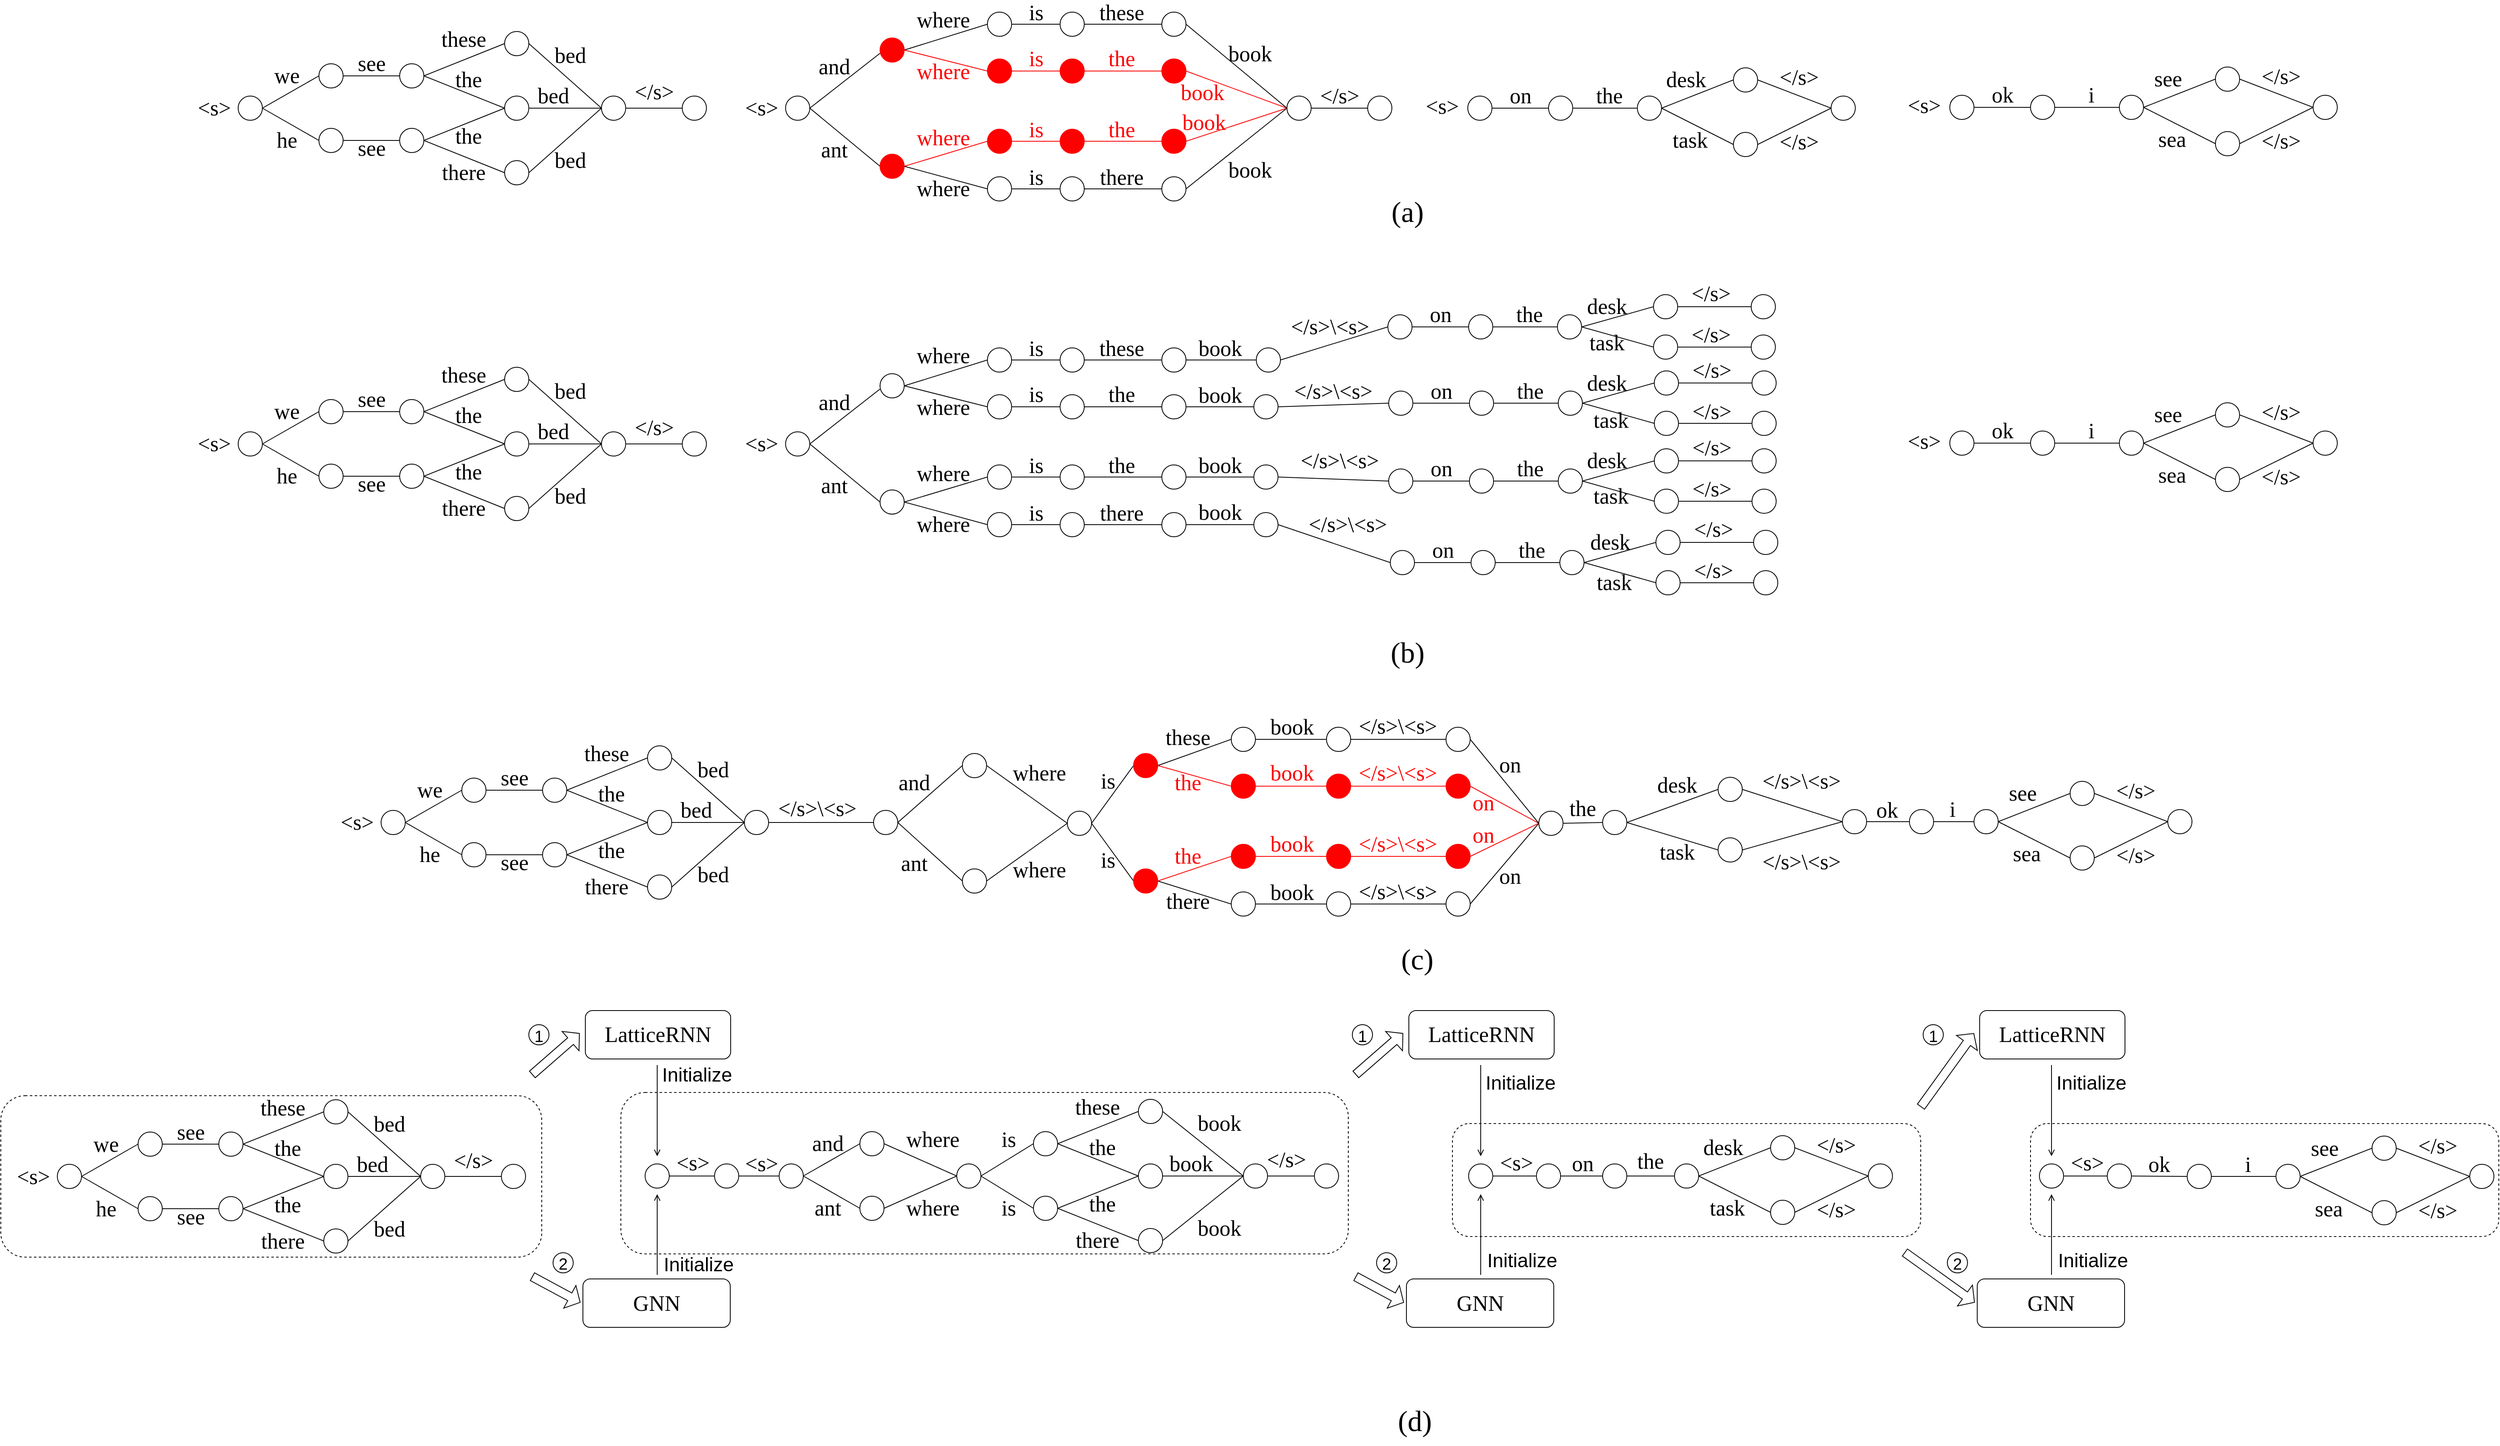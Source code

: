 <mxfile version="20.2.3" type="github">
  <diagram id="GkwxvoKI0v0egCr2lqlU" name="Page-1">
    <mxGraphModel dx="4003" dy="2150" grid="1" gridSize="10" guides="1" tooltips="1" connect="1" arrows="1" fold="1" page="1" pageScale="1" pageWidth="850" pageHeight="1100" math="0" shadow="0">
      <root>
        <mxCell id="0" />
        <mxCell id="1" parent="0" />
        <mxCell id="E888Yq9Kur7Cg7WXhxhu-9" style="edgeStyle=none;rounded=0;orthogonalLoop=1;jettySize=auto;html=1;exitX=1;exitY=0.5;exitDx=0;exitDy=0;entryX=0;entryY=0.5;entryDx=0;entryDy=0;fontColor=#000000;endArrow=none;endFill=0;strokeColor=#000000;" parent="1" source="E888Yq9Kur7Cg7WXhxhu-10" target="E888Yq9Kur7Cg7WXhxhu-44" edge="1">
          <mxGeometry relative="1" as="geometry" />
        </mxCell>
        <mxCell id="E888Yq9Kur7Cg7WXhxhu-10" value="" style="ellipse;whiteSpace=wrap;html=1;aspect=fixed;" parent="1" vertex="1">
          <mxGeometry x="500" y="416" width="30" height="30" as="geometry" />
        </mxCell>
        <mxCell id="E888Yq9Kur7Cg7WXhxhu-11" style="edgeStyle=none;rounded=0;orthogonalLoop=1;jettySize=auto;html=1;exitX=1;exitY=0.5;exitDx=0;exitDy=0;entryX=0;entryY=0.5;entryDx=0;entryDy=0;fontSize=18;endArrow=none;endFill=0;fontColor=#FF0000;strokeColor=#FF0000;" parent="1" source="E888Yq9Kur7Cg7WXhxhu-12" target="E888Yq9Kur7Cg7WXhxhu-19" edge="1">
          <mxGeometry relative="1" as="geometry" />
        </mxCell>
        <mxCell id="E888Yq9Kur7Cg7WXhxhu-12" value="" style="ellipse;whiteSpace=wrap;html=1;aspect=fixed;fontColor=#FF0000;fillColor=#FF0000;strokeColor=#FF0000;" parent="1" vertex="1">
          <mxGeometry x="500" y="474" width="30" height="30" as="geometry" />
        </mxCell>
        <mxCell id="E888Yq9Kur7Cg7WXhxhu-13" style="edgeStyle=none;rounded=0;orthogonalLoop=1;jettySize=auto;html=1;exitX=1;exitY=0.5;exitDx=0;exitDy=0;entryX=0;entryY=0.5;entryDx=0;entryDy=0;fontSize=18;endArrow=none;endFill=0;" parent="1" source="E888Yq9Kur7Cg7WXhxhu-14" target="E888Yq9Kur7Cg7WXhxhu-51" edge="1">
          <mxGeometry relative="1" as="geometry">
            <mxPoint x="570" y="555.0" as="targetPoint" />
          </mxGeometry>
        </mxCell>
        <mxCell id="E888Yq9Kur7Cg7WXhxhu-14" value="" style="ellipse;whiteSpace=wrap;html=1;aspect=fixed;" parent="1" vertex="1">
          <mxGeometry x="500" y="620" width="30" height="30" as="geometry" />
        </mxCell>
        <mxCell id="E888Yq9Kur7Cg7WXhxhu-15" style="edgeStyle=none;rounded=0;orthogonalLoop=1;jettySize=auto;html=1;exitX=1;exitY=0.5;exitDx=0;exitDy=0;entryX=0;entryY=0.633;entryDx=0;entryDy=0;fontSize=18;endArrow=none;endFill=0;entryPerimeter=0;" parent="1" source="E888Yq9Kur7Cg7WXhxhu-17" target="E888Yq9Kur7Cg7WXhxhu-58" edge="1">
          <mxGeometry relative="1" as="geometry">
            <mxPoint x="230" y="463" as="targetPoint" />
          </mxGeometry>
        </mxCell>
        <mxCell id="E888Yq9Kur7Cg7WXhxhu-16" style="rounded=0;orthogonalLoop=1;jettySize=auto;html=1;exitX=1;exitY=0.5;exitDx=0;exitDy=0;entryX=0;entryY=0.5;entryDx=0;entryDy=0;fontFamily=Georgia;fontSize=27;endArrow=none;endFill=0;" parent="1" source="E888Yq9Kur7Cg7WXhxhu-17" target="E888Yq9Kur7Cg7WXhxhu-60" edge="1">
          <mxGeometry relative="1" as="geometry">
            <mxPoint x="230" y="606" as="targetPoint" />
          </mxGeometry>
        </mxCell>
        <mxCell id="E888Yq9Kur7Cg7WXhxhu-17" value="" style="ellipse;whiteSpace=wrap;html=1;aspect=fixed;" parent="1" vertex="1">
          <mxGeometry x="250" y="520" width="30" height="30" as="geometry" />
        </mxCell>
        <mxCell id="E888Yq9Kur7Cg7WXhxhu-18" style="edgeStyle=none;rounded=0;orthogonalLoop=1;jettySize=auto;html=1;exitX=1;exitY=0.5;exitDx=0;exitDy=0;entryX=0;entryY=0.5;entryDx=0;entryDy=0;fontSize=18;endArrow=none;endFill=0;fontColor=#FF0000;strokeColor=#FF0000;" parent="1" source="E888Yq9Kur7Cg7WXhxhu-19" target="E888Yq9Kur7Cg7WXhxhu-21" edge="1">
          <mxGeometry relative="1" as="geometry" />
        </mxCell>
        <mxCell id="E888Yq9Kur7Cg7WXhxhu-19" value="" style="ellipse;whiteSpace=wrap;html=1;aspect=fixed;fontColor=#FF0000;fillColor=#FF0000;strokeColor=#FF0000;" parent="1" vertex="1">
          <mxGeometry x="590" y="474" width="30" height="30" as="geometry" />
        </mxCell>
        <mxCell id="E888Yq9Kur7Cg7WXhxhu-20" style="edgeStyle=none;rounded=0;orthogonalLoop=1;jettySize=auto;html=1;exitX=1;exitY=0.5;exitDx=0;exitDy=0;entryX=0;entryY=0.5;entryDx=0;entryDy=0;fontColor=#FF0000;endArrow=none;endFill=0;strokeColor=#FF0000;" parent="1" source="E888Yq9Kur7Cg7WXhxhu-21" target="E888Yq9Kur7Cg7WXhxhu-54" edge="1">
          <mxGeometry relative="1" as="geometry" />
        </mxCell>
        <mxCell id="E888Yq9Kur7Cg7WXhxhu-21" value="" style="ellipse;whiteSpace=wrap;html=1;aspect=fixed;fontColor=#FF0000;fillColor=#FF0000;strokeColor=#FF0000;" parent="1" vertex="1">
          <mxGeometry x="716" y="474" width="30" height="30" as="geometry" />
        </mxCell>
        <mxCell id="E888Yq9Kur7Cg7WXhxhu-22" value="&lt;span style=&quot;font-family: &amp;#34;georgia&amp;#34; ; font-size: 27px&quot;&gt;&amp;lt;s&amp;gt;&lt;/span&gt;" style="text;html=1;align=center;verticalAlign=middle;resizable=0;points=[];autosize=1;strokeColor=none;fillColor=none;" parent="1" vertex="1">
          <mxGeometry x="190" y="525" width="60" height="20" as="geometry" />
        </mxCell>
        <mxCell id="E888Yq9Kur7Cg7WXhxhu-29" value="&lt;font style=&quot;font-size: 27px&quot; face=&quot;Georgia&quot;&gt;the&lt;/font&gt;" style="text;html=1;align=center;verticalAlign=middle;resizable=0;points=[];autosize=1;strokeColor=none;fillColor=none;fontColor=#FF0000;" parent="1" vertex="1">
          <mxGeometry x="641" y="552" width="50" height="20" as="geometry" />
        </mxCell>
        <mxCell id="E888Yq9Kur7Cg7WXhxhu-30" value="&lt;font style=&quot;font-size: 27px&quot; face=&quot;Georgia&quot;&gt;the&lt;/font&gt;" style="text;html=1;align=center;verticalAlign=middle;resizable=0;points=[];autosize=1;strokeColor=none;fillColor=none;fontColor=#FF0000;" parent="1" vertex="1">
          <mxGeometry x="641" y="464" width="50" height="20" as="geometry" />
        </mxCell>
        <mxCell id="E888Yq9Kur7Cg7WXhxhu-31" value="&lt;font style=&quot;font-size: 27px&quot; face=&quot;Georgia&quot;&gt;these&lt;/font&gt;" style="text;html=1;align=center;verticalAlign=middle;resizable=0;points=[];autosize=1;strokeColor=none;fillColor=none;" parent="1" vertex="1">
          <mxGeometry x="626" y="407" width="80" height="20" as="geometry" />
        </mxCell>
        <mxCell id="E888Yq9Kur7Cg7WXhxhu-32" value="&lt;font style=&quot;font-size: 27px&quot; face=&quot;Georgia&quot;&gt;there&lt;/font&gt;" style="text;html=1;align=center;verticalAlign=middle;resizable=0;points=[];autosize=1;strokeColor=none;fillColor=none;" parent="1" vertex="1">
          <mxGeometry x="626" y="611" width="80" height="20" as="geometry" />
        </mxCell>
        <mxCell id="E888Yq9Kur7Cg7WXhxhu-36" style="edgeStyle=none;rounded=0;orthogonalLoop=1;jettySize=auto;html=1;exitX=1;exitY=0.5;exitDx=0;exitDy=0;fontColor=#FF0000;endArrow=none;endFill=0;strokeColor=#000000;entryX=0;entryY=0.5;entryDx=0;entryDy=0;" parent="1" source="E888Yq9Kur7Cg7WXhxhu-37" target="E888Yq9Kur7Cg7WXhxhu-54" edge="1">
          <mxGeometry relative="1" as="geometry">
            <mxPoint x="820" y="550" as="targetPoint" />
          </mxGeometry>
        </mxCell>
        <mxCell id="E888Yq9Kur7Cg7WXhxhu-37" value="" style="ellipse;whiteSpace=wrap;html=1;aspect=fixed;fillColor=none;" parent="1" vertex="1">
          <mxGeometry x="716" y="620" width="30" height="30" as="geometry" />
        </mxCell>
        <mxCell id="E888Yq9Kur7Cg7WXhxhu-38" style="edgeStyle=none;rounded=0;orthogonalLoop=1;jettySize=auto;html=1;exitX=1;exitY=0.5;exitDx=0;exitDy=0;fontColor=#FF0000;endArrow=none;endFill=0;strokeColor=#FF0000;entryX=0;entryY=0.5;entryDx=0;entryDy=0;" parent="1" source="E888Yq9Kur7Cg7WXhxhu-39" target="E888Yq9Kur7Cg7WXhxhu-54" edge="1">
          <mxGeometry relative="1" as="geometry">
            <mxPoint x="810" y="550" as="targetPoint" />
          </mxGeometry>
        </mxCell>
        <mxCell id="E888Yq9Kur7Cg7WXhxhu-39" value="" style="ellipse;whiteSpace=wrap;html=1;aspect=fixed;fontColor=#FF0000;fillColor=#FF0000;strokeColor=#FF0000;" parent="1" vertex="1">
          <mxGeometry x="716" y="561" width="30" height="30" as="geometry" />
        </mxCell>
        <mxCell id="E888Yq9Kur7Cg7WXhxhu-40" style="edgeStyle=none;rounded=0;orthogonalLoop=1;jettySize=auto;html=1;exitX=1;exitY=0.5;exitDx=0;exitDy=0;entryX=0;entryY=0.5;entryDx=0;entryDy=0;fontColor=#FF0000;endArrow=none;endFill=0;strokeColor=#000000;" parent="1" source="E888Yq9Kur7Cg7WXhxhu-41" target="E888Yq9Kur7Cg7WXhxhu-54" edge="1">
          <mxGeometry relative="1" as="geometry" />
        </mxCell>
        <mxCell id="E888Yq9Kur7Cg7WXhxhu-41" value="" style="ellipse;whiteSpace=wrap;html=1;aspect=fixed;fillColor=none;" parent="1" vertex="1">
          <mxGeometry x="716" y="416" width="30" height="30" as="geometry" />
        </mxCell>
        <mxCell id="E888Yq9Kur7Cg7WXhxhu-43" style="edgeStyle=none;rounded=0;orthogonalLoop=1;jettySize=auto;html=1;exitX=1;exitY=0.5;exitDx=0;exitDy=0;entryX=0;entryY=0.5;entryDx=0;entryDy=0;fontColor=#000000;endArrow=none;endFill=0;strokeColor=#000000;" parent="1" source="E888Yq9Kur7Cg7WXhxhu-44" target="E888Yq9Kur7Cg7WXhxhu-41" edge="1">
          <mxGeometry relative="1" as="geometry" />
        </mxCell>
        <mxCell id="E888Yq9Kur7Cg7WXhxhu-44" value="" style="ellipse;whiteSpace=wrap;html=1;aspect=fixed;" parent="1" vertex="1">
          <mxGeometry x="590" y="416" width="30" height="30" as="geometry" />
        </mxCell>
        <mxCell id="E888Yq9Kur7Cg7WXhxhu-45" style="edgeStyle=none;rounded=0;orthogonalLoop=1;jettySize=auto;html=1;exitX=1;exitY=0.5;exitDx=0;exitDy=0;entryX=0;entryY=0.5;entryDx=0;entryDy=0;fontColor=#FF0000;endArrow=none;endFill=0;strokeColor=#FF0000;" parent="1" source="E888Yq9Kur7Cg7WXhxhu-46" target="E888Yq9Kur7Cg7WXhxhu-49" edge="1">
          <mxGeometry relative="1" as="geometry" />
        </mxCell>
        <mxCell id="E888Yq9Kur7Cg7WXhxhu-46" value="" style="ellipse;whiteSpace=wrap;html=1;aspect=fixed;fontColor=#FF0000;fillColor=#FF0000;strokeColor=#FF0000;" parent="1" vertex="1">
          <mxGeometry x="500" y="561" width="30" height="30" as="geometry" />
        </mxCell>
        <mxCell id="E888Yq9Kur7Cg7WXhxhu-48" style="edgeStyle=none;rounded=0;orthogonalLoop=1;jettySize=auto;html=1;exitX=1;exitY=0.5;exitDx=0;exitDy=0;entryX=0;entryY=0.5;entryDx=0;entryDy=0;fontColor=#FF0000;endArrow=none;endFill=0;strokeColor=#FF0000;" parent="1" source="E888Yq9Kur7Cg7WXhxhu-49" target="E888Yq9Kur7Cg7WXhxhu-39" edge="1">
          <mxGeometry relative="1" as="geometry" />
        </mxCell>
        <mxCell id="E888Yq9Kur7Cg7WXhxhu-49" value="" style="ellipse;whiteSpace=wrap;html=1;aspect=fixed;fontColor=#FF0000;fillColor=#FF0000;strokeColor=#FF0000;" parent="1" vertex="1">
          <mxGeometry x="590" y="561" width="30" height="30" as="geometry" />
        </mxCell>
        <mxCell id="E888Yq9Kur7Cg7WXhxhu-50" style="edgeStyle=none;rounded=0;orthogonalLoop=1;jettySize=auto;html=1;exitX=1;exitY=0.5;exitDx=0;exitDy=0;entryX=0;entryY=0.5;entryDx=0;entryDy=0;fontColor=#FF0000;endArrow=none;endFill=0;strokeColor=#000000;" parent="1" source="E888Yq9Kur7Cg7WXhxhu-51" target="E888Yq9Kur7Cg7WXhxhu-37" edge="1">
          <mxGeometry relative="1" as="geometry" />
        </mxCell>
        <mxCell id="E888Yq9Kur7Cg7WXhxhu-51" value="" style="ellipse;whiteSpace=wrap;html=1;aspect=fixed;" parent="1" vertex="1">
          <mxGeometry x="590" y="620" width="30" height="30" as="geometry" />
        </mxCell>
        <mxCell id="E888Yq9Kur7Cg7WXhxhu-101" style="edgeStyle=none;rounded=0;orthogonalLoop=1;jettySize=auto;html=1;exitX=1;exitY=0.5;exitDx=0;exitDy=0;entryX=0;entryY=0.5;entryDx=0;entryDy=0;fontColor=#000000;endArrow=none;endFill=0;strokeColor=#000000;" parent="1" source="E888Yq9Kur7Cg7WXhxhu-54" target="E888Yq9Kur7Cg7WXhxhu-100" edge="1">
          <mxGeometry relative="1" as="geometry" />
        </mxCell>
        <mxCell id="E888Yq9Kur7Cg7WXhxhu-54" value="" style="ellipse;whiteSpace=wrap;html=1;aspect=fixed;fillColor=none;" parent="1" vertex="1">
          <mxGeometry x="871" y="520" width="30" height="30" as="geometry" />
        </mxCell>
        <mxCell id="E888Yq9Kur7Cg7WXhxhu-57" style="edgeStyle=none;rounded=0;orthogonalLoop=1;jettySize=auto;html=1;exitX=1;exitY=0.5;exitDx=0;exitDy=0;entryX=0;entryY=0.5;entryDx=0;entryDy=0;fontColor=#000000;endArrow=none;endFill=0;strokeColor=#FF0000;" parent="1" source="E888Yq9Kur7Cg7WXhxhu-58" target="E888Yq9Kur7Cg7WXhxhu-12" edge="1">
          <mxGeometry relative="1" as="geometry" />
        </mxCell>
        <mxCell id="E888Yq9Kur7Cg7WXhxhu-117" style="edgeStyle=none;rounded=0;orthogonalLoop=1;jettySize=auto;html=1;exitX=1;exitY=0.5;exitDx=0;exitDy=0;entryX=0;entryY=0.5;entryDx=0;entryDy=0;fontColor=#FF0000;endArrow=none;endFill=0;strokeColor=#000000;" parent="1" source="E888Yq9Kur7Cg7WXhxhu-58" target="E888Yq9Kur7Cg7WXhxhu-10" edge="1">
          <mxGeometry relative="1" as="geometry" />
        </mxCell>
        <mxCell id="E888Yq9Kur7Cg7WXhxhu-58" value="" style="ellipse;whiteSpace=wrap;html=1;aspect=fixed;fontColor=#FF0000;fillColor=#FF0000;strokeColor=#FF0000;" parent="1" vertex="1">
          <mxGeometry x="367" y="448" width="30" height="30" as="geometry" />
        </mxCell>
        <mxCell id="E888Yq9Kur7Cg7WXhxhu-59" style="edgeStyle=none;rounded=0;orthogonalLoop=1;jettySize=auto;html=1;exitX=1;exitY=0.5;exitDx=0;exitDy=0;entryX=0;entryY=0.5;entryDx=0;entryDy=0;fontColor=#000000;endArrow=none;endFill=0;strokeColor=#FF0000;" parent="1" source="E888Yq9Kur7Cg7WXhxhu-60" target="E888Yq9Kur7Cg7WXhxhu-46" edge="1">
          <mxGeometry relative="1" as="geometry" />
        </mxCell>
        <mxCell id="E888Yq9Kur7Cg7WXhxhu-118" style="edgeStyle=none;rounded=0;orthogonalLoop=1;jettySize=auto;html=1;exitX=1;exitY=0.5;exitDx=0;exitDy=0;entryX=0;entryY=0.5;entryDx=0;entryDy=0;fontColor=#FF0000;endArrow=none;endFill=0;strokeColor=#000000;" parent="1" source="E888Yq9Kur7Cg7WXhxhu-60" target="E888Yq9Kur7Cg7WXhxhu-14" edge="1">
          <mxGeometry relative="1" as="geometry" />
        </mxCell>
        <mxCell id="E888Yq9Kur7Cg7WXhxhu-60" value="" style="ellipse;whiteSpace=wrap;html=1;aspect=fixed;fontColor=#FF0000;fillColor=#FF0000;strokeColor=#FF0000;" parent="1" vertex="1">
          <mxGeometry x="367" y="592" width="30" height="30" as="geometry" />
        </mxCell>
        <mxCell id="E888Yq9Kur7Cg7WXhxhu-66" value="" style="ellipse;whiteSpace=wrap;html=1;aspect=fixed;fontColor=#FF0000;fillColor=none;strokeColor=#000000;" parent="1" vertex="1">
          <mxGeometry x="1095" y="520" width="30" height="30" as="geometry" />
        </mxCell>
        <mxCell id="E888Yq9Kur7Cg7WXhxhu-67" style="rounded=0;orthogonalLoop=1;jettySize=auto;html=1;exitX=1;exitY=0.5;exitDx=0;exitDy=0;entryX=0;entryY=0.5;entryDx=0;entryDy=0;endArrow=none;endFill=0;fontColor=#FF0000;strokeColor=#000000;" parent="1" source="E888Yq9Kur7Cg7WXhxhu-66" target="E888Yq9Kur7Cg7WXhxhu-69" edge="1">
          <mxGeometry relative="1" as="geometry">
            <mxPoint x="1145.0" y="500.0" as="sourcePoint" />
          </mxGeometry>
        </mxCell>
        <mxCell id="E888Yq9Kur7Cg7WXhxhu-68" style="edgeStyle=none;rounded=0;orthogonalLoop=1;jettySize=auto;html=1;exitX=1;exitY=0.5;exitDx=0;exitDy=0;entryX=0;entryY=0.5;entryDx=0;entryDy=0;endArrow=none;endFill=0;fontColor=#FF0000;strokeColor=#000000;" parent="1" source="E888Yq9Kur7Cg7WXhxhu-69" target="E888Yq9Kur7Cg7WXhxhu-72" edge="1">
          <mxGeometry relative="1" as="geometry" />
        </mxCell>
        <mxCell id="E888Yq9Kur7Cg7WXhxhu-69" value="" style="ellipse;whiteSpace=wrap;html=1;aspect=fixed;fontColor=#FF0000;fillColor=none;strokeColor=#000000;" parent="1" vertex="1">
          <mxGeometry x="1195" y="520" width="30" height="30" as="geometry" />
        </mxCell>
        <mxCell id="E888Yq9Kur7Cg7WXhxhu-70" style="edgeStyle=none;rounded=0;orthogonalLoop=1;jettySize=auto;html=1;exitX=1;exitY=0.5;exitDx=0;exitDy=0;entryX=0;entryY=0.5;entryDx=0;entryDy=0;fontSize=18;endArrow=none;endFill=0;" parent="1" source="E888Yq9Kur7Cg7WXhxhu-72" target="E888Yq9Kur7Cg7WXhxhu-74" edge="1">
          <mxGeometry relative="1" as="geometry" />
        </mxCell>
        <mxCell id="E888Yq9Kur7Cg7WXhxhu-71" style="edgeStyle=none;rounded=0;orthogonalLoop=1;jettySize=auto;html=1;exitX=1;exitY=0.5;exitDx=0;exitDy=0;entryX=0;entryY=0.5;entryDx=0;entryDy=0;fontSize=18;endArrow=none;endFill=0;" parent="1" source="E888Yq9Kur7Cg7WXhxhu-72" target="E888Yq9Kur7Cg7WXhxhu-76" edge="1">
          <mxGeometry relative="1" as="geometry" />
        </mxCell>
        <mxCell id="E888Yq9Kur7Cg7WXhxhu-72" value="" style="ellipse;whiteSpace=wrap;html=1;aspect=fixed;fontColor=#FF0000;fillColor=none;strokeColor=#000000;" parent="1" vertex="1">
          <mxGeometry x="1305" y="520" width="30" height="30" as="geometry" />
        </mxCell>
        <mxCell id="E888Yq9Kur7Cg7WXhxhu-73" style="edgeStyle=none;rounded=0;orthogonalLoop=1;jettySize=auto;html=1;exitX=1;exitY=0.5;exitDx=0;exitDy=0;entryX=0;entryY=0.5;entryDx=0;entryDy=0;fontSize=18;endArrow=none;endFill=0;" parent="1" source="E888Yq9Kur7Cg7WXhxhu-74" target="E888Yq9Kur7Cg7WXhxhu-77" edge="1">
          <mxGeometry relative="1" as="geometry" />
        </mxCell>
        <mxCell id="E888Yq9Kur7Cg7WXhxhu-74" value="" style="ellipse;whiteSpace=wrap;html=1;aspect=fixed;" parent="1" vertex="1">
          <mxGeometry x="1424" y="485" width="30" height="30" as="geometry" />
        </mxCell>
        <mxCell id="E888Yq9Kur7Cg7WXhxhu-75" style="edgeStyle=none;rounded=0;orthogonalLoop=1;jettySize=auto;html=1;exitX=1;exitY=0.5;exitDx=0;exitDy=0;fontSize=18;endArrow=none;endFill=0;entryX=0;entryY=0.5;entryDx=0;entryDy=0;" parent="1" source="E888Yq9Kur7Cg7WXhxhu-76" target="E888Yq9Kur7Cg7WXhxhu-77" edge="1">
          <mxGeometry relative="1" as="geometry">
            <mxPoint x="1734" y="565" as="targetPoint" />
          </mxGeometry>
        </mxCell>
        <mxCell id="E888Yq9Kur7Cg7WXhxhu-76" value="" style="ellipse;whiteSpace=wrap;html=1;aspect=fixed;" parent="1" vertex="1">
          <mxGeometry x="1424" y="565" width="30" height="30" as="geometry" />
        </mxCell>
        <mxCell id="E888Yq9Kur7Cg7WXhxhu-77" value="" style="ellipse;whiteSpace=wrap;html=1;aspect=fixed;" parent="1" vertex="1">
          <mxGeometry x="1545" y="520" width="30" height="30" as="geometry" />
        </mxCell>
        <mxCell id="E888Yq9Kur7Cg7WXhxhu-78" value="&lt;font style=&quot;font-size: 27px&quot; face=&quot;Georgia&quot;&gt;on&lt;/font&gt;" style="text;html=1;align=center;verticalAlign=middle;resizable=0;points=[];autosize=1;strokeColor=none;fillColor=none;fontColor=#000000;" parent="1" vertex="1">
          <mxGeometry x="1135" y="510" width="50" height="20" as="geometry" />
        </mxCell>
        <mxCell id="E888Yq9Kur7Cg7WXhxhu-79" value="&lt;font style=&quot;font-size: 27px&quot; face=&quot;Georgia&quot;&gt;the&lt;/font&gt;" style="text;html=1;align=center;verticalAlign=middle;resizable=0;points=[];autosize=1;strokeColor=none;fillColor=none;fontColor=#000000;" parent="1" vertex="1">
          <mxGeometry x="1245" y="510" width="50" height="20" as="geometry" />
        </mxCell>
        <mxCell id="E888Yq9Kur7Cg7WXhxhu-80" value="&lt;font style=&quot;font-size: 27px&quot; face=&quot;Georgia&quot;&gt;desk&lt;/font&gt;" style="text;html=1;align=center;verticalAlign=middle;resizable=0;points=[];autosize=1;strokeColor=none;fillColor=none;" parent="1" vertex="1">
          <mxGeometry x="1330" y="490" width="70" height="20" as="geometry" />
        </mxCell>
        <mxCell id="E888Yq9Kur7Cg7WXhxhu-81" value="&lt;font style=&quot;font-size: 27px&quot; face=&quot;Georgia&quot;&gt;task&lt;/font&gt;" style="text;html=1;align=center;verticalAlign=middle;resizable=0;points=[];autosize=1;strokeColor=none;fillColor=none;" parent="1" vertex="1">
          <mxGeometry x="1340" y="565" width="60" height="20" as="geometry" />
        </mxCell>
        <mxCell id="E888Yq9Kur7Cg7WXhxhu-82" value="&lt;font style=&quot;font-size: 27px&quot; face=&quot;Georgia&quot;&gt;&amp;lt;/s&amp;gt;&lt;/font&gt;" style="text;html=1;align=center;verticalAlign=middle;resizable=0;points=[];autosize=1;strokeColor=none;fillColor=none;" parent="1" vertex="1">
          <mxGeometry x="1470" y="487" width="70" height="20" as="geometry" />
        </mxCell>
        <mxCell id="E888Yq9Kur7Cg7WXhxhu-83" value="&lt;font style=&quot;font-size: 27px&quot; face=&quot;Georgia&quot;&gt;&amp;lt;/s&amp;gt;&lt;/font&gt;" style="text;html=1;align=center;verticalAlign=middle;resizable=0;points=[];autosize=1;strokeColor=none;fillColor=none;" parent="1" vertex="1">
          <mxGeometry x="1470" y="567" width="70" height="20" as="geometry" />
        </mxCell>
        <mxCell id="E888Yq9Kur7Cg7WXhxhu-86" value="&lt;font style=&quot;font-size: 27px&quot; face=&quot;Georgia&quot;&gt;&amp;lt;s&amp;gt;&lt;/font&gt;" style="text;html=1;align=center;verticalAlign=middle;resizable=0;points=[];autosize=1;strokeColor=none;fillColor=none;" parent="1" vertex="1">
          <mxGeometry x="1033" y="523" width="60" height="20" as="geometry" />
        </mxCell>
        <mxCell id="E888Yq9Kur7Cg7WXhxhu-100" value="" style="ellipse;whiteSpace=wrap;html=1;aspect=fixed;" parent="1" vertex="1">
          <mxGeometry x="971" y="520" width="30" height="30" as="geometry" />
        </mxCell>
        <mxCell id="E888Yq9Kur7Cg7WXhxhu-102" value="&lt;font style=&quot;font-size: 27px&quot; face=&quot;Georgia&quot;&gt;&amp;lt;/s&amp;gt;&lt;/font&gt;" style="text;html=1;align=center;verticalAlign=middle;resizable=0;points=[];autosize=1;strokeColor=none;fillColor=none;" parent="1" vertex="1">
          <mxGeometry x="901" y="510" width="70" height="20" as="geometry" />
        </mxCell>
        <mxCell id="E888Yq9Kur7Cg7WXhxhu-103" value="&lt;font style=&quot;font-size: 27px&quot; face=&quot;Georgia&quot;&gt;book&lt;/font&gt;" style="text;html=1;align=center;verticalAlign=middle;resizable=0;points=[];autosize=1;strokeColor=none;fillColor=none;" parent="1" vertex="1">
          <mxGeometry x="790" y="458" width="70" height="20" as="geometry" />
        </mxCell>
        <mxCell id="E888Yq9Kur7Cg7WXhxhu-104" value="&lt;font style=&quot;font-size: 27px&quot; face=&quot;Georgia&quot;&gt;book&lt;/font&gt;" style="text;html=1;align=center;verticalAlign=middle;resizable=0;points=[];autosize=1;strokeColor=none;fillColor=none;fontColor=#FF0000;" parent="1" vertex="1">
          <mxGeometry x="731" y="506" width="70" height="20" as="geometry" />
        </mxCell>
        <mxCell id="E888Yq9Kur7Cg7WXhxhu-105" value="&lt;font style=&quot;font-size: 27px&quot; face=&quot;Georgia&quot;&gt;book&lt;/font&gt;" style="text;html=1;align=center;verticalAlign=middle;resizable=0;points=[];autosize=1;strokeColor=none;fillColor=none;fontColor=#FF0000;" parent="1" vertex="1">
          <mxGeometry x="733" y="543" width="70" height="20" as="geometry" />
        </mxCell>
        <mxCell id="E888Yq9Kur7Cg7WXhxhu-106" value="&lt;font style=&quot;font-size: 27px&quot; face=&quot;Georgia&quot;&gt;book&lt;/font&gt;" style="text;html=1;align=center;verticalAlign=middle;resizable=0;points=[];autosize=1;strokeColor=none;fillColor=none;" parent="1" vertex="1">
          <mxGeometry x="790" y="602" width="70" height="20" as="geometry" />
        </mxCell>
        <mxCell id="E888Yq9Kur7Cg7WXhxhu-107" value="&lt;font style=&quot;font-size: 27px&quot; face=&quot;Georgia&quot;&gt;is&lt;/font&gt;" style="text;html=1;align=center;verticalAlign=middle;resizable=0;points=[];autosize=1;strokeColor=none;fillColor=none;fontColor=#000000;" parent="1" vertex="1">
          <mxGeometry x="540" y="407" width="40" height="20" as="geometry" />
        </mxCell>
        <mxCell id="E888Yq9Kur7Cg7WXhxhu-108" value="&lt;font style=&quot;font-size: 27px&quot; face=&quot;Georgia&quot;&gt;is&lt;/font&gt;" style="text;html=1;align=center;verticalAlign=middle;resizable=0;points=[];autosize=1;strokeColor=none;fillColor=none;fontColor=#FF0000;" parent="1" vertex="1">
          <mxGeometry x="540" y="464" width="40" height="20" as="geometry" />
        </mxCell>
        <mxCell id="E888Yq9Kur7Cg7WXhxhu-109" value="&lt;font style=&quot;font-size: 27px&quot; face=&quot;Georgia&quot;&gt;is&lt;/font&gt;" style="text;html=1;align=center;verticalAlign=middle;resizable=0;points=[];autosize=1;strokeColor=none;fillColor=none;fontColor=#FF0000;" parent="1" vertex="1">
          <mxGeometry x="540" y="552" width="40" height="20" as="geometry" />
        </mxCell>
        <mxCell id="E888Yq9Kur7Cg7WXhxhu-110" value="&lt;font style=&quot;font-size: 27px&quot; face=&quot;Georgia&quot;&gt;is&lt;/font&gt;" style="text;html=1;align=center;verticalAlign=middle;resizable=0;points=[];autosize=1;strokeColor=none;fillColor=none;fontColor=#000000;" parent="1" vertex="1">
          <mxGeometry x="540" y="611" width="40" height="20" as="geometry" />
        </mxCell>
        <mxCell id="E888Yq9Kur7Cg7WXhxhu-111" value="&lt;font style=&quot;font-size: 27px&quot; face=&quot;Georgia&quot;&gt;where&lt;/font&gt;" style="text;html=1;align=center;verticalAlign=middle;resizable=0;points=[];autosize=1;strokeColor=none;fillColor=none;" parent="1" vertex="1">
          <mxGeometry x="400" y="416" width="90" height="20" as="geometry" />
        </mxCell>
        <mxCell id="E888Yq9Kur7Cg7WXhxhu-112" value="&lt;font style=&quot;font-size: 27px&quot; face=&quot;Georgia&quot;&gt;where&lt;/font&gt;" style="text;html=1;align=center;verticalAlign=middle;resizable=0;points=[];autosize=1;strokeColor=none;fillColor=none;fontColor=#FF0000;" parent="1" vertex="1">
          <mxGeometry x="400" y="480" width="90" height="20" as="geometry" />
        </mxCell>
        <mxCell id="E888Yq9Kur7Cg7WXhxhu-113" value="&lt;font style=&quot;font-size: 27px&quot; face=&quot;Georgia&quot;&gt;where&lt;/font&gt;" style="text;html=1;align=center;verticalAlign=middle;resizable=0;points=[];autosize=1;strokeColor=none;fillColor=none;fontColor=#FF0000;" parent="1" vertex="1">
          <mxGeometry x="400" y="562" width="90" height="20" as="geometry" />
        </mxCell>
        <mxCell id="E888Yq9Kur7Cg7WXhxhu-114" value="&lt;font style=&quot;font-size: 27px&quot; face=&quot;Georgia&quot;&gt;where&lt;/font&gt;" style="text;html=1;align=center;verticalAlign=middle;resizable=0;points=[];autosize=1;strokeColor=none;fillColor=none;" parent="1" vertex="1">
          <mxGeometry x="400" y="625" width="90" height="20" as="geometry" />
        </mxCell>
        <mxCell id="E888Yq9Kur7Cg7WXhxhu-119" value="&lt;font style=&quot;font-size: 27px&quot; face=&quot;Georgia&quot;&gt;and&lt;/font&gt;" style="text;html=1;align=center;verticalAlign=middle;resizable=0;points=[];autosize=1;strokeColor=none;fillColor=none;" parent="1" vertex="1">
          <mxGeometry x="280" y="474" width="60" height="20" as="geometry" />
        </mxCell>
        <mxCell id="E888Yq9Kur7Cg7WXhxhu-120" value="&lt;font style=&quot;font-size: 27px&quot; face=&quot;Georgia&quot;&gt;ant&lt;/font&gt;" style="text;html=1;align=center;verticalAlign=middle;resizable=0;points=[];autosize=1;strokeColor=none;fillColor=none;" parent="1" vertex="1">
          <mxGeometry x="285" y="577" width="50" height="20" as="geometry" />
        </mxCell>
        <mxCell id="yA_xVkvxDWWqevIZnlIL-2" style="edgeStyle=none;rounded=0;orthogonalLoop=1;jettySize=auto;html=1;exitX=1;exitY=0.5;exitDx=0;exitDy=0;entryX=0;entryY=0.5;entryDx=0;entryDy=0;endArrow=none;endFill=0;fontColor=#FF0000;strokeColor=#000000;" parent="1" source="yA_xVkvxDWWqevIZnlIL-4" target="yA_xVkvxDWWqevIZnlIL-74" edge="1">
          <mxGeometry relative="1" as="geometry">
            <mxPoint x="681" y="1521.0" as="targetPoint" />
          </mxGeometry>
        </mxCell>
        <mxCell id="yA_xVkvxDWWqevIZnlIL-100" style="edgeStyle=none;rounded=0;orthogonalLoop=1;jettySize=auto;html=1;exitX=1;exitY=0.5;exitDx=0;exitDy=0;entryX=0;entryY=0.5;entryDx=0;entryDy=0;endArrow=none;endFill=0;" parent="1" source="yA_xVkvxDWWqevIZnlIL-4" target="yA_xVkvxDWWqevIZnlIL-72" edge="1">
          <mxGeometry relative="1" as="geometry" />
        </mxCell>
        <mxCell id="yA_xVkvxDWWqevIZnlIL-4" value="" style="ellipse;whiteSpace=wrap;html=1;aspect=fixed;fillColor=none;" parent="1" vertex="1">
          <mxGeometry x="599" y="1406" width="30" height="30" as="geometry" />
        </mxCell>
        <mxCell id="yA_xVkvxDWWqevIZnlIL-5" style="edgeStyle=none;rounded=0;orthogonalLoop=1;jettySize=auto;html=1;exitX=1;exitY=0.5;exitDx=0;exitDy=0;entryX=0;entryY=0.5;entryDx=0;entryDy=0;endArrow=none;endFill=0;" parent="1" source="yA_xVkvxDWWqevIZnlIL-72" target="yA_xVkvxDWWqevIZnlIL-10" edge="1">
          <mxGeometry relative="1" as="geometry">
            <mxPoint x="711" y="1317" as="sourcePoint" />
          </mxGeometry>
        </mxCell>
        <mxCell id="yA_xVkvxDWWqevIZnlIL-7" style="edgeStyle=none;rounded=0;orthogonalLoop=1;jettySize=auto;html=1;exitX=1;exitY=0.5;exitDx=0;exitDy=0;entryX=0;entryY=0.5;entryDx=0;entryDy=0;endArrow=none;endFill=0;" parent="1" source="yA_xVkvxDWWqevIZnlIL-74" target="yA_xVkvxDWWqevIZnlIL-14" edge="1">
          <mxGeometry relative="1" as="geometry">
            <mxPoint x="711" y="1521.0" as="sourcePoint" />
          </mxGeometry>
        </mxCell>
        <mxCell id="yA_xVkvxDWWqevIZnlIL-9" style="edgeStyle=none;rounded=0;orthogonalLoop=1;jettySize=auto;html=1;exitX=1;exitY=0.5;exitDx=0;exitDy=0;entryX=0;entryY=0.5;entryDx=0;entryDy=0;fontColor=#000000;endArrow=none;endFill=0;strokeColor=#000000;" parent="1" source="yA_xVkvxDWWqevIZnlIL-10" target="yA_xVkvxDWWqevIZnlIL-56" edge="1">
          <mxGeometry relative="1" as="geometry" />
        </mxCell>
        <mxCell id="yA_xVkvxDWWqevIZnlIL-10" value="" style="ellipse;whiteSpace=wrap;html=1;aspect=fixed;" parent="1" vertex="1">
          <mxGeometry x="802" y="1302" width="30" height="30" as="geometry" />
        </mxCell>
        <mxCell id="yA_xVkvxDWWqevIZnlIL-11" style="edgeStyle=none;rounded=0;orthogonalLoop=1;jettySize=auto;html=1;exitX=1;exitY=0.5;exitDx=0;exitDy=0;entryX=0;entryY=0.5;entryDx=0;entryDy=0;fontSize=18;endArrow=none;endFill=0;fontColor=#FF0000;strokeColor=#FF0000;" parent="1" source="yA_xVkvxDWWqevIZnlIL-12" target="yA_xVkvxDWWqevIZnlIL-19" edge="1">
          <mxGeometry relative="1" as="geometry" />
        </mxCell>
        <mxCell id="yA_xVkvxDWWqevIZnlIL-12" value="" style="ellipse;whiteSpace=wrap;html=1;aspect=fixed;fontColor=#FF0000;fillColor=#FF0000;strokeColor=#FF0000;" parent="1" vertex="1">
          <mxGeometry x="802" y="1360" width="30" height="30" as="geometry" />
        </mxCell>
        <mxCell id="yA_xVkvxDWWqevIZnlIL-13" style="edgeStyle=none;rounded=0;orthogonalLoop=1;jettySize=auto;html=1;exitX=1;exitY=0.5;exitDx=0;exitDy=0;entryX=0;entryY=0.5;entryDx=0;entryDy=0;fontSize=18;endArrow=none;endFill=0;" parent="1" source="yA_xVkvxDWWqevIZnlIL-14" target="yA_xVkvxDWWqevIZnlIL-63" edge="1">
          <mxGeometry relative="1" as="geometry">
            <mxPoint x="922" y="1441.0" as="targetPoint" />
          </mxGeometry>
        </mxCell>
        <mxCell id="yA_xVkvxDWWqevIZnlIL-14" value="" style="ellipse;whiteSpace=wrap;html=1;aspect=fixed;" parent="1" vertex="1">
          <mxGeometry x="802" y="1506" width="30" height="30" as="geometry" />
        </mxCell>
        <mxCell id="yA_xVkvxDWWqevIZnlIL-15" style="rounded=0;orthogonalLoop=1;jettySize=auto;html=1;exitX=1;exitY=0.5;exitDx=0;exitDy=0;entryX=0;entryY=0.5;entryDx=0;entryDy=0;endArrow=none;endFill=0;" parent="1" source="yA_xVkvxDWWqevIZnlIL-17" target="yA_xVkvxDWWqevIZnlIL-81" edge="1">
          <mxGeometry relative="1" as="geometry" />
        </mxCell>
        <mxCell id="yA_xVkvxDWWqevIZnlIL-16" style="rounded=0;orthogonalLoop=1;jettySize=auto;html=1;exitX=1;exitY=0.5;exitDx=0;exitDy=0;entryX=0;entryY=0.5;entryDx=0;entryDy=0;endArrow=none;endFill=0;" parent="1" source="yA_xVkvxDWWqevIZnlIL-17" target="yA_xVkvxDWWqevIZnlIL-83" edge="1">
          <mxGeometry relative="1" as="geometry" />
        </mxCell>
        <mxCell id="yA_xVkvxDWWqevIZnlIL-17" value="" style="ellipse;whiteSpace=wrap;html=1;aspect=fixed;" parent="1" vertex="1">
          <mxGeometry x="359" y="1405" width="30" height="30" as="geometry" />
        </mxCell>
        <mxCell id="yA_xVkvxDWWqevIZnlIL-18" style="edgeStyle=none;rounded=0;orthogonalLoop=1;jettySize=auto;html=1;exitX=1;exitY=0.5;exitDx=0;exitDy=0;entryX=0;entryY=0.5;entryDx=0;entryDy=0;fontSize=18;endArrow=none;endFill=0;fontColor=#FF0000;strokeColor=#FF0000;" parent="1" source="yA_xVkvxDWWqevIZnlIL-19" target="yA_xVkvxDWWqevIZnlIL-21" edge="1">
          <mxGeometry relative="1" as="geometry" />
        </mxCell>
        <mxCell id="yA_xVkvxDWWqevIZnlIL-19" value="" style="ellipse;whiteSpace=wrap;html=1;aspect=fixed;fontColor=#FF0000;fillColor=#FF0000;strokeColor=#FF0000;" parent="1" vertex="1">
          <mxGeometry x="920" y="1360" width="30" height="30" as="geometry" />
        </mxCell>
        <mxCell id="yA_xVkvxDWWqevIZnlIL-20" style="edgeStyle=none;rounded=0;orthogonalLoop=1;jettySize=auto;html=1;exitX=1;exitY=0.5;exitDx=0;exitDy=0;entryX=0;entryY=0.5;entryDx=0;entryDy=0;fontColor=#FF0000;endArrow=none;endFill=0;strokeColor=#FF0000;" parent="1" source="yA_xVkvxDWWqevIZnlIL-21" target="yA_xVkvxDWWqevIZnlIL-67" edge="1">
          <mxGeometry relative="1" as="geometry" />
        </mxCell>
        <mxCell id="yA_xVkvxDWWqevIZnlIL-21" value="" style="ellipse;whiteSpace=wrap;html=1;aspect=fixed;fontColor=#FF0000;fillColor=#FF0000;strokeColor=#FF0000;" parent="1" vertex="1">
          <mxGeometry x="1068" y="1360" width="30" height="30" as="geometry" />
        </mxCell>
        <mxCell id="yA_xVkvxDWWqevIZnlIL-22" value="&lt;span style=&quot;font-family: &amp;#34;georgia&amp;#34; ; font-size: 27px&quot;&gt;&amp;lt;/s&amp;gt;\&amp;lt;s&amp;gt;&lt;/span&gt;" style="text;html=1;align=center;verticalAlign=middle;resizable=0;points=[];autosize=1;strokeColor=none;fillColor=none;" parent="1" vertex="1">
          <mxGeometry x="224" y="1393" width="130" height="20" as="geometry" />
        </mxCell>
        <mxCell id="yA_xVkvxDWWqevIZnlIL-25" value="&lt;font style=&quot;font-size: 27px&quot; face=&quot;Georgia&quot;&gt;where&lt;/font&gt;" style="text;html=1;align=center;verticalAlign=middle;resizable=0;points=[];autosize=1;strokeColor=none;fillColor=none;" parent="1" vertex="1">
          <mxGeometry x="519" y="1349" width="90" height="20" as="geometry" />
        </mxCell>
        <mxCell id="yA_xVkvxDWWqevIZnlIL-26" value="&lt;font style=&quot;font-size: 27px&quot; face=&quot;Georgia&quot;&gt;where&lt;/font&gt;" style="text;html=1;align=center;verticalAlign=middle;resizable=0;points=[];autosize=1;strokeColor=none;fillColor=none;" parent="1" vertex="1">
          <mxGeometry x="519" y="1469" width="90" height="20" as="geometry" />
        </mxCell>
        <mxCell id="yA_xVkvxDWWqevIZnlIL-27" value="&lt;font style=&quot;font-size: 27px&quot; face=&quot;Georgia&quot;&gt;is&lt;/font&gt;" style="text;html=1;align=center;verticalAlign=middle;resizable=0;points=[];autosize=1;fillColor=none;" parent="1" vertex="1">
          <mxGeometry x="629" y="1359" width="40" height="20" as="geometry" />
        </mxCell>
        <mxCell id="yA_xVkvxDWWqevIZnlIL-28" value="&lt;font face=&quot;Georgia&quot;&gt;&lt;span style=&quot;font-size: 27px&quot;&gt;is&lt;/span&gt;&lt;/font&gt;" style="text;html=1;align=center;verticalAlign=middle;resizable=0;points=[];autosize=1;fillColor=none;" parent="1" vertex="1">
          <mxGeometry x="629" y="1457" width="40" height="20" as="geometry" />
        </mxCell>
        <mxCell id="yA_xVkvxDWWqevIZnlIL-29" value="&lt;font style=&quot;font-size: 27px&quot; face=&quot;Georgia&quot;&gt;the&lt;/font&gt;" style="text;html=1;align=center;verticalAlign=middle;resizable=0;points=[];autosize=1;strokeColor=none;fillColor=none;fontColor=#FF0000;" parent="1" vertex="1">
          <mxGeometry x="723" y="1452" width="50" height="20" as="geometry" />
        </mxCell>
        <mxCell id="yA_xVkvxDWWqevIZnlIL-30" value="&lt;font style=&quot;font-size: 27px&quot; face=&quot;Georgia&quot;&gt;the&lt;/font&gt;" style="text;html=1;align=center;verticalAlign=middle;resizable=0;points=[];autosize=1;strokeColor=none;fillColor=none;fontColor=#FF0000;" parent="1" vertex="1">
          <mxGeometry x="723" y="1361" width="50" height="20" as="geometry" />
        </mxCell>
        <mxCell id="yA_xVkvxDWWqevIZnlIL-31" value="&lt;font style=&quot;font-size: 27px&quot; face=&quot;Georgia&quot;&gt;these&lt;/font&gt;" style="text;html=1;align=center;verticalAlign=middle;resizable=0;points=[];autosize=1;strokeColor=none;fillColor=none;" parent="1" vertex="1">
          <mxGeometry x="708" y="1305" width="80" height="20" as="geometry" />
        </mxCell>
        <mxCell id="yA_xVkvxDWWqevIZnlIL-32" value="&lt;font style=&quot;font-size: 27px&quot; face=&quot;Georgia&quot;&gt;there&lt;/font&gt;" style="text;html=1;align=center;verticalAlign=middle;resizable=0;points=[];autosize=1;strokeColor=none;fillColor=none;" parent="1" vertex="1">
          <mxGeometry x="708" y="1507.5" width="80" height="20" as="geometry" />
        </mxCell>
        <mxCell id="yA_xVkvxDWWqevIZnlIL-33" value="&lt;font style=&quot;font-size: 27px&quot; face=&quot;Georgia&quot;&gt;book&lt;/font&gt;" style="text;html=1;align=center;verticalAlign=middle;resizable=0;points=[];autosize=1;strokeColor=none;fillColor=none;fontColor=#000000;" parent="1" vertex="1">
          <mxGeometry x="842" y="1292" width="70" height="20" as="geometry" />
        </mxCell>
        <mxCell id="yA_xVkvxDWWqevIZnlIL-34" value="&lt;font style=&quot;font-size: 27px&quot; face=&quot;Georgia&quot;&gt;book&lt;/font&gt;" style="text;html=1;align=center;verticalAlign=middle;resizable=0;points=[];autosize=1;strokeColor=none;fillColor=none;fontColor=#FF0000;" parent="1" vertex="1">
          <mxGeometry x="842" y="1349" width="70" height="20" as="geometry" />
        </mxCell>
        <mxCell id="yA_xVkvxDWWqevIZnlIL-35" value="&lt;font style=&quot;font-size: 27px&quot; face=&quot;Georgia&quot;&gt;&amp;lt;/s&amp;gt;\&amp;lt;s&amp;gt;&lt;/font&gt;" style="text;html=1;align=center;verticalAlign=middle;resizable=0;points=[];autosize=1;strokeColor=none;fillColor=none;fontColor=#000000;" parent="1" vertex="1">
          <mxGeometry x="943" y="1291" width="130" height="20" as="geometry" />
        </mxCell>
        <mxCell id="yA_xVkvxDWWqevIZnlIL-36" style="edgeStyle=none;rounded=0;orthogonalLoop=1;jettySize=auto;html=1;exitX=1;exitY=0.5;exitDx=0;exitDy=0;entryX=0;entryY=0.5;entryDx=0;entryDy=0;fontSize=18;endArrow=none;endFill=0;" parent="1" source="yA_xVkvxDWWqevIZnlIL-38" target="yA_xVkvxDWWqevIZnlIL-40" edge="1">
          <mxGeometry relative="1" as="geometry" />
        </mxCell>
        <mxCell id="yA_xVkvxDWWqevIZnlIL-37" style="edgeStyle=none;rounded=0;orthogonalLoop=1;jettySize=auto;html=1;exitX=1;exitY=0.5;exitDx=0;exitDy=0;entryX=0;entryY=0.5;entryDx=0;entryDy=0;fontSize=18;endArrow=none;endFill=0;" parent="1" source="yA_xVkvxDWWqevIZnlIL-38" target="yA_xVkvxDWWqevIZnlIL-42" edge="1">
          <mxGeometry relative="1" as="geometry" />
        </mxCell>
        <mxCell id="yA_xVkvxDWWqevIZnlIL-38" value="" style="ellipse;whiteSpace=wrap;html=1;aspect=fixed;fillColor=none;" parent="1" vertex="1">
          <mxGeometry x="1262" y="1405" width="30" height="30" as="geometry" />
        </mxCell>
        <mxCell id="yA_xVkvxDWWqevIZnlIL-39" style="edgeStyle=none;rounded=0;orthogonalLoop=1;jettySize=auto;html=1;exitX=1;exitY=0.5;exitDx=0;exitDy=0;entryX=0;entryY=0.5;entryDx=0;entryDy=0;fontSize=18;endArrow=none;endFill=0;" parent="1" source="yA_xVkvxDWWqevIZnlIL-40" target="yA_xVkvxDWWqevIZnlIL-43" edge="1">
          <mxGeometry relative="1" as="geometry" />
        </mxCell>
        <mxCell id="yA_xVkvxDWWqevIZnlIL-40" value="" style="ellipse;whiteSpace=wrap;html=1;aspect=fixed;" parent="1" vertex="1">
          <mxGeometry x="1405" y="1364" width="30" height="30" as="geometry" />
        </mxCell>
        <mxCell id="yA_xVkvxDWWqevIZnlIL-41" style="edgeStyle=none;rounded=0;orthogonalLoop=1;jettySize=auto;html=1;exitX=1;exitY=0.5;exitDx=0;exitDy=0;fontSize=18;endArrow=none;endFill=0;entryX=0;entryY=0.5;entryDx=0;entryDy=0;" parent="1" source="yA_xVkvxDWWqevIZnlIL-42" target="yA_xVkvxDWWqevIZnlIL-43" edge="1">
          <mxGeometry relative="1" as="geometry">
            <mxPoint x="1665" y="1444" as="targetPoint" />
          </mxGeometry>
        </mxCell>
        <mxCell id="yA_xVkvxDWWqevIZnlIL-42" value="" style="ellipse;whiteSpace=wrap;html=1;aspect=fixed;" parent="1" vertex="1">
          <mxGeometry x="1405" y="1439" width="30" height="30" as="geometry" />
        </mxCell>
        <mxCell id="yA_xVkvxDWWqevIZnlIL-43" value="" style="ellipse;whiteSpace=wrap;html=1;aspect=fixed;" parent="1" vertex="1">
          <mxGeometry x="1559" y="1404" width="30" height="30" as="geometry" />
        </mxCell>
        <mxCell id="yA_xVkvxDWWqevIZnlIL-44" value="&lt;font style=&quot;font-size: 27px&quot; face=&quot;Georgia&quot;&gt;desk&lt;/font&gt;" style="text;html=1;align=center;verticalAlign=middle;resizable=0;points=[];autosize=1;strokeColor=none;fillColor=none;" parent="1" vertex="1">
          <mxGeometry x="1319" y="1364" width="70" height="20" as="geometry" />
        </mxCell>
        <mxCell id="yA_xVkvxDWWqevIZnlIL-45" value="&lt;font style=&quot;font-size: 27px&quot; face=&quot;Georgia&quot;&gt;task&lt;/font&gt;" style="text;html=1;align=center;verticalAlign=middle;resizable=0;points=[];autosize=1;strokeColor=none;fillColor=none;" parent="1" vertex="1">
          <mxGeometry x="1324" y="1447" width="60" height="20" as="geometry" />
        </mxCell>
        <mxCell id="yA_xVkvxDWWqevIZnlIL-46" value="&lt;font style=&quot;font-size: 27px&quot; face=&quot;Georgia&quot;&gt;&amp;lt;/s&amp;gt;\&amp;lt;s&amp;gt;&lt;/font&gt;" style="text;html=1;align=center;verticalAlign=middle;resizable=0;points=[];autosize=1;strokeColor=none;fillColor=none;" parent="1" vertex="1">
          <mxGeometry x="1443" y="1359" width="130" height="20" as="geometry" />
        </mxCell>
        <mxCell id="yA_xVkvxDWWqevIZnlIL-47" value="&lt;font style=&quot;font-size: 27px&quot; face=&quot;Georgia&quot;&gt;&amp;lt;/s&amp;gt;\&amp;lt;s&amp;gt;&lt;/font&gt;" style="text;html=1;align=center;verticalAlign=middle;resizable=0;points=[];autosize=1;strokeColor=none;fillColor=none;" parent="1" vertex="1">
          <mxGeometry x="1443" y="1459" width="130" height="20" as="geometry" />
        </mxCell>
        <mxCell id="yA_xVkvxDWWqevIZnlIL-48" style="edgeStyle=none;rounded=0;orthogonalLoop=1;jettySize=auto;html=1;exitX=1;exitY=0.5;exitDx=0;exitDy=0;fontColor=#FF0000;endArrow=none;endFill=0;strokeColor=#000000;entryX=0;entryY=0.5;entryDx=0;entryDy=0;" parent="1" source="yA_xVkvxDWWqevIZnlIL-49" target="yA_xVkvxDWWqevIZnlIL-67" edge="1">
          <mxGeometry relative="1" as="geometry">
            <mxPoint x="1172" y="1436" as="targetPoint" />
          </mxGeometry>
        </mxCell>
        <mxCell id="yA_xVkvxDWWqevIZnlIL-49" value="" style="ellipse;whiteSpace=wrap;html=1;aspect=fixed;fillColor=none;" parent="1" vertex="1">
          <mxGeometry x="1068" y="1506" width="30" height="30" as="geometry" />
        </mxCell>
        <mxCell id="yA_xVkvxDWWqevIZnlIL-50" style="edgeStyle=none;rounded=0;orthogonalLoop=1;jettySize=auto;html=1;exitX=1;exitY=0.5;exitDx=0;exitDy=0;fontColor=#FF0000;endArrow=none;endFill=0;strokeColor=#FF0000;entryX=0;entryY=0.5;entryDx=0;entryDy=0;" parent="1" source="yA_xVkvxDWWqevIZnlIL-51" target="yA_xVkvxDWWqevIZnlIL-67" edge="1">
          <mxGeometry relative="1" as="geometry">
            <mxPoint x="1162" y="1436" as="targetPoint" />
          </mxGeometry>
        </mxCell>
        <mxCell id="yA_xVkvxDWWqevIZnlIL-51" value="" style="ellipse;whiteSpace=wrap;html=1;aspect=fixed;fontColor=#FF0000;fillColor=#FF0000;strokeColor=#FF0000;" parent="1" vertex="1">
          <mxGeometry x="1068" y="1447" width="30" height="30" as="geometry" />
        </mxCell>
        <mxCell id="yA_xVkvxDWWqevIZnlIL-52" style="edgeStyle=none;rounded=0;orthogonalLoop=1;jettySize=auto;html=1;exitX=1;exitY=0.5;exitDx=0;exitDy=0;entryX=0;entryY=0.5;entryDx=0;entryDy=0;fontColor=#FF0000;endArrow=none;endFill=0;strokeColor=#000000;" parent="1" source="yA_xVkvxDWWqevIZnlIL-53" target="yA_xVkvxDWWqevIZnlIL-67" edge="1">
          <mxGeometry relative="1" as="geometry" />
        </mxCell>
        <mxCell id="yA_xVkvxDWWqevIZnlIL-53" value="" style="ellipse;whiteSpace=wrap;html=1;aspect=fixed;fillColor=none;" parent="1" vertex="1">
          <mxGeometry x="1068" y="1302" width="30" height="30" as="geometry" />
        </mxCell>
        <mxCell id="yA_xVkvxDWWqevIZnlIL-54" value="&lt;font style=&quot;font-size: 27px&quot; face=&quot;Georgia&quot;&gt;on&lt;/font&gt;" style="text;html=1;align=center;verticalAlign=middle;resizable=0;points=[];autosize=1;strokeColor=none;fillColor=none;fontColor=#000000;" parent="1" vertex="1">
          <mxGeometry x="1122" y="1339" width="50" height="20" as="geometry" />
        </mxCell>
        <mxCell id="yA_xVkvxDWWqevIZnlIL-55" style="edgeStyle=none;rounded=0;orthogonalLoop=1;jettySize=auto;html=1;exitX=1;exitY=0.5;exitDx=0;exitDy=0;entryX=0;entryY=0.5;entryDx=0;entryDy=0;fontColor=#000000;endArrow=none;endFill=0;strokeColor=#000000;" parent="1" source="yA_xVkvxDWWqevIZnlIL-56" target="yA_xVkvxDWWqevIZnlIL-53" edge="1">
          <mxGeometry relative="1" as="geometry" />
        </mxCell>
        <mxCell id="yA_xVkvxDWWqevIZnlIL-56" value="" style="ellipse;whiteSpace=wrap;html=1;aspect=fixed;" parent="1" vertex="1">
          <mxGeometry x="920" y="1302" width="30" height="30" as="geometry" />
        </mxCell>
        <mxCell id="yA_xVkvxDWWqevIZnlIL-57" style="edgeStyle=none;rounded=0;orthogonalLoop=1;jettySize=auto;html=1;exitX=1;exitY=0.5;exitDx=0;exitDy=0;entryX=0;entryY=0.5;entryDx=0;entryDy=0;fontColor=#FF0000;endArrow=none;endFill=0;strokeColor=#FF0000;" parent="1" source="yA_xVkvxDWWqevIZnlIL-58" target="yA_xVkvxDWWqevIZnlIL-61" edge="1">
          <mxGeometry relative="1" as="geometry" />
        </mxCell>
        <mxCell id="yA_xVkvxDWWqevIZnlIL-58" value="" style="ellipse;whiteSpace=wrap;html=1;aspect=fixed;fontColor=#FF0000;fillColor=#FF0000;strokeColor=#FF0000;" parent="1" vertex="1">
          <mxGeometry x="802" y="1447" width="30" height="30" as="geometry" />
        </mxCell>
        <mxCell id="yA_xVkvxDWWqevIZnlIL-59" value="&lt;font style=&quot;font-size: 27px&quot; face=&quot;Georgia&quot;&gt;&amp;lt;/s&amp;gt;\&amp;lt;s&amp;gt;&lt;/font&gt;" style="text;html=1;align=center;verticalAlign=middle;resizable=0;points=[];autosize=1;strokeColor=none;fillColor=none;fontColor=#FF0000;" parent="1" vertex="1">
          <mxGeometry x="943" y="1349" width="130" height="20" as="geometry" />
        </mxCell>
        <mxCell id="yA_xVkvxDWWqevIZnlIL-60" style="edgeStyle=none;rounded=0;orthogonalLoop=1;jettySize=auto;html=1;exitX=1;exitY=0.5;exitDx=0;exitDy=0;entryX=0;entryY=0.5;entryDx=0;entryDy=0;fontColor=#FF0000;endArrow=none;endFill=0;strokeColor=#FF0000;" parent="1" source="yA_xVkvxDWWqevIZnlIL-61" target="yA_xVkvxDWWqevIZnlIL-51" edge="1">
          <mxGeometry relative="1" as="geometry" />
        </mxCell>
        <mxCell id="yA_xVkvxDWWqevIZnlIL-61" value="" style="ellipse;whiteSpace=wrap;html=1;aspect=fixed;fontColor=#FF0000;fillColor=#FF0000;strokeColor=#FF0000;" parent="1" vertex="1">
          <mxGeometry x="920" y="1447" width="30" height="30" as="geometry" />
        </mxCell>
        <mxCell id="yA_xVkvxDWWqevIZnlIL-62" style="edgeStyle=none;rounded=0;orthogonalLoop=1;jettySize=auto;html=1;exitX=1;exitY=0.5;exitDx=0;exitDy=0;entryX=0;entryY=0.5;entryDx=0;entryDy=0;fontColor=#FF0000;endArrow=none;endFill=0;strokeColor=#000000;" parent="1" source="yA_xVkvxDWWqevIZnlIL-63" target="yA_xVkvxDWWqevIZnlIL-49" edge="1">
          <mxGeometry relative="1" as="geometry" />
        </mxCell>
        <mxCell id="yA_xVkvxDWWqevIZnlIL-63" value="" style="ellipse;whiteSpace=wrap;html=1;aspect=fixed;" parent="1" vertex="1">
          <mxGeometry x="920" y="1506" width="30" height="30" as="geometry" />
        </mxCell>
        <mxCell id="yA_xVkvxDWWqevIZnlIL-64" value="&lt;font style=&quot;font-size: 27px&quot; face=&quot;Georgia&quot;&gt;book&lt;/font&gt;" style="text;html=1;align=center;verticalAlign=middle;resizable=0;points=[];autosize=1;strokeColor=none;fillColor=none;fontColor=#FF0000;" parent="1" vertex="1">
          <mxGeometry x="842" y="1437" width="70" height="20" as="geometry" />
        </mxCell>
        <mxCell id="yA_xVkvxDWWqevIZnlIL-65" value="&lt;font style=&quot;font-size: 27px&quot; face=&quot;Georgia&quot;&gt;book&lt;/font&gt;" style="text;html=1;align=center;verticalAlign=middle;resizable=0;points=[];autosize=1;strokeColor=none;fillColor=none;fontColor=#000000;" parent="1" vertex="1">
          <mxGeometry x="842" y="1497" width="70" height="20" as="geometry" />
        </mxCell>
        <mxCell id="yA_xVkvxDWWqevIZnlIL-66" style="edgeStyle=none;rounded=0;orthogonalLoop=1;jettySize=auto;html=1;exitX=1;exitY=0.5;exitDx=0;exitDy=0;entryX=0;entryY=0.5;entryDx=0;entryDy=0;fontColor=#FF0000;endArrow=none;endFill=0;strokeColor=#000000;" parent="1" source="yA_xVkvxDWWqevIZnlIL-67" target="yA_xVkvxDWWqevIZnlIL-38" edge="1">
          <mxGeometry relative="1" as="geometry" />
        </mxCell>
        <mxCell id="yA_xVkvxDWWqevIZnlIL-67" value="" style="ellipse;whiteSpace=wrap;html=1;aspect=fixed;fillColor=none;" parent="1" vertex="1">
          <mxGeometry x="1183" y="1406" width="30" height="30" as="geometry" />
        </mxCell>
        <mxCell id="yA_xVkvxDWWqevIZnlIL-68" value="&lt;font style=&quot;font-size: 27px&quot; face=&quot;Georgia&quot;&gt;&amp;lt;/s&amp;gt;\&amp;lt;s&amp;gt;&lt;/font&gt;" style="text;html=1;align=center;verticalAlign=middle;resizable=0;points=[];autosize=1;strokeColor=none;fillColor=none;fontColor=#000000;" parent="1" vertex="1">
          <mxGeometry x="943" y="1496" width="130" height="20" as="geometry" />
        </mxCell>
        <mxCell id="yA_xVkvxDWWqevIZnlIL-69" value="&lt;font style=&quot;font-size: 27px&quot; face=&quot;Georgia&quot;&gt;&amp;lt;/s&amp;gt;\&amp;lt;s&amp;gt;&lt;/font&gt;" style="text;html=1;align=center;verticalAlign=middle;resizable=0;points=[];autosize=1;strokeColor=none;fillColor=none;fontColor=#FF0000;" parent="1" vertex="1">
          <mxGeometry x="943" y="1437" width="130" height="20" as="geometry" />
        </mxCell>
        <mxCell id="yA_xVkvxDWWqevIZnlIL-70" value="&lt;font style=&quot;font-size: 27px&quot; face=&quot;Georgia&quot;&gt;the&lt;/font&gt;" style="text;html=1;align=center;verticalAlign=middle;resizable=0;points=[];autosize=1;strokeColor=none;fillColor=none;fontColor=#000000;" parent="1" vertex="1">
          <mxGeometry x="1212" y="1393" width="50" height="20" as="geometry" />
        </mxCell>
        <mxCell id="yA_xVkvxDWWqevIZnlIL-71" style="edgeStyle=none;rounded=0;orthogonalLoop=1;jettySize=auto;html=1;exitX=1;exitY=0.5;exitDx=0;exitDy=0;entryX=0;entryY=0.5;entryDx=0;entryDy=0;fontColor=#000000;endArrow=none;endFill=0;strokeColor=#FF0000;" parent="1" source="yA_xVkvxDWWqevIZnlIL-72" target="yA_xVkvxDWWqevIZnlIL-12" edge="1">
          <mxGeometry relative="1" as="geometry" />
        </mxCell>
        <mxCell id="yA_xVkvxDWWqevIZnlIL-72" value="" style="ellipse;whiteSpace=wrap;html=1;aspect=fixed;fontColor=#FF0000;fillColor=#FF0000;strokeColor=#FF0000;" parent="1" vertex="1">
          <mxGeometry x="681" y="1334.5" width="30" height="30" as="geometry" />
        </mxCell>
        <mxCell id="yA_xVkvxDWWqevIZnlIL-73" style="edgeStyle=none;rounded=0;orthogonalLoop=1;jettySize=auto;html=1;exitX=1;exitY=0.5;exitDx=0;exitDy=0;entryX=0;entryY=0.5;entryDx=0;entryDy=0;fontColor=#000000;endArrow=none;endFill=0;strokeColor=#FF0000;" parent="1" source="yA_xVkvxDWWqevIZnlIL-74" target="yA_xVkvxDWWqevIZnlIL-58" edge="1">
          <mxGeometry relative="1" as="geometry" />
        </mxCell>
        <mxCell id="yA_xVkvxDWWqevIZnlIL-74" value="" style="ellipse;whiteSpace=wrap;html=1;aspect=fixed;fontColor=#FF0000;fillColor=#FF0000;strokeColor=#FF0000;" parent="1" vertex="1">
          <mxGeometry x="681" y="1477.5" width="30" height="30" as="geometry" />
        </mxCell>
        <mxCell id="yA_xVkvxDWWqevIZnlIL-77" value="&lt;font style=&quot;font-size: 27px&quot; face=&quot;Georgia&quot;&gt;on&lt;/font&gt;" style="text;html=1;align=center;verticalAlign=middle;resizable=0;points=[];autosize=1;strokeColor=none;fillColor=none;fontColor=#FF0000;" parent="1" vertex="1">
          <mxGeometry x="1089" y="1386" width="50" height="20" as="geometry" />
        </mxCell>
        <mxCell id="yA_xVkvxDWWqevIZnlIL-78" value="&lt;font style=&quot;font-size: 27px&quot; face=&quot;Georgia&quot;&gt;on&lt;/font&gt;" style="text;html=1;align=center;verticalAlign=middle;resizable=0;points=[];autosize=1;strokeColor=none;fillColor=none;fontColor=#FF0000;" parent="1" vertex="1">
          <mxGeometry x="1089" y="1426" width="50" height="20" as="geometry" />
        </mxCell>
        <mxCell id="yA_xVkvxDWWqevIZnlIL-79" value="&lt;font style=&quot;font-size: 27px&quot; face=&quot;Georgia&quot;&gt;on&lt;/font&gt;" style="text;html=1;align=center;verticalAlign=middle;resizable=0;points=[];autosize=1;strokeColor=none;fillColor=none;fontColor=#000000;" parent="1" vertex="1">
          <mxGeometry x="1122" y="1477" width="50" height="20" as="geometry" />
        </mxCell>
        <mxCell id="yA_xVkvxDWWqevIZnlIL-80" style="rounded=0;orthogonalLoop=1;jettySize=auto;html=1;exitX=1;exitY=0.5;exitDx=0;exitDy=0;entryX=0;entryY=0.5;entryDx=0;entryDy=0;endArrow=none;endFill=0;" parent="1" source="yA_xVkvxDWWqevIZnlIL-81" target="yA_xVkvxDWWqevIZnlIL-4" edge="1">
          <mxGeometry relative="1" as="geometry" />
        </mxCell>
        <mxCell id="yA_xVkvxDWWqevIZnlIL-81" value="" style="ellipse;whiteSpace=wrap;html=1;aspect=fixed;" parent="1" vertex="1">
          <mxGeometry x="469" y="1334.5" width="30" height="30" as="geometry" />
        </mxCell>
        <mxCell id="yA_xVkvxDWWqevIZnlIL-82" style="rounded=0;orthogonalLoop=1;jettySize=auto;html=1;exitX=1;exitY=0.5;exitDx=0;exitDy=0;entryX=0;entryY=0.5;entryDx=0;entryDy=0;endArrow=none;endFill=0;" parent="1" source="yA_xVkvxDWWqevIZnlIL-83" target="yA_xVkvxDWWqevIZnlIL-4" edge="1">
          <mxGeometry relative="1" as="geometry" />
        </mxCell>
        <mxCell id="yA_xVkvxDWWqevIZnlIL-83" value="" style="ellipse;whiteSpace=wrap;html=1;aspect=fixed;" parent="1" vertex="1">
          <mxGeometry x="469" y="1477.5" width="30" height="30" as="geometry" />
        </mxCell>
        <mxCell id="yA_xVkvxDWWqevIZnlIL-84" value="&lt;font style=&quot;font-size: 27px&quot; face=&quot;Georgia&quot;&gt;and&lt;/font&gt;" style="text;html=1;align=center;verticalAlign=middle;resizable=0;points=[];autosize=1;strokeColor=none;fillColor=none;" parent="1" vertex="1">
          <mxGeometry x="379" y="1361" width="60" height="20" as="geometry" />
        </mxCell>
        <mxCell id="yA_xVkvxDWWqevIZnlIL-85" value="&lt;font style=&quot;font-size: 27px&quot; face=&quot;Georgia&quot;&gt;ant&lt;/font&gt;" style="text;html=1;align=center;verticalAlign=middle;resizable=0;points=[];autosize=1;strokeColor=none;fillColor=none;" parent="1" vertex="1">
          <mxGeometry x="384" y="1461" width="50" height="20" as="geometry" />
        </mxCell>
        <mxCell id="PzH0wcXM0nQExKtc6Y5--1" value="" style="ellipse;whiteSpace=wrap;html=1;aspect=fixed;fontColor=#FF0000;fillColor=none;strokeColor=#000000;" parent="1" vertex="1">
          <mxGeometry x="1180" y="1843" width="30" height="30" as="geometry" />
        </mxCell>
        <mxCell id="PzH0wcXM0nQExKtc6Y5--2" style="rounded=0;orthogonalLoop=1;jettySize=auto;html=1;exitX=1;exitY=0.5;exitDx=0;exitDy=0;entryX=0;entryY=0.5;entryDx=0;entryDy=0;endArrow=none;endFill=0;fontColor=#FF0000;strokeColor=#000000;" parent="1" source="PzH0wcXM0nQExKtc6Y5--1" target="PzH0wcXM0nQExKtc6Y5--4" edge="1">
          <mxGeometry relative="1" as="geometry">
            <mxPoint x="1230.0" y="1823" as="sourcePoint" />
          </mxGeometry>
        </mxCell>
        <mxCell id="PzH0wcXM0nQExKtc6Y5--3" style="edgeStyle=none;rounded=0;orthogonalLoop=1;jettySize=auto;html=1;exitX=1;exitY=0.5;exitDx=0;exitDy=0;entryX=0;entryY=0.5;entryDx=0;entryDy=0;endArrow=none;endFill=0;fontColor=#FF0000;strokeColor=#000000;" parent="1" source="PzH0wcXM0nQExKtc6Y5--4" target="PzH0wcXM0nQExKtc6Y5--7" edge="1">
          <mxGeometry relative="1" as="geometry" />
        </mxCell>
        <mxCell id="PzH0wcXM0nQExKtc6Y5--4" value="" style="ellipse;whiteSpace=wrap;html=1;aspect=fixed;fontColor=#FF0000;fillColor=none;strokeColor=#000000;" parent="1" vertex="1">
          <mxGeometry x="1262" y="1843" width="30" height="30" as="geometry" />
        </mxCell>
        <mxCell id="PzH0wcXM0nQExKtc6Y5--5" style="edgeStyle=none;rounded=0;orthogonalLoop=1;jettySize=auto;html=1;exitX=1;exitY=0.5;exitDx=0;exitDy=0;entryX=0;entryY=0.5;entryDx=0;entryDy=0;fontSize=18;endArrow=none;endFill=0;" parent="1" source="PzH0wcXM0nQExKtc6Y5--7" target="PzH0wcXM0nQExKtc6Y5--9" edge="1">
          <mxGeometry relative="1" as="geometry" />
        </mxCell>
        <mxCell id="PzH0wcXM0nQExKtc6Y5--6" style="edgeStyle=none;rounded=0;orthogonalLoop=1;jettySize=auto;html=1;exitX=1;exitY=0.5;exitDx=0;exitDy=0;entryX=0;entryY=0.5;entryDx=0;entryDy=0;fontSize=18;endArrow=none;endFill=0;" parent="1" source="PzH0wcXM0nQExKtc6Y5--7" target="PzH0wcXM0nQExKtc6Y5--11" edge="1">
          <mxGeometry relative="1" as="geometry" />
        </mxCell>
        <mxCell id="PzH0wcXM0nQExKtc6Y5--7" value="" style="ellipse;whiteSpace=wrap;html=1;aspect=fixed;fontColor=#FF0000;fillColor=none;strokeColor=#000000;" parent="1" vertex="1">
          <mxGeometry x="1351" y="1843" width="30" height="30" as="geometry" />
        </mxCell>
        <mxCell id="PzH0wcXM0nQExKtc6Y5--8" style="edgeStyle=none;rounded=0;orthogonalLoop=1;jettySize=auto;html=1;exitX=1;exitY=0.5;exitDx=0;exitDy=0;entryX=0;entryY=0.5;entryDx=0;entryDy=0;fontSize=18;endArrow=none;endFill=0;" parent="1" source="PzH0wcXM0nQExKtc6Y5--9" target="PzH0wcXM0nQExKtc6Y5--12" edge="1">
          <mxGeometry relative="1" as="geometry" />
        </mxCell>
        <mxCell id="PzH0wcXM0nQExKtc6Y5--9" value="" style="ellipse;whiteSpace=wrap;html=1;aspect=fixed;" parent="1" vertex="1">
          <mxGeometry x="1470" y="1808" width="30" height="30" as="geometry" />
        </mxCell>
        <mxCell id="PzH0wcXM0nQExKtc6Y5--10" style="edgeStyle=none;rounded=0;orthogonalLoop=1;jettySize=auto;html=1;exitX=1;exitY=0.5;exitDx=0;exitDy=0;fontSize=18;endArrow=none;endFill=0;entryX=0;entryY=0.5;entryDx=0;entryDy=0;" parent="1" source="PzH0wcXM0nQExKtc6Y5--11" target="PzH0wcXM0nQExKtc6Y5--12" edge="1">
          <mxGeometry relative="1" as="geometry">
            <mxPoint x="1780" y="1888" as="targetPoint" />
          </mxGeometry>
        </mxCell>
        <mxCell id="PzH0wcXM0nQExKtc6Y5--11" value="" style="ellipse;whiteSpace=wrap;html=1;aspect=fixed;" parent="1" vertex="1">
          <mxGeometry x="1470" y="1888" width="30" height="30" as="geometry" />
        </mxCell>
        <mxCell id="PzH0wcXM0nQExKtc6Y5--12" value="" style="ellipse;whiteSpace=wrap;html=1;aspect=fixed;" parent="1" vertex="1">
          <mxGeometry x="1591" y="1843" width="30" height="30" as="geometry" />
        </mxCell>
        <mxCell id="PzH0wcXM0nQExKtc6Y5--13" value="&lt;font style=&quot;font-size: 27px&quot; face=&quot;Georgia&quot;&gt;on&lt;/font&gt;" style="text;html=1;align=center;verticalAlign=middle;resizable=0;points=[];autosize=1;strokeColor=none;fillColor=none;fontColor=#000000;" parent="1" vertex="1">
          <mxGeometry x="1212" y="1833" width="50" height="20" as="geometry" />
        </mxCell>
        <mxCell id="PzH0wcXM0nQExKtc6Y5--14" value="&lt;font style=&quot;font-size: 27px&quot; face=&quot;Georgia&quot;&gt;the&lt;/font&gt;" style="text;html=1;align=center;verticalAlign=middle;resizable=0;points=[];autosize=1;strokeColor=none;fillColor=none;fontColor=#000000;" parent="1" vertex="1">
          <mxGeometry x="1296" y="1830" width="50" height="20" as="geometry" />
        </mxCell>
        <mxCell id="PzH0wcXM0nQExKtc6Y5--15" value="&lt;font style=&quot;font-size: 27px&quot; face=&quot;Georgia&quot;&gt;desk&lt;/font&gt;" style="text;html=1;align=center;verticalAlign=middle;resizable=0;points=[];autosize=1;strokeColor=none;fillColor=none;" parent="1" vertex="1">
          <mxGeometry x="1376" y="1813" width="70" height="20" as="geometry" />
        </mxCell>
        <mxCell id="PzH0wcXM0nQExKtc6Y5--16" value="&lt;font style=&quot;font-size: 27px&quot; face=&quot;Georgia&quot;&gt;task&lt;/font&gt;" style="text;html=1;align=center;verticalAlign=middle;resizable=0;points=[];autosize=1;strokeColor=none;fillColor=none;" parent="1" vertex="1">
          <mxGeometry x="1386" y="1888" width="60" height="20" as="geometry" />
        </mxCell>
        <mxCell id="PzH0wcXM0nQExKtc6Y5--17" value="&lt;font style=&quot;font-size: 27px&quot; face=&quot;Georgia&quot;&gt;&amp;lt;/s&amp;gt;&lt;/font&gt;" style="text;html=1;align=center;verticalAlign=middle;resizable=0;points=[];autosize=1;strokeColor=none;fillColor=none;" parent="1" vertex="1">
          <mxGeometry x="1516" y="1810" width="70" height="20" as="geometry" />
        </mxCell>
        <mxCell id="PzH0wcXM0nQExKtc6Y5--18" value="&lt;font style=&quot;font-size: 27px&quot; face=&quot;Georgia&quot;&gt;&amp;lt;/s&amp;gt;&lt;/font&gt;" style="text;html=1;align=center;verticalAlign=middle;resizable=0;points=[];autosize=1;strokeColor=none;fillColor=none;" parent="1" vertex="1">
          <mxGeometry x="1516" y="1890" width="70" height="20" as="geometry" />
        </mxCell>
        <mxCell id="PzH0wcXM0nQExKtc6Y5--19" style="edgeStyle=none;rounded=0;orthogonalLoop=1;jettySize=auto;html=1;exitX=1;exitY=0.5;exitDx=0;exitDy=0;entryX=0;entryY=0.5;entryDx=0;entryDy=0;fontFamily=Georgia;fontSize=27;fontColor=#000000;endArrow=none;endFill=0;strokeColor=#000000;" parent="1" source="PzH0wcXM0nQExKtc6Y5--20" target="PzH0wcXM0nQExKtc6Y5--1" edge="1">
          <mxGeometry relative="1" as="geometry" />
        </mxCell>
        <mxCell id="PzH0wcXM0nQExKtc6Y5--20" value="" style="ellipse;whiteSpace=wrap;html=1;aspect=fixed;" parent="1" vertex="1">
          <mxGeometry x="1096" y="1843" width="30" height="30" as="geometry" />
        </mxCell>
        <mxCell id="PzH0wcXM0nQExKtc6Y5--21" value="&lt;font style=&quot;font-size: 27px&quot; face=&quot;Georgia&quot;&gt;&amp;lt;s&amp;gt;&lt;/font&gt;" style="text;html=1;align=center;verticalAlign=middle;resizable=0;points=[];autosize=1;strokeColor=none;fillColor=none;" parent="1" vertex="1">
          <mxGeometry x="1125" y="1832" width="60" height="20" as="geometry" />
        </mxCell>
        <mxCell id="PzH0wcXM0nQExKtc6Y5--22" value="" style="rounded=1;whiteSpace=wrap;html=1;fontFamily=Georgia;fontSize=27;fontColor=#000000;strokeColor=#000000;fillColor=none;dashed=1;" parent="1" vertex="1">
          <mxGeometry x="46" y="1754.5" width="901" height="200" as="geometry" />
        </mxCell>
        <mxCell id="PzH0wcXM0nQExKtc6Y5--23" value="" style="shape=flexArrow;endArrow=classic;html=1;rounded=0;fontFamily=Georgia;fontSize=27;fontColor=#000000;strokeColor=#000000;width=10.833;endSize=4.508;" parent="1" edge="1">
          <mxGeometry width="50" height="50" relative="1" as="geometry">
            <mxPoint x="956" y="1982.5" as="sourcePoint" />
            <mxPoint x="1016" y="2014.81" as="targetPoint" />
          </mxGeometry>
        </mxCell>
        <mxCell id="PzH0wcXM0nQExKtc6Y5--25" value="GNN" style="rounded=1;whiteSpace=wrap;html=1;fontFamily=Georgia;fontSize=27;fontColor=#000000;strokeColor=#000000;fillColor=none;" parent="1" vertex="1">
          <mxGeometry x="1019" y="1985.5" width="182.5" height="60" as="geometry" />
        </mxCell>
        <mxCell id="PzH0wcXM0nQExKtc6Y5--26" value="LatticeRNN" style="rounded=1;whiteSpace=wrap;html=1;fontFamily=Georgia;fontSize=27;fontColor=#000000;strokeColor=#000000;fillColor=none;" parent="1" vertex="1">
          <mxGeometry x="1022" y="1653" width="180" height="60" as="geometry" />
        </mxCell>
        <mxCell id="PzH0wcXM0nQExKtc6Y5--29" value="" style="endArrow=open;html=1;rounded=0;fontFamily=Georgia;fontSize=27;fontColor=#000000;strokeColor=#000000;endFill=0;" parent="1" edge="1">
          <mxGeometry width="50" height="50" relative="1" as="geometry">
            <mxPoint x="1111" y="1980.5" as="sourcePoint" />
            <mxPoint x="1111" y="1880.5" as="targetPoint" />
          </mxGeometry>
        </mxCell>
        <mxCell id="PzH0wcXM0nQExKtc6Y5--30" value="" style="endArrow=open;html=1;rounded=0;fontFamily=Georgia;fontSize=27;fontColor=#000000;strokeColor=#000000;endFill=0;" parent="1" edge="1">
          <mxGeometry width="50" height="50" relative="1" as="geometry">
            <mxPoint x="1111" y="1720.5" as="sourcePoint" />
            <mxPoint x="1111" y="1833.5" as="targetPoint" />
          </mxGeometry>
        </mxCell>
        <mxCell id="PzH0wcXM0nQExKtc6Y5--31" value="&lt;font color=&quot;#000000&quot; style=&quot;font-size: 24px&quot;&gt;Initialize&lt;/font&gt;" style="text;html=1;align=center;verticalAlign=middle;resizable=0;points=[];autosize=1;strokeColor=none;fillColor=none;fontColor=#FF0000;" parent="1" vertex="1">
          <mxGeometry x="1110" y="1732.5" width="100" height="20" as="geometry" />
        </mxCell>
        <mxCell id="PzH0wcXM0nQExKtc6Y5--32" value="&lt;font color=&quot;#000000&quot; style=&quot;font-size: 24px&quot;&gt;Initialize&lt;/font&gt;" style="text;html=1;align=center;verticalAlign=middle;resizable=0;points=[];autosize=1;strokeColor=none;fillColor=none;fontColor=#FF0000;" parent="1" vertex="1">
          <mxGeometry x="1112" y="1953" width="100" height="20" as="geometry" />
        </mxCell>
        <mxCell id="PzH0wcXM0nQExKtc6Y5--33" style="rounded=0;orthogonalLoop=1;jettySize=auto;html=1;exitX=1;exitY=0.5;exitDx=0;exitDy=0;entryX=0;entryY=0.5;entryDx=0;entryDy=0;endArrow=none;endFill=0;fontColor=#000000;strokeColor=#000000;fillColor=#e51400;" parent="1" source="PzH0wcXM0nQExKtc6Y5--35" target="PzH0wcXM0nQExKtc6Y5--38" edge="1">
          <mxGeometry relative="1" as="geometry" />
        </mxCell>
        <mxCell id="PzH0wcXM0nQExKtc6Y5--34" style="edgeStyle=none;rounded=0;orthogonalLoop=1;jettySize=auto;html=1;exitX=1;exitY=0.5;exitDx=0;exitDy=0;entryX=0;entryY=0.5;entryDx=0;entryDy=0;endArrow=none;endFill=0;fontColor=#000000;strokeColor=#000000;fillColor=#e51400;" parent="1" source="PzH0wcXM0nQExKtc6Y5--35" target="PzH0wcXM0nQExKtc6Y5--41" edge="1">
          <mxGeometry relative="1" as="geometry">
            <mxPoint x="492" y="1898" as="sourcePoint" />
          </mxGeometry>
        </mxCell>
        <mxCell id="PzH0wcXM0nQExKtc6Y5--35" value="" style="ellipse;whiteSpace=wrap;html=1;aspect=fixed;fillColor=none;" parent="1" vertex="1">
          <mxGeometry x="462" y="1843" width="30" height="30" as="geometry" />
        </mxCell>
        <mxCell id="PzH0wcXM0nQExKtc6Y5--36" style="edgeStyle=none;rounded=0;orthogonalLoop=1;jettySize=auto;html=1;exitX=1;exitY=0.5;exitDx=0;exitDy=0;entryX=0;entryY=0.5;entryDx=0;entryDy=0;endArrow=none;endFill=0;" parent="1" source="PzH0wcXM0nQExKtc6Y5--38" target="PzH0wcXM0nQExKtc6Y5--43" edge="1">
          <mxGeometry relative="1" as="geometry" />
        </mxCell>
        <mxCell id="PzH0wcXM0nQExKtc6Y5--37" style="edgeStyle=none;rounded=0;orthogonalLoop=1;jettySize=auto;html=1;exitX=1;exitY=0.5;exitDx=0;exitDy=0;entryX=0;entryY=0.5;entryDx=0;entryDy=0;endArrow=none;endFill=0;strokeColor=#000000;fillColor=#e51400;" parent="1" source="PzH0wcXM0nQExKtc6Y5--38" target="PzH0wcXM0nQExKtc6Y5--45" edge="1">
          <mxGeometry relative="1" as="geometry" />
        </mxCell>
        <mxCell id="PzH0wcXM0nQExKtc6Y5--38" value="" style="ellipse;whiteSpace=wrap;html=1;aspect=fixed;fillColor=none;fontColor=#000000;" parent="1" vertex="1">
          <mxGeometry x="557" y="1803" width="30" height="30" as="geometry" />
        </mxCell>
        <mxCell id="PzH0wcXM0nQExKtc6Y5--39" style="edgeStyle=none;rounded=0;orthogonalLoop=1;jettySize=auto;html=1;exitX=1;exitY=0.5;exitDx=0;exitDy=0;endArrow=none;endFill=0;entryX=0;entryY=0.5;entryDx=0;entryDy=0;strokeColor=#000000;fillColor=#e51400;" parent="1" source="PzH0wcXM0nQExKtc6Y5--41" target="PzH0wcXM0nQExKtc6Y5--45" edge="1">
          <mxGeometry relative="1" as="geometry">
            <mxPoint x="757" y="1883" as="targetPoint" />
          </mxGeometry>
        </mxCell>
        <mxCell id="PzH0wcXM0nQExKtc6Y5--40" style="edgeStyle=none;rounded=0;orthogonalLoop=1;jettySize=auto;html=1;exitX=1;exitY=0.5;exitDx=0;exitDy=0;entryX=0;entryY=0.5;entryDx=0;entryDy=0;endArrow=none;endFill=0;" parent="1" source="PzH0wcXM0nQExKtc6Y5--41" target="PzH0wcXM0nQExKtc6Y5--47" edge="1">
          <mxGeometry relative="1" as="geometry" />
        </mxCell>
        <mxCell id="PzH0wcXM0nQExKtc6Y5--41" value="" style="ellipse;whiteSpace=wrap;html=1;aspect=fixed;fillColor=none;fontColor=#000000;" parent="1" vertex="1">
          <mxGeometry x="557" y="1883" width="30" height="30" as="geometry" />
        </mxCell>
        <mxCell id="PzH0wcXM0nQExKtc6Y5--42" style="edgeStyle=none;rounded=0;orthogonalLoop=1;jettySize=auto;html=1;exitX=1;exitY=0.5;exitDx=0;exitDy=0;entryX=0;entryY=0.5;entryDx=0;entryDy=0;fontSize=18;endArrow=none;endFill=0;" parent="1" source="PzH0wcXM0nQExKtc6Y5--43" target="PzH0wcXM0nQExKtc6Y5--52" edge="1">
          <mxGeometry relative="1" as="geometry" />
        </mxCell>
        <mxCell id="PzH0wcXM0nQExKtc6Y5--43" value="" style="ellipse;whiteSpace=wrap;html=1;aspect=fixed;" parent="1" vertex="1">
          <mxGeometry x="687" y="1763" width="30" height="30" as="geometry" />
        </mxCell>
        <mxCell id="PzH0wcXM0nQExKtc6Y5--44" style="edgeStyle=none;rounded=0;orthogonalLoop=1;jettySize=auto;html=1;exitX=1;exitY=0.5;exitDx=0;exitDy=0;entryX=0;entryY=0.5;entryDx=0;entryDy=0;fontSize=18;endArrow=none;endFill=0;" parent="1" source="PzH0wcXM0nQExKtc6Y5--45" target="PzH0wcXM0nQExKtc6Y5--52" edge="1">
          <mxGeometry relative="1" as="geometry" />
        </mxCell>
        <mxCell id="PzH0wcXM0nQExKtc6Y5--45" value="" style="ellipse;whiteSpace=wrap;html=1;aspect=fixed;fillColor=none;" parent="1" vertex="1">
          <mxGeometry x="687" y="1843" width="30" height="30" as="geometry" />
        </mxCell>
        <mxCell id="PzH0wcXM0nQExKtc6Y5--46" style="edgeStyle=none;rounded=0;orthogonalLoop=1;jettySize=auto;html=1;exitX=1;exitY=0.5;exitDx=0;exitDy=0;entryX=0;entryY=0.5;entryDx=0;entryDy=0;fontSize=18;endArrow=none;endFill=0;" parent="1" source="PzH0wcXM0nQExKtc6Y5--47" target="PzH0wcXM0nQExKtc6Y5--52" edge="1">
          <mxGeometry relative="1" as="geometry">
            <mxPoint x="807" y="1898" as="targetPoint" />
          </mxGeometry>
        </mxCell>
        <mxCell id="PzH0wcXM0nQExKtc6Y5--47" value="" style="ellipse;whiteSpace=wrap;html=1;aspect=fixed;" parent="1" vertex="1">
          <mxGeometry x="687" y="1923" width="30" height="30" as="geometry" />
        </mxCell>
        <mxCell id="PzH0wcXM0nQExKtc6Y5--48" style="edgeStyle=none;rounded=0;orthogonalLoop=1;jettySize=auto;html=1;exitX=1;exitY=0.5;exitDx=0;exitDy=0;entryX=0;entryY=0.5;entryDx=0;entryDy=0;fontSize=18;endArrow=none;endFill=0;" parent="1" source="PzH0wcXM0nQExKtc6Y5--50" target="PzH0wcXM0nQExKtc6Y5--35" edge="1">
          <mxGeometry relative="1" as="geometry" />
        </mxCell>
        <mxCell id="PzH0wcXM0nQExKtc6Y5--49" style="rounded=0;orthogonalLoop=1;jettySize=auto;html=1;exitX=1;exitY=0.5;exitDx=0;exitDy=0;entryX=0;entryY=0.5;entryDx=0;entryDy=0;fontFamily=Georgia;fontSize=27;endArrow=none;endFill=0;" parent="1" source="PzH0wcXM0nQExKtc6Y5--68" target="PzH0wcXM0nQExKtc6Y5--35" edge="1">
          <mxGeometry relative="1" as="geometry">
            <mxPoint x="462" y="1898" as="targetPoint" />
          </mxGeometry>
        </mxCell>
        <mxCell id="PzH0wcXM0nQExKtc6Y5--50" value="" style="ellipse;whiteSpace=wrap;html=1;aspect=fixed;" parent="1" vertex="1">
          <mxGeometry x="342" y="1803" width="30" height="30" as="geometry" />
        </mxCell>
        <mxCell id="PzH0wcXM0nQExKtc6Y5--51" style="edgeStyle=none;rounded=0;orthogonalLoop=1;jettySize=auto;html=1;exitX=1;exitY=0.5;exitDx=0;exitDy=0;entryX=0;entryY=0.5;entryDx=0;entryDy=0;fontSize=18;endArrow=none;endFill=0;" parent="1" source="PzH0wcXM0nQExKtc6Y5--52" target="PzH0wcXM0nQExKtc6Y5--53" edge="1">
          <mxGeometry relative="1" as="geometry" />
        </mxCell>
        <mxCell id="PzH0wcXM0nQExKtc6Y5--52" value="" style="ellipse;whiteSpace=wrap;html=1;aspect=fixed;" parent="1" vertex="1">
          <mxGeometry x="817" y="1843" width="30" height="30" as="geometry" />
        </mxCell>
        <mxCell id="PzH0wcXM0nQExKtc6Y5--53" value="" style="ellipse;whiteSpace=wrap;html=1;aspect=fixed;" parent="1" vertex="1">
          <mxGeometry x="905" y="1843" width="30" height="30" as="geometry" />
        </mxCell>
        <mxCell id="PzH0wcXM0nQExKtc6Y5--54" value="&lt;font style=&quot;font-size: 27px&quot; face=&quot;Georgia&quot;&gt;&amp;lt;s&amp;gt;&lt;/font&gt;" style="text;html=1;align=center;verticalAlign=middle;resizable=0;points=[];autosize=1;strokeColor=none;fillColor=none;" parent="1" vertex="1">
          <mxGeometry x="190" y="1833" width="60" height="20" as="geometry" />
        </mxCell>
        <mxCell id="PzH0wcXM0nQExKtc6Y5--56" value="&lt;font style=&quot;font-size: 27px&quot; face=&quot;Georgia&quot;&gt;where&lt;/font&gt;" style="text;html=1;align=center;verticalAlign=middle;resizable=0;points=[];autosize=1;strokeColor=none;fillColor=none;" parent="1" vertex="1">
          <mxGeometry x="387" y="1803" width="90" height="20" as="geometry" />
        </mxCell>
        <mxCell id="PzH0wcXM0nQExKtc6Y5--57" value="&lt;font style=&quot;font-size: 27px&quot; face=&quot;Georgia&quot;&gt;where&lt;/font&gt;" style="text;html=1;align=center;verticalAlign=middle;resizable=0;points=[];autosize=1;strokeColor=none;fillColor=none;" parent="1" vertex="1">
          <mxGeometry x="387" y="1888" width="90" height="20" as="geometry" />
        </mxCell>
        <mxCell id="PzH0wcXM0nQExKtc6Y5--58" value="&lt;font style=&quot;font-size: 27px&quot; face=&quot;Georgia&quot;&gt;is&lt;/font&gt;" style="text;html=1;align=center;verticalAlign=middle;resizable=0;points=[];autosize=1;strokeColor=none;fillColor=none;fontColor=#000000;" parent="1" vertex="1">
          <mxGeometry x="506" y="1803" width="40" height="20" as="geometry" />
        </mxCell>
        <mxCell id="PzH0wcXM0nQExKtc6Y5--59" value="&lt;font style=&quot;font-size: 27px&quot; face=&quot;Georgia&quot;&gt;is&lt;/font&gt;" style="text;html=1;align=center;verticalAlign=middle;resizable=0;points=[];autosize=1;strokeColor=none;fillColor=none;fontColor=#000000;" parent="1" vertex="1">
          <mxGeometry x="506" y="1888" width="40" height="20" as="geometry" />
        </mxCell>
        <mxCell id="PzH0wcXM0nQExKtc6Y5--60" value="&lt;font style=&quot;font-size: 27px&quot; face=&quot;Georgia&quot;&gt;the&lt;/font&gt;" style="text;html=1;align=center;verticalAlign=middle;resizable=0;points=[];autosize=1;strokeColor=none;fillColor=none;fontColor=#000000;" parent="1" vertex="1">
          <mxGeometry x="617" y="1883" width="50" height="20" as="geometry" />
        </mxCell>
        <mxCell id="PzH0wcXM0nQExKtc6Y5--61" value="&lt;font style=&quot;font-size: 27px&quot; face=&quot;Georgia&quot;&gt;the&lt;/font&gt;" style="text;html=1;align=center;verticalAlign=middle;resizable=0;points=[];autosize=1;strokeColor=none;fillColor=none;fontColor=#000000;" parent="1" vertex="1">
          <mxGeometry x="617" y="1813" width="50" height="20" as="geometry" />
        </mxCell>
        <mxCell id="PzH0wcXM0nQExKtc6Y5--62" value="&lt;font style=&quot;font-size: 27px&quot; face=&quot;Georgia&quot;&gt;these&lt;/font&gt;" style="text;html=1;align=center;verticalAlign=middle;resizable=0;points=[];autosize=1;strokeColor=none;fillColor=none;" parent="1" vertex="1">
          <mxGeometry x="596" y="1763" width="80" height="20" as="geometry" />
        </mxCell>
        <mxCell id="PzH0wcXM0nQExKtc6Y5--63" value="&lt;font style=&quot;font-size: 27px&quot; face=&quot;Georgia&quot;&gt;there&lt;/font&gt;" style="text;html=1;align=center;verticalAlign=middle;resizable=0;points=[];autosize=1;strokeColor=none;fillColor=none;fontColor=#000000;" parent="1" vertex="1">
          <mxGeometry x="596" y="1928" width="80" height="20" as="geometry" />
        </mxCell>
        <mxCell id="PzH0wcXM0nQExKtc6Y5--64" value="&lt;font style=&quot;font-size: 27px&quot; face=&quot;Georgia&quot;&gt;book&lt;/font&gt;" style="text;html=1;align=center;verticalAlign=middle;resizable=0;points=[];autosize=1;strokeColor=none;fillColor=none;" parent="1" vertex="1">
          <mxGeometry x="752" y="1783" width="70" height="20" as="geometry" />
        </mxCell>
        <mxCell id="PzH0wcXM0nQExKtc6Y5--65" value="&lt;font style=&quot;font-size: 27px&quot; face=&quot;Georgia&quot;&gt;book&lt;/font&gt;" style="text;html=1;align=center;verticalAlign=middle;resizable=0;points=[];autosize=1;strokeColor=none;fillColor=none;" parent="1" vertex="1">
          <mxGeometry x="717" y="1833" width="70" height="20" as="geometry" />
        </mxCell>
        <mxCell id="PzH0wcXM0nQExKtc6Y5--66" value="&lt;font style=&quot;font-size: 27px&quot; face=&quot;Georgia&quot;&gt;&amp;lt;/s&amp;gt;&lt;/font&gt;" style="text;html=1;align=center;verticalAlign=middle;resizable=0;points=[];autosize=1;strokeColor=none;fillColor=none;" parent="1" vertex="1">
          <mxGeometry x="835" y="1828" width="70" height="20" as="geometry" />
        </mxCell>
        <mxCell id="PzH0wcXM0nQExKtc6Y5--67" value="&lt;font style=&quot;font-size: 27px&quot; face=&quot;Georgia&quot;&gt;book&lt;br&gt;&lt;/font&gt;" style="text;html=1;align=center;verticalAlign=middle;resizable=0;points=[];autosize=1;strokeColor=none;fillColor=none;" parent="1" vertex="1">
          <mxGeometry x="752" y="1913" width="70" height="20" as="geometry" />
        </mxCell>
        <mxCell id="PzH0wcXM0nQExKtc6Y5--68" value="" style="ellipse;whiteSpace=wrap;html=1;aspect=fixed;" parent="1" vertex="1">
          <mxGeometry x="342" y="1883" width="30" height="30" as="geometry" />
        </mxCell>
        <mxCell id="PzH0wcXM0nQExKtc6Y5--69" style="rounded=0;orthogonalLoop=1;jettySize=auto;html=1;exitX=1;exitY=0.5;exitDx=0;exitDy=0;entryX=0;entryY=0.5;entryDx=0;entryDy=0;endArrow=none;endFill=0;" parent="1" source="PzH0wcXM0nQExKtc6Y5--71" target="PzH0wcXM0nQExKtc6Y5--50" edge="1">
          <mxGeometry relative="1" as="geometry" />
        </mxCell>
        <mxCell id="PzH0wcXM0nQExKtc6Y5--70" style="rounded=0;orthogonalLoop=1;jettySize=auto;html=1;exitX=1;exitY=0.5;exitDx=0;exitDy=0;entryX=0;entryY=0.5;entryDx=0;entryDy=0;endArrow=none;endFill=0;" parent="1" source="PzH0wcXM0nQExKtc6Y5--71" target="PzH0wcXM0nQExKtc6Y5--68" edge="1">
          <mxGeometry relative="1" as="geometry" />
        </mxCell>
        <mxCell id="PzH0wcXM0nQExKtc6Y5--71" value="" style="ellipse;whiteSpace=wrap;html=1;aspect=fixed;" parent="1" vertex="1">
          <mxGeometry x="242" y="1843" width="30" height="30" as="geometry" />
        </mxCell>
        <mxCell id="PzH0wcXM0nQExKtc6Y5--72" value="&lt;font style=&quot;font-size: 27px&quot; face=&quot;Georgia&quot;&gt;and&lt;/font&gt;" style="text;html=1;align=center;verticalAlign=middle;resizable=0;points=[];autosize=1;strokeColor=none;fillColor=none;" parent="1" vertex="1">
          <mxGeometry x="272" y="1808" width="60" height="20" as="geometry" />
        </mxCell>
        <mxCell id="PzH0wcXM0nQExKtc6Y5--73" value="&lt;font style=&quot;font-size: 27px&quot; face=&quot;Georgia&quot;&gt;ant&lt;/font&gt;" style="text;html=1;align=center;verticalAlign=middle;resizable=0;points=[];autosize=1;strokeColor=none;fillColor=none;" parent="1" vertex="1">
          <mxGeometry x="277" y="1888" width="50" height="20" as="geometry" />
        </mxCell>
        <mxCell id="PzH0wcXM0nQExKtc6Y5--74" style="edgeStyle=orthogonalEdgeStyle;rounded=0;orthogonalLoop=1;jettySize=auto;html=1;exitX=1;exitY=0.5;exitDx=0;exitDy=0;entryX=0;entryY=0.5;entryDx=0;entryDy=0;endArrow=none;endFill=0;" parent="1" source="PzH0wcXM0nQExKtc6Y5--75" target="PzH0wcXM0nQExKtc6Y5--71" edge="1">
          <mxGeometry relative="1" as="geometry" />
        </mxCell>
        <mxCell id="PzH0wcXM0nQExKtc6Y5--75" value="" style="ellipse;whiteSpace=wrap;html=1;aspect=fixed;" parent="1" vertex="1">
          <mxGeometry x="162" y="1843" width="30" height="30" as="geometry" />
        </mxCell>
        <mxCell id="PzH0wcXM0nQExKtc6Y5--120" value="" style="shape=flexArrow;endArrow=classic;html=1;rounded=0;fontFamily=Georgia;fontSize=27;fontColor=#000000;strokeColor=#000000;width=10.833;endSize=4.508;" parent="1" edge="1">
          <mxGeometry width="50" height="50" relative="1" as="geometry">
            <mxPoint x="956" y="1732.5" as="sourcePoint" />
            <mxPoint x="1015.0" y="1681" as="targetPoint" />
          </mxGeometry>
        </mxCell>
        <mxCell id="PzH0wcXM0nQExKtc6Y5--122" value="" style="ellipse;whiteSpace=wrap;html=1;aspect=fixed;fontFamily=Georgia;fontSize=36;strokeColor=#000000;" parent="1" vertex="1">
          <mxGeometry x="952" y="1670.5" width="25" height="25" as="geometry" />
        </mxCell>
        <mxCell id="PzH0wcXM0nQExKtc6Y5--124" value="&lt;span style=&quot;font-size: 20px&quot;&gt;1&lt;/span&gt;" style="text;html=1;align=center;verticalAlign=middle;resizable=0;points=[];autosize=1;strokeColor=none;fillColor=none;fontSize=13;fontFamily=Helvetica;" parent="1" vertex="1">
          <mxGeometry x="949" y="1673.5" width="30" height="20" as="geometry" />
        </mxCell>
        <mxCell id="PzH0wcXM0nQExKtc6Y5--129" value="" style="ellipse;whiteSpace=wrap;html=1;aspect=fixed;fontFamily=Georgia;fontSize=36;strokeColor=#000000;" parent="1" vertex="1">
          <mxGeometry x="982" y="1953" width="25" height="25" as="geometry" />
        </mxCell>
        <mxCell id="PzH0wcXM0nQExKtc6Y5--130" value="&lt;span style=&quot;font-size: 20px&quot;&gt;2&lt;/span&gt;" style="text;html=1;align=center;verticalAlign=middle;resizable=0;points=[];autosize=1;strokeColor=none;fillColor=none;fontSize=13;fontFamily=Helvetica;" parent="1" vertex="1">
          <mxGeometry x="979" y="1956" width="30" height="20" as="geometry" />
        </mxCell>
        <mxCell id="PzH0wcXM0nQExKtc6Y5--131" value="&lt;font style=&quot;font-size: 36px&quot; face=&quot;Georgia&quot;&gt;(a)&lt;/font&gt;" style="text;html=1;align=center;verticalAlign=middle;resizable=0;points=[];autosize=1;strokeColor=none;fillColor=none;fontSize=20;fontFamily=Helvetica;" parent="1" vertex="1">
          <mxGeometry x="990" y="644" width="60" height="40" as="geometry" />
        </mxCell>
        <mxCell id="PzH0wcXM0nQExKtc6Y5--132" value="&lt;font style=&quot;font-size: 36px&quot; face=&quot;Georgia&quot;&gt;(c)&lt;/font&gt;" style="text;html=1;align=center;verticalAlign=middle;resizable=0;points=[];autosize=1;strokeColor=none;fillColor=none;fontSize=20;fontFamily=Helvetica;" parent="1" vertex="1">
          <mxGeometry x="997" y="1560" width="70" height="60" as="geometry" />
        </mxCell>
        <mxCell id="PzH0wcXM0nQExKtc6Y5--133" value="&lt;font style=&quot;font-size: 36px&quot; face=&quot;Georgia&quot;&gt;(d)&lt;/font&gt;" style="text;html=1;align=center;verticalAlign=middle;resizable=0;points=[];autosize=1;strokeColor=none;fillColor=none;fontSize=20;fontFamily=Helvetica;" parent="1" vertex="1">
          <mxGeometry x="994" y="2131.5" width="70" height="60" as="geometry" />
        </mxCell>
        <mxCell id="-7ac9GRLncbdpuf5_cNM-1" style="rounded=0;orthogonalLoop=1;jettySize=auto;html=1;exitX=1;exitY=0.5;exitDx=0;exitDy=0;entryX=0;entryY=0.5;entryDx=0;entryDy=0;endArrow=none;endFill=0;fontColor=#FF0000;strokeColor=#000000;fillColor=#e51400;" edge="1" parent="1" source="-7ac9GRLncbdpuf5_cNM-3" target="-7ac9GRLncbdpuf5_cNM-6">
          <mxGeometry relative="1" as="geometry" />
        </mxCell>
        <mxCell id="-7ac9GRLncbdpuf5_cNM-2" style="edgeStyle=none;rounded=0;orthogonalLoop=1;jettySize=auto;html=1;exitX=1;exitY=0.5;exitDx=0;exitDy=0;entryX=0;entryY=0.5;entryDx=0;entryDy=0;endArrow=none;endFill=0;fontColor=#FF0000;strokeColor=#000000;fillColor=#e51400;" edge="1" parent="1" source="-7ac9GRLncbdpuf5_cNM-23" target="-7ac9GRLncbdpuf5_cNM-9">
          <mxGeometry relative="1" as="geometry" />
        </mxCell>
        <mxCell id="-7ac9GRLncbdpuf5_cNM-3" value="" style="ellipse;whiteSpace=wrap;html=1;aspect=fixed;fontColor=#ffffff;strokeColor=#000000;fillColor=none;" vertex="1" parent="1">
          <mxGeometry x="-328" y="480" width="30" height="30" as="geometry" />
        </mxCell>
        <mxCell id="-7ac9GRLncbdpuf5_cNM-4" style="edgeStyle=none;rounded=0;orthogonalLoop=1;jettySize=auto;html=1;exitX=1;exitY=0.5;exitDx=0;exitDy=0;entryX=0;entryY=0.5;entryDx=0;entryDy=0;endArrow=none;endFill=0;" edge="1" parent="1" source="-7ac9GRLncbdpuf5_cNM-6" target="-7ac9GRLncbdpuf5_cNM-11">
          <mxGeometry relative="1" as="geometry" />
        </mxCell>
        <mxCell id="-7ac9GRLncbdpuf5_cNM-5" style="edgeStyle=none;rounded=0;orthogonalLoop=1;jettySize=auto;html=1;exitX=1;exitY=0.5;exitDx=0;exitDy=0;entryX=0;entryY=0.5;entryDx=0;entryDy=0;endArrow=none;endFill=0;strokeColor=#000000;fillColor=#e51400;" edge="1" parent="1" source="-7ac9GRLncbdpuf5_cNM-6" target="-7ac9GRLncbdpuf5_cNM-13">
          <mxGeometry relative="1" as="geometry" />
        </mxCell>
        <mxCell id="-7ac9GRLncbdpuf5_cNM-6" value="" style="ellipse;whiteSpace=wrap;html=1;aspect=fixed;fontColor=#ffffff;strokeColor=#000000;fillColor=none;" vertex="1" parent="1">
          <mxGeometry x="-228" y="480" width="30" height="30" as="geometry" />
        </mxCell>
        <mxCell id="-7ac9GRLncbdpuf5_cNM-7" style="edgeStyle=none;rounded=0;orthogonalLoop=1;jettySize=auto;html=1;exitX=1;exitY=0.5;exitDx=0;exitDy=0;endArrow=none;endFill=0;entryX=0;entryY=0.5;entryDx=0;entryDy=0;strokeColor=#000000;fillColor=#e51400;" edge="1" parent="1" source="-7ac9GRLncbdpuf5_cNM-9" target="-7ac9GRLncbdpuf5_cNM-13">
          <mxGeometry relative="1" as="geometry">
            <mxPoint x="-28" y="560" as="targetPoint" />
          </mxGeometry>
        </mxCell>
        <mxCell id="-7ac9GRLncbdpuf5_cNM-8" style="edgeStyle=none;rounded=0;orthogonalLoop=1;jettySize=auto;html=1;exitX=1;exitY=0.5;exitDx=0;exitDy=0;entryX=0;entryY=0.5;entryDx=0;entryDy=0;endArrow=none;endFill=0;" edge="1" parent="1" source="-7ac9GRLncbdpuf5_cNM-9" target="-7ac9GRLncbdpuf5_cNM-15">
          <mxGeometry relative="1" as="geometry" />
        </mxCell>
        <mxCell id="-7ac9GRLncbdpuf5_cNM-9" value="" style="ellipse;whiteSpace=wrap;html=1;aspect=fixed;fontColor=#ffffff;strokeColor=#000000;fillColor=none;" vertex="1" parent="1">
          <mxGeometry x="-228" y="560" width="30" height="30" as="geometry" />
        </mxCell>
        <mxCell id="-7ac9GRLncbdpuf5_cNM-10" style="edgeStyle=none;rounded=0;orthogonalLoop=1;jettySize=auto;html=1;exitX=1;exitY=0.5;exitDx=0;exitDy=0;entryX=0;entryY=0.5;entryDx=0;entryDy=0;fontSize=18;endArrow=none;endFill=0;" edge="1" parent="1" source="-7ac9GRLncbdpuf5_cNM-11" target="-7ac9GRLncbdpuf5_cNM-20">
          <mxGeometry relative="1" as="geometry" />
        </mxCell>
        <mxCell id="-7ac9GRLncbdpuf5_cNM-11" value="" style="ellipse;whiteSpace=wrap;html=1;aspect=fixed;" vertex="1" parent="1">
          <mxGeometry x="-98" y="440" width="30" height="30" as="geometry" />
        </mxCell>
        <mxCell id="-7ac9GRLncbdpuf5_cNM-12" style="edgeStyle=none;rounded=0;orthogonalLoop=1;jettySize=auto;html=1;exitX=1;exitY=0.5;exitDx=0;exitDy=0;entryX=0;entryY=0.5;entryDx=0;entryDy=0;fontSize=18;endArrow=none;endFill=0;" edge="1" parent="1" source="-7ac9GRLncbdpuf5_cNM-13" target="-7ac9GRLncbdpuf5_cNM-20">
          <mxGeometry relative="1" as="geometry" />
        </mxCell>
        <mxCell id="-7ac9GRLncbdpuf5_cNM-13" value="" style="ellipse;whiteSpace=wrap;html=1;aspect=fixed;strokeColor=#000000;fillColor=none;fontColor=#ffffff;" vertex="1" parent="1">
          <mxGeometry x="-98" y="520" width="30" height="30" as="geometry" />
        </mxCell>
        <mxCell id="-7ac9GRLncbdpuf5_cNM-14" style="edgeStyle=none;rounded=0;orthogonalLoop=1;jettySize=auto;html=1;exitX=1;exitY=0.5;exitDx=0;exitDy=0;entryX=0;entryY=0.5;entryDx=0;entryDy=0;fontSize=18;endArrow=none;endFill=0;" edge="1" parent="1" source="-7ac9GRLncbdpuf5_cNM-15" target="-7ac9GRLncbdpuf5_cNM-20">
          <mxGeometry relative="1" as="geometry">
            <mxPoint x="22" y="575" as="targetPoint" />
          </mxGeometry>
        </mxCell>
        <mxCell id="-7ac9GRLncbdpuf5_cNM-15" value="" style="ellipse;whiteSpace=wrap;html=1;aspect=fixed;" vertex="1" parent="1">
          <mxGeometry x="-98" y="600" width="30" height="30" as="geometry" />
        </mxCell>
        <mxCell id="-7ac9GRLncbdpuf5_cNM-16" style="edgeStyle=none;rounded=0;orthogonalLoop=1;jettySize=auto;html=1;exitX=1;exitY=0.5;exitDx=0;exitDy=0;entryX=0;entryY=0.5;entryDx=0;entryDy=0;fontSize=18;endArrow=none;endFill=0;" edge="1" parent="1" source="-7ac9GRLncbdpuf5_cNM-18" target="-7ac9GRLncbdpuf5_cNM-3">
          <mxGeometry relative="1" as="geometry" />
        </mxCell>
        <mxCell id="-7ac9GRLncbdpuf5_cNM-17" style="rounded=0;orthogonalLoop=1;jettySize=auto;html=1;exitX=1;exitY=0.5;exitDx=0;exitDy=0;entryX=0;entryY=0.5;entryDx=0;entryDy=0;fontFamily=Georgia;fontSize=27;endArrow=none;endFill=0;" edge="1" parent="1" source="-7ac9GRLncbdpuf5_cNM-18" target="-7ac9GRLncbdpuf5_cNM-23">
          <mxGeometry relative="1" as="geometry" />
        </mxCell>
        <mxCell id="-7ac9GRLncbdpuf5_cNM-18" value="" style="ellipse;whiteSpace=wrap;html=1;aspect=fixed;" vertex="1" parent="1">
          <mxGeometry x="-428" y="520" width="30" height="30" as="geometry" />
        </mxCell>
        <mxCell id="-7ac9GRLncbdpuf5_cNM-19" style="edgeStyle=none;rounded=0;orthogonalLoop=1;jettySize=auto;html=1;exitX=1;exitY=0.5;exitDx=0;exitDy=0;entryX=0;entryY=0.5;entryDx=0;entryDy=0;fontSize=18;endArrow=none;endFill=0;" edge="1" parent="1" source="-7ac9GRLncbdpuf5_cNM-20" target="-7ac9GRLncbdpuf5_cNM-21">
          <mxGeometry relative="1" as="geometry" />
        </mxCell>
        <mxCell id="-7ac9GRLncbdpuf5_cNM-20" value="" style="ellipse;whiteSpace=wrap;html=1;aspect=fixed;" vertex="1" parent="1">
          <mxGeometry x="22" y="520" width="30" height="30" as="geometry" />
        </mxCell>
        <mxCell id="-7ac9GRLncbdpuf5_cNM-21" value="" style="ellipse;whiteSpace=wrap;html=1;aspect=fixed;" vertex="1" parent="1">
          <mxGeometry x="122" y="520" width="30" height="30" as="geometry" />
        </mxCell>
        <mxCell id="-7ac9GRLncbdpuf5_cNM-22" value="&lt;font style=&quot;font-size: 27px&quot; face=&quot;Georgia&quot;&gt;&amp;lt;s&amp;gt;&lt;/font&gt;" style="text;html=1;align=center;verticalAlign=middle;resizable=0;points=[];autosize=1;strokeColor=none;fillColor=none;" vertex="1" parent="1">
          <mxGeometry x="-488" y="525" width="60" height="20" as="geometry" />
        </mxCell>
        <mxCell id="-7ac9GRLncbdpuf5_cNM-23" value="" style="ellipse;whiteSpace=wrap;html=1;aspect=fixed;fontColor=#ffffff;strokeColor=#000000;fillColor=none;" vertex="1" parent="1">
          <mxGeometry x="-328" y="560" width="30" height="30" as="geometry" />
        </mxCell>
        <mxCell id="-7ac9GRLncbdpuf5_cNM-24" value="&lt;font style=&quot;font-size: 27px&quot; face=&quot;Georgia&quot;&gt;we&lt;/font&gt;" style="text;html=1;align=center;verticalAlign=middle;resizable=0;points=[];autosize=1;strokeColor=none;fillColor=none;" vertex="1" parent="1">
          <mxGeometry x="-393" y="485" width="50" height="20" as="geometry" />
        </mxCell>
        <mxCell id="-7ac9GRLncbdpuf5_cNM-25" value="&lt;font style=&quot;font-size: 27px&quot; face=&quot;Georgia&quot;&gt;he&lt;/font&gt;" style="text;html=1;align=center;verticalAlign=middle;resizable=0;points=[];autosize=1;strokeColor=none;fillColor=none;" vertex="1" parent="1">
          <mxGeometry x="-388" y="565" width="40" height="20" as="geometry" />
        </mxCell>
        <mxCell id="-7ac9GRLncbdpuf5_cNM-26" value="&lt;font style=&quot;font-size: 27px&quot; face=&quot;Georgia&quot;&gt;see&lt;/font&gt;" style="text;html=1;align=center;verticalAlign=middle;resizable=0;points=[];autosize=1;strokeColor=none;fillColor=none;fontColor=#000000;" vertex="1" parent="1">
          <mxGeometry x="-288" y="470" width="50" height="20" as="geometry" />
        </mxCell>
        <mxCell id="-7ac9GRLncbdpuf5_cNM-27" value="&lt;font style=&quot;font-size: 27px&quot; face=&quot;Georgia&quot;&gt;see&lt;/font&gt;" style="text;html=1;align=center;verticalAlign=middle;resizable=0;points=[];autosize=1;strokeColor=none;fillColor=none;fontColor=#000000;" vertex="1" parent="1">
          <mxGeometry x="-288" y="575" width="50" height="20" as="geometry" />
        </mxCell>
        <mxCell id="-7ac9GRLncbdpuf5_cNM-28" value="&lt;font style=&quot;font-size: 27px&quot; face=&quot;Georgia&quot;&gt;the&lt;/font&gt;" style="text;html=1;align=center;verticalAlign=middle;resizable=0;points=[];autosize=1;strokeColor=none;fillColor=none;fontColor=#000000;" vertex="1" parent="1">
          <mxGeometry x="-168" y="560" width="50" height="20" as="geometry" />
        </mxCell>
        <mxCell id="-7ac9GRLncbdpuf5_cNM-29" value="&lt;font style=&quot;font-size: 27px&quot; face=&quot;Georgia&quot;&gt;the&lt;/font&gt;" style="text;html=1;align=center;verticalAlign=middle;resizable=0;points=[];autosize=1;strokeColor=none;fillColor=none;fontColor=#000000;" vertex="1" parent="1">
          <mxGeometry x="-168" y="490" width="50" height="20" as="geometry" />
        </mxCell>
        <mxCell id="-7ac9GRLncbdpuf5_cNM-30" value="&lt;font style=&quot;font-size: 27px&quot; face=&quot;Georgia&quot;&gt;these&lt;/font&gt;" style="text;html=1;align=center;verticalAlign=middle;resizable=0;points=[];autosize=1;strokeColor=none;fillColor=none;" vertex="1" parent="1">
          <mxGeometry x="-189" y="440" width="80" height="20" as="geometry" />
        </mxCell>
        <mxCell id="-7ac9GRLncbdpuf5_cNM-31" value="&lt;font style=&quot;font-size: 27px&quot; face=&quot;Georgia&quot;&gt;there&lt;/font&gt;" style="text;html=1;align=center;verticalAlign=middle;resizable=0;points=[];autosize=1;strokeColor=none;fillColor=none;" vertex="1" parent="1">
          <mxGeometry x="-189" y="605" width="80" height="20" as="geometry" />
        </mxCell>
        <mxCell id="-7ac9GRLncbdpuf5_cNM-32" value="&lt;font style=&quot;font-size: 27px&quot; face=&quot;Georgia&quot;&gt;bed&lt;/font&gt;" style="text;html=1;align=center;verticalAlign=middle;resizable=0;points=[];autosize=1;strokeColor=none;fillColor=none;" vertex="1" parent="1">
          <mxGeometry x="-47" y="460" width="60" height="20" as="geometry" />
        </mxCell>
        <mxCell id="-7ac9GRLncbdpuf5_cNM-33" value="&lt;font style=&quot;font-size: 27px&quot; face=&quot;Georgia&quot;&gt;bed&lt;/font&gt;" style="text;html=1;align=center;verticalAlign=middle;resizable=0;points=[];autosize=1;strokeColor=none;fillColor=none;" vertex="1" parent="1">
          <mxGeometry x="-68" y="510" width="60" height="20" as="geometry" />
        </mxCell>
        <mxCell id="-7ac9GRLncbdpuf5_cNM-34" value="&lt;font style=&quot;font-size: 27px&quot; face=&quot;Georgia&quot;&gt;&amp;lt;/s&amp;gt;&lt;/font&gt;" style="text;html=1;align=center;verticalAlign=middle;resizable=0;points=[];autosize=1;strokeColor=none;fillColor=none;" vertex="1" parent="1">
          <mxGeometry x="52" y="505" width="70" height="20" as="geometry" />
        </mxCell>
        <mxCell id="-7ac9GRLncbdpuf5_cNM-35" value="&lt;font style=&quot;font-size: 27px&quot; face=&quot;Georgia&quot;&gt;bed&lt;/font&gt;" style="text;html=1;align=center;verticalAlign=middle;resizable=0;points=[];autosize=1;strokeColor=none;fillColor=none;" vertex="1" parent="1">
          <mxGeometry x="-47" y="590" width="60" height="20" as="geometry" />
        </mxCell>
        <mxCell id="-7ac9GRLncbdpuf5_cNM-37" value="" style="ellipse;whiteSpace=wrap;html=1;aspect=fixed;fontColor=#FF0000;fillColor=none;strokeColor=#000000;" vertex="1" parent="1">
          <mxGeometry x="1692" y="519" width="30" height="30" as="geometry" />
        </mxCell>
        <mxCell id="-7ac9GRLncbdpuf5_cNM-38" style="rounded=0;orthogonalLoop=1;jettySize=auto;html=1;exitX=1;exitY=0.5;exitDx=0;exitDy=0;entryX=0;entryY=0.5;entryDx=0;entryDy=0;endArrow=none;endFill=0;fontColor=#FF0000;strokeColor=#000000;" edge="1" parent="1" source="-7ac9GRLncbdpuf5_cNM-37" target="-7ac9GRLncbdpuf5_cNM-40">
          <mxGeometry relative="1" as="geometry">
            <mxPoint x="1742.0" y="499.0" as="sourcePoint" />
          </mxGeometry>
        </mxCell>
        <mxCell id="-7ac9GRLncbdpuf5_cNM-39" style="edgeStyle=none;rounded=0;orthogonalLoop=1;jettySize=auto;html=1;exitX=1;exitY=0.5;exitDx=0;exitDy=0;entryX=0;entryY=0.5;entryDx=0;entryDy=0;endArrow=none;endFill=0;fontColor=#FF0000;strokeColor=#000000;" edge="1" parent="1" source="-7ac9GRLncbdpuf5_cNM-40" target="-7ac9GRLncbdpuf5_cNM-43">
          <mxGeometry relative="1" as="geometry" />
        </mxCell>
        <mxCell id="-7ac9GRLncbdpuf5_cNM-40" value="" style="ellipse;whiteSpace=wrap;html=1;aspect=fixed;fontColor=#FF0000;fillColor=none;strokeColor=#000000;" vertex="1" parent="1">
          <mxGeometry x="1792" y="519" width="30" height="30" as="geometry" />
        </mxCell>
        <mxCell id="-7ac9GRLncbdpuf5_cNM-41" style="edgeStyle=none;rounded=0;orthogonalLoop=1;jettySize=auto;html=1;exitX=1;exitY=0.5;exitDx=0;exitDy=0;entryX=0;entryY=0.5;entryDx=0;entryDy=0;fontSize=18;endArrow=none;endFill=0;" edge="1" parent="1" source="-7ac9GRLncbdpuf5_cNM-43" target="-7ac9GRLncbdpuf5_cNM-45">
          <mxGeometry relative="1" as="geometry" />
        </mxCell>
        <mxCell id="-7ac9GRLncbdpuf5_cNM-42" style="edgeStyle=none;rounded=0;orthogonalLoop=1;jettySize=auto;html=1;exitX=1;exitY=0.5;exitDx=0;exitDy=0;entryX=0;entryY=0.5;entryDx=0;entryDy=0;fontSize=18;endArrow=none;endFill=0;" edge="1" parent="1" source="-7ac9GRLncbdpuf5_cNM-43" target="-7ac9GRLncbdpuf5_cNM-47">
          <mxGeometry relative="1" as="geometry" />
        </mxCell>
        <mxCell id="-7ac9GRLncbdpuf5_cNM-43" value="" style="ellipse;whiteSpace=wrap;html=1;aspect=fixed;fontColor=#FF0000;fillColor=none;strokeColor=#000000;" vertex="1" parent="1">
          <mxGeometry x="1902" y="519" width="30" height="30" as="geometry" />
        </mxCell>
        <mxCell id="-7ac9GRLncbdpuf5_cNM-44" style="edgeStyle=none;rounded=0;orthogonalLoop=1;jettySize=auto;html=1;exitX=1;exitY=0.5;exitDx=0;exitDy=0;entryX=0;entryY=0.5;entryDx=0;entryDy=0;fontSize=18;endArrow=none;endFill=0;" edge="1" parent="1" source="-7ac9GRLncbdpuf5_cNM-45" target="-7ac9GRLncbdpuf5_cNM-48">
          <mxGeometry relative="1" as="geometry" />
        </mxCell>
        <mxCell id="-7ac9GRLncbdpuf5_cNM-45" value="" style="ellipse;whiteSpace=wrap;html=1;aspect=fixed;" vertex="1" parent="1">
          <mxGeometry x="2021" y="484" width="30" height="30" as="geometry" />
        </mxCell>
        <mxCell id="-7ac9GRLncbdpuf5_cNM-46" style="edgeStyle=none;rounded=0;orthogonalLoop=1;jettySize=auto;html=1;exitX=1;exitY=0.5;exitDx=0;exitDy=0;fontSize=18;endArrow=none;endFill=0;entryX=0;entryY=0.5;entryDx=0;entryDy=0;" edge="1" parent="1" source="-7ac9GRLncbdpuf5_cNM-47" target="-7ac9GRLncbdpuf5_cNM-48">
          <mxGeometry relative="1" as="geometry">
            <mxPoint x="2331" y="564" as="targetPoint" />
          </mxGeometry>
        </mxCell>
        <mxCell id="-7ac9GRLncbdpuf5_cNM-47" value="" style="ellipse;whiteSpace=wrap;html=1;aspect=fixed;" vertex="1" parent="1">
          <mxGeometry x="2021" y="564" width="30" height="30" as="geometry" />
        </mxCell>
        <mxCell id="-7ac9GRLncbdpuf5_cNM-48" value="" style="ellipse;whiteSpace=wrap;html=1;aspect=fixed;" vertex="1" parent="1">
          <mxGeometry x="2142" y="519" width="30" height="30" as="geometry" />
        </mxCell>
        <mxCell id="-7ac9GRLncbdpuf5_cNM-49" value="&lt;font style=&quot;font-size: 27px&quot; face=&quot;Georgia&quot;&gt;ok&lt;/font&gt;" style="text;html=1;align=center;verticalAlign=middle;resizable=0;points=[];autosize=1;strokeColor=none;fillColor=none;fontColor=#000000;" vertex="1" parent="1">
          <mxGeometry x="1732" y="494" width="50" height="50" as="geometry" />
        </mxCell>
        <mxCell id="-7ac9GRLncbdpuf5_cNM-50" value="&lt;font face=&quot;Georgia&quot;&gt;&lt;span style=&quot;font-size: 27px;&quot;&gt;i&lt;/span&gt;&lt;/font&gt;" style="text;html=1;align=center;verticalAlign=middle;resizable=0;points=[];autosize=1;strokeColor=none;fillColor=none;fontColor=#000000;" vertex="1" parent="1">
          <mxGeometry x="1852" y="494" width="30" height="50" as="geometry" />
        </mxCell>
        <mxCell id="-7ac9GRLncbdpuf5_cNM-51" value="&lt;font style=&quot;font-size: 27px&quot; face=&quot;Georgia&quot;&gt;see&lt;/font&gt;" style="text;html=1;align=center;verticalAlign=middle;resizable=0;points=[];autosize=1;strokeColor=none;fillColor=none;" vertex="1" parent="1">
          <mxGeometry x="1932" y="474" width="60" height="50" as="geometry" />
        </mxCell>
        <mxCell id="-7ac9GRLncbdpuf5_cNM-52" value="&lt;font style=&quot;font-size: 27px&quot; face=&quot;Georgia&quot;&gt;sea&lt;/font&gt;" style="text;html=1;align=center;verticalAlign=middle;resizable=0;points=[];autosize=1;strokeColor=none;fillColor=none;" vertex="1" parent="1">
          <mxGeometry x="1937" y="549" width="60" height="50" as="geometry" />
        </mxCell>
        <mxCell id="-7ac9GRLncbdpuf5_cNM-53" value="&lt;font style=&quot;font-size: 27px&quot; face=&quot;Georgia&quot;&gt;&amp;lt;/s&amp;gt;&lt;/font&gt;" style="text;html=1;align=center;verticalAlign=middle;resizable=0;points=[];autosize=1;strokeColor=none;fillColor=none;" vertex="1" parent="1">
          <mxGeometry x="2067" y="486" width="70" height="20" as="geometry" />
        </mxCell>
        <mxCell id="-7ac9GRLncbdpuf5_cNM-54" value="&lt;font style=&quot;font-size: 27px&quot; face=&quot;Georgia&quot;&gt;&amp;lt;/s&amp;gt;&lt;/font&gt;" style="text;html=1;align=center;verticalAlign=middle;resizable=0;points=[];autosize=1;strokeColor=none;fillColor=none;" vertex="1" parent="1">
          <mxGeometry x="2067" y="566" width="70" height="20" as="geometry" />
        </mxCell>
        <mxCell id="-7ac9GRLncbdpuf5_cNM-55" value="&lt;font style=&quot;font-size: 27px&quot; face=&quot;Georgia&quot;&gt;&amp;lt;s&amp;gt;&lt;/font&gt;" style="text;html=1;align=center;verticalAlign=middle;resizable=0;points=[];autosize=1;strokeColor=none;fillColor=none;" vertex="1" parent="1">
          <mxGeometry x="1630" y="522" width="60" height="20" as="geometry" />
        </mxCell>
        <mxCell id="-7ac9GRLncbdpuf5_cNM-56" style="rounded=0;orthogonalLoop=1;jettySize=auto;html=1;exitX=1;exitY=0.5;exitDx=0;exitDy=0;entryX=0;entryY=0.5;entryDx=0;entryDy=0;endArrow=none;endFill=0;fontColor=#FF0000;strokeColor=#000000;fillColor=#e51400;" edge="1" parent="1" source="-7ac9GRLncbdpuf5_cNM-58" target="-7ac9GRLncbdpuf5_cNM-61">
          <mxGeometry relative="1" as="geometry" />
        </mxCell>
        <mxCell id="-7ac9GRLncbdpuf5_cNM-57" style="edgeStyle=none;rounded=0;orthogonalLoop=1;jettySize=auto;html=1;exitX=1;exitY=0.5;exitDx=0;exitDy=0;entryX=0;entryY=0.5;entryDx=0;entryDy=0;endArrow=none;endFill=0;fontColor=#FF0000;strokeColor=#000000;fillColor=#e51400;" edge="1" parent="1" source="-7ac9GRLncbdpuf5_cNM-78" target="-7ac9GRLncbdpuf5_cNM-64">
          <mxGeometry relative="1" as="geometry" />
        </mxCell>
        <mxCell id="-7ac9GRLncbdpuf5_cNM-58" value="" style="ellipse;whiteSpace=wrap;html=1;aspect=fixed;fontColor=#ffffff;strokeColor=#000000;fillColor=none;" vertex="1" parent="1">
          <mxGeometry x="-151" y="1365" width="30" height="30" as="geometry" />
        </mxCell>
        <mxCell id="-7ac9GRLncbdpuf5_cNM-59" style="edgeStyle=none;rounded=0;orthogonalLoop=1;jettySize=auto;html=1;exitX=1;exitY=0.5;exitDx=0;exitDy=0;entryX=0;entryY=0.5;entryDx=0;entryDy=0;endArrow=none;endFill=0;" edge="1" parent="1" source="-7ac9GRLncbdpuf5_cNM-61" target="-7ac9GRLncbdpuf5_cNM-66">
          <mxGeometry relative="1" as="geometry" />
        </mxCell>
        <mxCell id="-7ac9GRLncbdpuf5_cNM-60" style="edgeStyle=none;rounded=0;orthogonalLoop=1;jettySize=auto;html=1;exitX=1;exitY=0.5;exitDx=0;exitDy=0;entryX=0;entryY=0.5;entryDx=0;entryDy=0;endArrow=none;endFill=0;strokeColor=#000000;fillColor=#e51400;" edge="1" parent="1" source="-7ac9GRLncbdpuf5_cNM-61" target="-7ac9GRLncbdpuf5_cNM-68">
          <mxGeometry relative="1" as="geometry" />
        </mxCell>
        <mxCell id="-7ac9GRLncbdpuf5_cNM-61" value="" style="ellipse;whiteSpace=wrap;html=1;aspect=fixed;fontColor=#ffffff;strokeColor=#000000;fillColor=none;" vertex="1" parent="1">
          <mxGeometry x="-51" y="1365" width="30" height="30" as="geometry" />
        </mxCell>
        <mxCell id="-7ac9GRLncbdpuf5_cNM-62" style="edgeStyle=none;rounded=0;orthogonalLoop=1;jettySize=auto;html=1;exitX=1;exitY=0.5;exitDx=0;exitDy=0;endArrow=none;endFill=0;entryX=0;entryY=0.5;entryDx=0;entryDy=0;strokeColor=#000000;fillColor=#e51400;" edge="1" parent="1" source="-7ac9GRLncbdpuf5_cNM-64" target="-7ac9GRLncbdpuf5_cNM-68">
          <mxGeometry relative="1" as="geometry">
            <mxPoint x="149" y="1445" as="targetPoint" />
          </mxGeometry>
        </mxCell>
        <mxCell id="-7ac9GRLncbdpuf5_cNM-63" style="edgeStyle=none;rounded=0;orthogonalLoop=1;jettySize=auto;html=1;exitX=1;exitY=0.5;exitDx=0;exitDy=0;entryX=0;entryY=0.5;entryDx=0;entryDy=0;endArrow=none;endFill=0;" edge="1" parent="1" source="-7ac9GRLncbdpuf5_cNM-64" target="-7ac9GRLncbdpuf5_cNM-70">
          <mxGeometry relative="1" as="geometry" />
        </mxCell>
        <mxCell id="-7ac9GRLncbdpuf5_cNM-64" value="" style="ellipse;whiteSpace=wrap;html=1;aspect=fixed;fontColor=#ffffff;strokeColor=#000000;fillColor=none;" vertex="1" parent="1">
          <mxGeometry x="-51" y="1445" width="30" height="30" as="geometry" />
        </mxCell>
        <mxCell id="-7ac9GRLncbdpuf5_cNM-65" style="edgeStyle=none;rounded=0;orthogonalLoop=1;jettySize=auto;html=1;exitX=1;exitY=0.5;exitDx=0;exitDy=0;entryX=0;entryY=0.5;entryDx=0;entryDy=0;fontSize=18;endArrow=none;endFill=0;" edge="1" parent="1" source="-7ac9GRLncbdpuf5_cNM-66" target="-7ac9GRLncbdpuf5_cNM-75">
          <mxGeometry relative="1" as="geometry" />
        </mxCell>
        <mxCell id="-7ac9GRLncbdpuf5_cNM-66" value="" style="ellipse;whiteSpace=wrap;html=1;aspect=fixed;" vertex="1" parent="1">
          <mxGeometry x="79" y="1325" width="30" height="30" as="geometry" />
        </mxCell>
        <mxCell id="-7ac9GRLncbdpuf5_cNM-67" style="edgeStyle=none;rounded=0;orthogonalLoop=1;jettySize=auto;html=1;exitX=1;exitY=0.5;exitDx=0;exitDy=0;entryX=0;entryY=0.5;entryDx=0;entryDy=0;fontSize=18;endArrow=none;endFill=0;" edge="1" parent="1" source="-7ac9GRLncbdpuf5_cNM-68" target="-7ac9GRLncbdpuf5_cNM-75">
          <mxGeometry relative="1" as="geometry" />
        </mxCell>
        <mxCell id="-7ac9GRLncbdpuf5_cNM-68" value="" style="ellipse;whiteSpace=wrap;html=1;aspect=fixed;strokeColor=#000000;fillColor=none;fontColor=#ffffff;" vertex="1" parent="1">
          <mxGeometry x="79" y="1405" width="30" height="30" as="geometry" />
        </mxCell>
        <mxCell id="-7ac9GRLncbdpuf5_cNM-69" style="edgeStyle=none;rounded=0;orthogonalLoop=1;jettySize=auto;html=1;exitX=1;exitY=0.5;exitDx=0;exitDy=0;entryX=0;entryY=0.5;entryDx=0;entryDy=0;fontSize=18;endArrow=none;endFill=0;" edge="1" parent="1" source="-7ac9GRLncbdpuf5_cNM-70" target="-7ac9GRLncbdpuf5_cNM-75">
          <mxGeometry relative="1" as="geometry">
            <mxPoint x="199" y="1460" as="targetPoint" />
          </mxGeometry>
        </mxCell>
        <mxCell id="-7ac9GRLncbdpuf5_cNM-70" value="" style="ellipse;whiteSpace=wrap;html=1;aspect=fixed;" vertex="1" parent="1">
          <mxGeometry x="79" y="1485" width="30" height="30" as="geometry" />
        </mxCell>
        <mxCell id="-7ac9GRLncbdpuf5_cNM-71" style="edgeStyle=none;rounded=0;orthogonalLoop=1;jettySize=auto;html=1;exitX=1;exitY=0.5;exitDx=0;exitDy=0;entryX=0;entryY=0.5;entryDx=0;entryDy=0;fontSize=18;endArrow=none;endFill=0;" edge="1" parent="1" source="-7ac9GRLncbdpuf5_cNM-73" target="-7ac9GRLncbdpuf5_cNM-58">
          <mxGeometry relative="1" as="geometry" />
        </mxCell>
        <mxCell id="-7ac9GRLncbdpuf5_cNM-72" style="rounded=0;orthogonalLoop=1;jettySize=auto;html=1;exitX=1;exitY=0.5;exitDx=0;exitDy=0;entryX=0;entryY=0.5;entryDx=0;entryDy=0;fontFamily=Georgia;fontSize=27;endArrow=none;endFill=0;" edge="1" parent="1" source="-7ac9GRLncbdpuf5_cNM-73" target="-7ac9GRLncbdpuf5_cNM-78">
          <mxGeometry relative="1" as="geometry" />
        </mxCell>
        <mxCell id="-7ac9GRLncbdpuf5_cNM-73" value="" style="ellipse;whiteSpace=wrap;html=1;aspect=fixed;" vertex="1" parent="1">
          <mxGeometry x="-251" y="1405" width="30" height="30" as="geometry" />
        </mxCell>
        <mxCell id="-7ac9GRLncbdpuf5_cNM-74" style="edgeStyle=none;rounded=0;orthogonalLoop=1;jettySize=auto;html=1;exitX=1;exitY=0.5;exitDx=0;exitDy=0;entryX=0;entryY=0.5;entryDx=0;entryDy=0;fontSize=18;endArrow=none;endFill=0;" edge="1" parent="1" source="-7ac9GRLncbdpuf5_cNM-75" target="yA_xVkvxDWWqevIZnlIL-17">
          <mxGeometry relative="1" as="geometry">
            <mxPoint x="299" y="1420" as="targetPoint" />
          </mxGeometry>
        </mxCell>
        <mxCell id="-7ac9GRLncbdpuf5_cNM-75" value="" style="ellipse;whiteSpace=wrap;html=1;aspect=fixed;" vertex="1" parent="1">
          <mxGeometry x="199" y="1405" width="30" height="30" as="geometry" />
        </mxCell>
        <mxCell id="-7ac9GRLncbdpuf5_cNM-77" value="&lt;font style=&quot;font-size: 27px&quot; face=&quot;Georgia&quot;&gt;&amp;lt;s&amp;gt;&lt;/font&gt;" style="text;html=1;align=center;verticalAlign=middle;resizable=0;points=[];autosize=1;strokeColor=none;fillColor=none;" vertex="1" parent="1">
          <mxGeometry x="-311" y="1410" width="60" height="20" as="geometry" />
        </mxCell>
        <mxCell id="-7ac9GRLncbdpuf5_cNM-78" value="" style="ellipse;whiteSpace=wrap;html=1;aspect=fixed;fontColor=#ffffff;strokeColor=#000000;fillColor=none;" vertex="1" parent="1">
          <mxGeometry x="-151" y="1445" width="30" height="30" as="geometry" />
        </mxCell>
        <mxCell id="-7ac9GRLncbdpuf5_cNM-79" value="&lt;font style=&quot;font-size: 27px&quot; face=&quot;Georgia&quot;&gt;we&lt;/font&gt;" style="text;html=1;align=center;verticalAlign=middle;resizable=0;points=[];autosize=1;strokeColor=none;fillColor=none;" vertex="1" parent="1">
          <mxGeometry x="-216" y="1370" width="50" height="20" as="geometry" />
        </mxCell>
        <mxCell id="-7ac9GRLncbdpuf5_cNM-80" value="&lt;font style=&quot;font-size: 27px&quot; face=&quot;Georgia&quot;&gt;he&lt;/font&gt;" style="text;html=1;align=center;verticalAlign=middle;resizable=0;points=[];autosize=1;strokeColor=none;fillColor=none;" vertex="1" parent="1">
          <mxGeometry x="-211" y="1450" width="40" height="20" as="geometry" />
        </mxCell>
        <mxCell id="-7ac9GRLncbdpuf5_cNM-81" value="&lt;font style=&quot;font-size: 27px&quot; face=&quot;Georgia&quot;&gt;see&lt;/font&gt;" style="text;html=1;align=center;verticalAlign=middle;resizable=0;points=[];autosize=1;strokeColor=none;fillColor=none;fontColor=#000000;" vertex="1" parent="1">
          <mxGeometry x="-111" y="1355" width="50" height="20" as="geometry" />
        </mxCell>
        <mxCell id="-7ac9GRLncbdpuf5_cNM-82" value="&lt;font style=&quot;font-size: 27px&quot; face=&quot;Georgia&quot;&gt;see&lt;/font&gt;" style="text;html=1;align=center;verticalAlign=middle;resizable=0;points=[];autosize=1;strokeColor=none;fillColor=none;fontColor=#000000;" vertex="1" parent="1">
          <mxGeometry x="-111" y="1460" width="50" height="20" as="geometry" />
        </mxCell>
        <mxCell id="-7ac9GRLncbdpuf5_cNM-83" value="&lt;font style=&quot;font-size: 27px&quot; face=&quot;Georgia&quot;&gt;the&lt;/font&gt;" style="text;html=1;align=center;verticalAlign=middle;resizable=0;points=[];autosize=1;strokeColor=none;fillColor=none;fontColor=#000000;" vertex="1" parent="1">
          <mxGeometry x="9" y="1445" width="50" height="20" as="geometry" />
        </mxCell>
        <mxCell id="-7ac9GRLncbdpuf5_cNM-84" value="&lt;font style=&quot;font-size: 27px&quot; face=&quot;Georgia&quot;&gt;the&lt;/font&gt;" style="text;html=1;align=center;verticalAlign=middle;resizable=0;points=[];autosize=1;strokeColor=none;fillColor=none;fontColor=#000000;" vertex="1" parent="1">
          <mxGeometry x="9" y="1375" width="50" height="20" as="geometry" />
        </mxCell>
        <mxCell id="-7ac9GRLncbdpuf5_cNM-85" value="&lt;font style=&quot;font-size: 27px&quot; face=&quot;Georgia&quot;&gt;these&lt;/font&gt;" style="text;html=1;align=center;verticalAlign=middle;resizable=0;points=[];autosize=1;strokeColor=none;fillColor=none;" vertex="1" parent="1">
          <mxGeometry x="-12" y="1325" width="80" height="20" as="geometry" />
        </mxCell>
        <mxCell id="-7ac9GRLncbdpuf5_cNM-86" value="&lt;font style=&quot;font-size: 27px&quot; face=&quot;Georgia&quot;&gt;there&lt;/font&gt;" style="text;html=1;align=center;verticalAlign=middle;resizable=0;points=[];autosize=1;strokeColor=none;fillColor=none;" vertex="1" parent="1">
          <mxGeometry x="-12" y="1490" width="80" height="20" as="geometry" />
        </mxCell>
        <mxCell id="-7ac9GRLncbdpuf5_cNM-87" value="&lt;font style=&quot;font-size: 27px&quot; face=&quot;Georgia&quot;&gt;bed&lt;/font&gt;" style="text;html=1;align=center;verticalAlign=middle;resizable=0;points=[];autosize=1;strokeColor=none;fillColor=none;" vertex="1" parent="1">
          <mxGeometry x="130" y="1345" width="60" height="20" as="geometry" />
        </mxCell>
        <mxCell id="-7ac9GRLncbdpuf5_cNM-88" value="&lt;font style=&quot;font-size: 27px&quot; face=&quot;Georgia&quot;&gt;bed&lt;/font&gt;" style="text;html=1;align=center;verticalAlign=middle;resizable=0;points=[];autosize=1;strokeColor=none;fillColor=none;" vertex="1" parent="1">
          <mxGeometry x="109" y="1395" width="60" height="20" as="geometry" />
        </mxCell>
        <mxCell id="-7ac9GRLncbdpuf5_cNM-90" value="&lt;font style=&quot;font-size: 27px&quot; face=&quot;Georgia&quot;&gt;bed&lt;/font&gt;" style="text;html=1;align=center;verticalAlign=middle;resizable=0;points=[];autosize=1;strokeColor=none;fillColor=none;" vertex="1" parent="1">
          <mxGeometry x="130" y="1475" width="60" height="20" as="geometry" />
        </mxCell>
        <mxCell id="-7ac9GRLncbdpuf5_cNM-92" style="rounded=0;orthogonalLoop=1;jettySize=auto;html=1;exitX=1;exitY=0.5;exitDx=0;exitDy=0;entryX=0;entryY=0.5;entryDx=0;entryDy=0;endArrow=none;endFill=0;fontColor=#FF0000;strokeColor=#000000;" edge="1" parent="1" source="yA_xVkvxDWWqevIZnlIL-43" target="-7ac9GRLncbdpuf5_cNM-94">
          <mxGeometry relative="1" as="geometry">
            <mxPoint x="1594" y="1420" as="sourcePoint" />
          </mxGeometry>
        </mxCell>
        <mxCell id="-7ac9GRLncbdpuf5_cNM-93" style="edgeStyle=none;rounded=0;orthogonalLoop=1;jettySize=auto;html=1;exitX=1;exitY=0.5;exitDx=0;exitDy=0;entryX=0;entryY=0.5;entryDx=0;entryDy=0;endArrow=none;endFill=0;fontColor=#FF0000;strokeColor=#000000;" edge="1" parent="1" source="-7ac9GRLncbdpuf5_cNM-94" target="-7ac9GRLncbdpuf5_cNM-97">
          <mxGeometry relative="1" as="geometry" />
        </mxCell>
        <mxCell id="-7ac9GRLncbdpuf5_cNM-94" value="" style="ellipse;whiteSpace=wrap;html=1;aspect=fixed;fontColor=#FF0000;fillColor=none;strokeColor=#000000;" vertex="1" parent="1">
          <mxGeometry x="1642" y="1404" width="30" height="30" as="geometry" />
        </mxCell>
        <mxCell id="-7ac9GRLncbdpuf5_cNM-95" style="edgeStyle=none;rounded=0;orthogonalLoop=1;jettySize=auto;html=1;exitX=1;exitY=0.5;exitDx=0;exitDy=0;entryX=0;entryY=0.5;entryDx=0;entryDy=0;fontSize=18;endArrow=none;endFill=0;" edge="1" parent="1" source="-7ac9GRLncbdpuf5_cNM-97" target="-7ac9GRLncbdpuf5_cNM-99">
          <mxGeometry relative="1" as="geometry" />
        </mxCell>
        <mxCell id="-7ac9GRLncbdpuf5_cNM-96" style="edgeStyle=none;rounded=0;orthogonalLoop=1;jettySize=auto;html=1;exitX=1;exitY=0.5;exitDx=0;exitDy=0;entryX=0;entryY=0.5;entryDx=0;entryDy=0;fontSize=18;endArrow=none;endFill=0;" edge="1" parent="1" source="-7ac9GRLncbdpuf5_cNM-97" target="-7ac9GRLncbdpuf5_cNM-101">
          <mxGeometry relative="1" as="geometry" />
        </mxCell>
        <mxCell id="-7ac9GRLncbdpuf5_cNM-97" value="" style="ellipse;whiteSpace=wrap;html=1;aspect=fixed;fontColor=#FF0000;fillColor=none;strokeColor=#000000;" vertex="1" parent="1">
          <mxGeometry x="1722" y="1404" width="30" height="30" as="geometry" />
        </mxCell>
        <mxCell id="-7ac9GRLncbdpuf5_cNM-98" style="edgeStyle=none;rounded=0;orthogonalLoop=1;jettySize=auto;html=1;exitX=1;exitY=0.5;exitDx=0;exitDy=0;entryX=0;entryY=0.5;entryDx=0;entryDy=0;fontSize=18;endArrow=none;endFill=0;" edge="1" parent="1" source="-7ac9GRLncbdpuf5_cNM-99" target="-7ac9GRLncbdpuf5_cNM-102">
          <mxGeometry relative="1" as="geometry" />
        </mxCell>
        <mxCell id="-7ac9GRLncbdpuf5_cNM-99" value="" style="ellipse;whiteSpace=wrap;html=1;aspect=fixed;" vertex="1" parent="1">
          <mxGeometry x="1841" y="1369" width="30" height="30" as="geometry" />
        </mxCell>
        <mxCell id="-7ac9GRLncbdpuf5_cNM-100" style="edgeStyle=none;rounded=0;orthogonalLoop=1;jettySize=auto;html=1;exitX=1;exitY=0.5;exitDx=0;exitDy=0;fontSize=18;endArrow=none;endFill=0;entryX=0;entryY=0.5;entryDx=0;entryDy=0;" edge="1" parent="1" source="-7ac9GRLncbdpuf5_cNM-101" target="-7ac9GRLncbdpuf5_cNM-102">
          <mxGeometry relative="1" as="geometry">
            <mxPoint x="2151" y="1449" as="targetPoint" />
          </mxGeometry>
        </mxCell>
        <mxCell id="-7ac9GRLncbdpuf5_cNM-101" value="" style="ellipse;whiteSpace=wrap;html=1;aspect=fixed;" vertex="1" parent="1">
          <mxGeometry x="1841" y="1449" width="30" height="30" as="geometry" />
        </mxCell>
        <mxCell id="-7ac9GRLncbdpuf5_cNM-102" value="" style="ellipse;whiteSpace=wrap;html=1;aspect=fixed;" vertex="1" parent="1">
          <mxGeometry x="1962" y="1404" width="30" height="30" as="geometry" />
        </mxCell>
        <mxCell id="-7ac9GRLncbdpuf5_cNM-103" value="&lt;font style=&quot;font-size: 27px&quot; face=&quot;Georgia&quot;&gt;ok&lt;/font&gt;" style="text;html=1;align=center;verticalAlign=middle;resizable=0;points=[];autosize=1;strokeColor=none;fillColor=none;fontColor=#000000;" vertex="1" parent="1">
          <mxGeometry x="1589" y="1380" width="50" height="50" as="geometry" />
        </mxCell>
        <mxCell id="-7ac9GRLncbdpuf5_cNM-104" value="&lt;font face=&quot;Georgia&quot;&gt;&lt;span style=&quot;font-size: 27px;&quot;&gt;i&lt;/span&gt;&lt;/font&gt;" style="text;html=1;align=center;verticalAlign=middle;resizable=0;points=[];autosize=1;strokeColor=none;fillColor=none;fontColor=#000000;" vertex="1" parent="1">
          <mxGeometry x="1680" y="1379" width="30" height="50" as="geometry" />
        </mxCell>
        <mxCell id="-7ac9GRLncbdpuf5_cNM-105" value="&lt;font style=&quot;font-size: 27px&quot; face=&quot;Georgia&quot;&gt;see&lt;/font&gt;" style="text;html=1;align=center;verticalAlign=middle;resizable=0;points=[];autosize=1;strokeColor=none;fillColor=none;" vertex="1" parent="1">
          <mxGeometry x="1752" y="1359" width="60" height="50" as="geometry" />
        </mxCell>
        <mxCell id="-7ac9GRLncbdpuf5_cNM-106" value="&lt;font style=&quot;font-size: 27px&quot; face=&quot;Georgia&quot;&gt;sea&lt;/font&gt;" style="text;html=1;align=center;verticalAlign=middle;resizable=0;points=[];autosize=1;strokeColor=none;fillColor=none;" vertex="1" parent="1">
          <mxGeometry x="1757" y="1434" width="60" height="50" as="geometry" />
        </mxCell>
        <mxCell id="-7ac9GRLncbdpuf5_cNM-107" value="&lt;font style=&quot;font-size: 27px&quot; face=&quot;Georgia&quot;&gt;&amp;lt;/s&amp;gt;&lt;/font&gt;" style="text;html=1;align=center;verticalAlign=middle;resizable=0;points=[];autosize=1;strokeColor=none;fillColor=none;" vertex="1" parent="1">
          <mxGeometry x="1887" y="1371" width="70" height="20" as="geometry" />
        </mxCell>
        <mxCell id="-7ac9GRLncbdpuf5_cNM-108" value="&lt;font style=&quot;font-size: 27px&quot; face=&quot;Georgia&quot;&gt;&amp;lt;/s&amp;gt;&lt;/font&gt;" style="text;html=1;align=center;verticalAlign=middle;resizable=0;points=[];autosize=1;strokeColor=none;fillColor=none;" vertex="1" parent="1">
          <mxGeometry x="1887" y="1451" width="70" height="20" as="geometry" />
        </mxCell>
        <mxCell id="-7ac9GRLncbdpuf5_cNM-109" style="edgeStyle=none;rounded=0;orthogonalLoop=1;jettySize=auto;html=1;exitX=1;exitY=0.5;exitDx=0;exitDy=0;entryX=0;entryY=0.5;entryDx=0;entryDy=0;fontColor=#000000;endArrow=none;endFill=0;strokeColor=#000000;" edge="1" parent="1" source="-7ac9GRLncbdpuf5_cNM-110" target="-7ac9GRLncbdpuf5_cNM-134">
          <mxGeometry relative="1" as="geometry" />
        </mxCell>
        <mxCell id="-7ac9GRLncbdpuf5_cNM-110" value="" style="ellipse;whiteSpace=wrap;html=1;aspect=fixed;" vertex="1" parent="1">
          <mxGeometry x="500" y="832" width="30" height="30" as="geometry" />
        </mxCell>
        <mxCell id="-7ac9GRLncbdpuf5_cNM-111" style="edgeStyle=none;rounded=0;orthogonalLoop=1;jettySize=auto;html=1;exitX=1;exitY=0.5;exitDx=0;exitDy=0;entryX=0;entryY=0.5;entryDx=0;entryDy=0;fontSize=18;endArrow=none;endFill=0;fontColor=#000000;strokeColor=#000000;" edge="1" parent="1" source="-7ac9GRLncbdpuf5_cNM-112" target="-7ac9GRLncbdpuf5_cNM-119">
          <mxGeometry relative="1" as="geometry" />
        </mxCell>
        <mxCell id="-7ac9GRLncbdpuf5_cNM-112" value="" style="ellipse;whiteSpace=wrap;html=1;aspect=fixed;fontColor=#000000;fillColor=none;strokeColor=#000000;" vertex="1" parent="1">
          <mxGeometry x="500" y="890" width="30" height="30" as="geometry" />
        </mxCell>
        <mxCell id="-7ac9GRLncbdpuf5_cNM-113" style="edgeStyle=none;rounded=0;orthogonalLoop=1;jettySize=auto;html=1;exitX=1;exitY=0.5;exitDx=0;exitDy=0;entryX=0;entryY=0.5;entryDx=0;entryDy=0;fontSize=18;endArrow=none;endFill=0;" edge="1" parent="1" source="-7ac9GRLncbdpuf5_cNM-114" target="-7ac9GRLncbdpuf5_cNM-140">
          <mxGeometry relative="1" as="geometry">
            <mxPoint x="570" y="971.0" as="targetPoint" />
          </mxGeometry>
        </mxCell>
        <mxCell id="-7ac9GRLncbdpuf5_cNM-114" value="" style="ellipse;whiteSpace=wrap;html=1;aspect=fixed;" vertex="1" parent="1">
          <mxGeometry x="500" y="1036" width="30" height="30" as="geometry" />
        </mxCell>
        <mxCell id="-7ac9GRLncbdpuf5_cNM-115" style="edgeStyle=none;rounded=0;orthogonalLoop=1;jettySize=auto;html=1;exitX=1;exitY=0.5;exitDx=0;exitDy=0;entryX=0;entryY=0.633;entryDx=0;entryDy=0;fontSize=18;endArrow=none;endFill=0;entryPerimeter=0;" edge="1" parent="1" source="-7ac9GRLncbdpuf5_cNM-117" target="-7ac9GRLncbdpuf5_cNM-145">
          <mxGeometry relative="1" as="geometry">
            <mxPoint x="230" y="879" as="targetPoint" />
          </mxGeometry>
        </mxCell>
        <mxCell id="-7ac9GRLncbdpuf5_cNM-116" style="rounded=0;orthogonalLoop=1;jettySize=auto;html=1;exitX=1;exitY=0.5;exitDx=0;exitDy=0;entryX=0;entryY=0.5;entryDx=0;entryDy=0;fontFamily=Georgia;fontSize=27;endArrow=none;endFill=0;" edge="1" parent="1" source="-7ac9GRLncbdpuf5_cNM-117" target="-7ac9GRLncbdpuf5_cNM-148">
          <mxGeometry relative="1" as="geometry">
            <mxPoint x="230" y="1022" as="targetPoint" />
          </mxGeometry>
        </mxCell>
        <mxCell id="-7ac9GRLncbdpuf5_cNM-117" value="" style="ellipse;whiteSpace=wrap;html=1;aspect=fixed;" vertex="1" parent="1">
          <mxGeometry x="250" y="936" width="30" height="30" as="geometry" />
        </mxCell>
        <mxCell id="-7ac9GRLncbdpuf5_cNM-118" style="edgeStyle=none;rounded=0;orthogonalLoop=1;jettySize=auto;html=1;exitX=1;exitY=0.5;exitDx=0;exitDy=0;entryX=0;entryY=0.5;entryDx=0;entryDy=0;fontSize=18;endArrow=none;endFill=0;fontColor=#000000;strokeColor=#000000;" edge="1" parent="1" source="-7ac9GRLncbdpuf5_cNM-119" target="-7ac9GRLncbdpuf5_cNM-121">
          <mxGeometry relative="1" as="geometry" />
        </mxCell>
        <mxCell id="-7ac9GRLncbdpuf5_cNM-119" value="" style="ellipse;whiteSpace=wrap;html=1;aspect=fixed;fontColor=#000000;fillColor=none;strokeColor=#000000;" vertex="1" parent="1">
          <mxGeometry x="590" y="890" width="30" height="30" as="geometry" />
        </mxCell>
        <mxCell id="-7ac9GRLncbdpuf5_cNM-120" style="edgeStyle=none;rounded=0;orthogonalLoop=1;jettySize=auto;html=1;exitX=1;exitY=0.5;exitDx=0;exitDy=0;entryX=0;entryY=0.5;entryDx=0;entryDy=0;fontColor=#FF0000;endArrow=none;endFill=0;strokeColor=#000000;" edge="1" parent="1" source="-7ac9GRLncbdpuf5_cNM-121" target="-7ac9GRLncbdpuf5_cNM-239">
          <mxGeometry relative="1" as="geometry" />
        </mxCell>
        <mxCell id="-7ac9GRLncbdpuf5_cNM-121" value="" style="ellipse;whiteSpace=wrap;html=1;aspect=fixed;fontColor=#000000;fillColor=none;strokeColor=#000000;" vertex="1" parent="1">
          <mxGeometry x="716" y="890" width="30" height="30" as="geometry" />
        </mxCell>
        <mxCell id="-7ac9GRLncbdpuf5_cNM-122" value="&lt;span style=&quot;font-family: &amp;#34;georgia&amp;#34; ; font-size: 27px&quot;&gt;&amp;lt;s&amp;gt;&lt;/span&gt;" style="text;html=1;align=center;verticalAlign=middle;resizable=0;points=[];autosize=1;strokeColor=none;fillColor=none;" vertex="1" parent="1">
          <mxGeometry x="190" y="941" width="60" height="20" as="geometry" />
        </mxCell>
        <mxCell id="-7ac9GRLncbdpuf5_cNM-123" value="&lt;font style=&quot;font-size: 27px&quot; face=&quot;Georgia&quot;&gt;the&lt;/font&gt;" style="text;html=1;align=center;verticalAlign=middle;resizable=0;points=[];autosize=1;strokeColor=none;fillColor=none;fontColor=#000000;" vertex="1" parent="1">
          <mxGeometry x="641" y="968" width="50" height="20" as="geometry" />
        </mxCell>
        <mxCell id="-7ac9GRLncbdpuf5_cNM-124" value="&lt;font style=&quot;font-size: 27px&quot; face=&quot;Georgia&quot;&gt;the&lt;/font&gt;" style="text;html=1;align=center;verticalAlign=middle;resizable=0;points=[];autosize=1;strokeColor=none;fillColor=none;fontColor=#000000;" vertex="1" parent="1">
          <mxGeometry x="641" y="880" width="50" height="20" as="geometry" />
        </mxCell>
        <mxCell id="-7ac9GRLncbdpuf5_cNM-125" value="&lt;font style=&quot;font-size: 27px&quot; face=&quot;Georgia&quot;&gt;these&lt;/font&gt;" style="text;html=1;align=center;verticalAlign=middle;resizable=0;points=[];autosize=1;strokeColor=none;fillColor=none;" vertex="1" parent="1">
          <mxGeometry x="626" y="823" width="80" height="20" as="geometry" />
        </mxCell>
        <mxCell id="-7ac9GRLncbdpuf5_cNM-126" value="&lt;font style=&quot;font-size: 27px&quot; face=&quot;Georgia&quot;&gt;there&lt;/font&gt;" style="text;html=1;align=center;verticalAlign=middle;resizable=0;points=[];autosize=1;strokeColor=none;fillColor=none;" vertex="1" parent="1">
          <mxGeometry x="626" y="1027" width="80" height="20" as="geometry" />
        </mxCell>
        <mxCell id="-7ac9GRLncbdpuf5_cNM-127" style="edgeStyle=none;rounded=0;orthogonalLoop=1;jettySize=auto;html=1;exitX=1;exitY=0.5;exitDx=0;exitDy=0;fontColor=#FF0000;endArrow=none;endFill=0;strokeColor=#000000;entryX=0;entryY=0.5;entryDx=0;entryDy=0;" edge="1" parent="1" source="-7ac9GRLncbdpuf5_cNM-128" target="-7ac9GRLncbdpuf5_cNM-241">
          <mxGeometry relative="1" as="geometry">
            <mxPoint x="820" y="966" as="targetPoint" />
          </mxGeometry>
        </mxCell>
        <mxCell id="-7ac9GRLncbdpuf5_cNM-128" value="" style="ellipse;whiteSpace=wrap;html=1;aspect=fixed;fillColor=none;" vertex="1" parent="1">
          <mxGeometry x="716" y="1036" width="30" height="30" as="geometry" />
        </mxCell>
        <mxCell id="-7ac9GRLncbdpuf5_cNM-129" style="edgeStyle=none;rounded=0;orthogonalLoop=1;jettySize=auto;html=1;exitX=1;exitY=0.5;exitDx=0;exitDy=0;fontColor=#FF0000;endArrow=none;endFill=0;strokeColor=#000000;entryX=0;entryY=0.5;entryDx=0;entryDy=0;" edge="1" parent="1" source="-7ac9GRLncbdpuf5_cNM-130" target="-7ac9GRLncbdpuf5_cNM-240">
          <mxGeometry relative="1" as="geometry">
            <mxPoint x="810" y="966" as="targetPoint" />
          </mxGeometry>
        </mxCell>
        <mxCell id="-7ac9GRLncbdpuf5_cNM-130" value="" style="ellipse;whiteSpace=wrap;html=1;aspect=fixed;fontColor=#000000;fillColor=none;strokeColor=#000000;" vertex="1" parent="1">
          <mxGeometry x="716" y="977" width="30" height="30" as="geometry" />
        </mxCell>
        <mxCell id="-7ac9GRLncbdpuf5_cNM-131" style="edgeStyle=none;rounded=0;orthogonalLoop=1;jettySize=auto;html=1;exitX=1;exitY=0.5;exitDx=0;exitDy=0;entryX=0;entryY=0.5;entryDx=0;entryDy=0;fontColor=#FF0000;endArrow=none;endFill=0;strokeColor=#000000;" edge="1" parent="1" source="-7ac9GRLncbdpuf5_cNM-132" target="-7ac9GRLncbdpuf5_cNM-142">
          <mxGeometry relative="1" as="geometry" />
        </mxCell>
        <mxCell id="-7ac9GRLncbdpuf5_cNM-132" value="" style="ellipse;whiteSpace=wrap;html=1;aspect=fixed;fillColor=none;" vertex="1" parent="1">
          <mxGeometry x="716" y="832" width="30" height="30" as="geometry" />
        </mxCell>
        <mxCell id="-7ac9GRLncbdpuf5_cNM-133" style="edgeStyle=none;rounded=0;orthogonalLoop=1;jettySize=auto;html=1;exitX=1;exitY=0.5;exitDx=0;exitDy=0;entryX=0;entryY=0.5;entryDx=0;entryDy=0;fontColor=#000000;endArrow=none;endFill=0;strokeColor=#000000;" edge="1" parent="1" source="-7ac9GRLncbdpuf5_cNM-134" target="-7ac9GRLncbdpuf5_cNM-132">
          <mxGeometry relative="1" as="geometry" />
        </mxCell>
        <mxCell id="-7ac9GRLncbdpuf5_cNM-134" value="" style="ellipse;whiteSpace=wrap;html=1;aspect=fixed;" vertex="1" parent="1">
          <mxGeometry x="590" y="832" width="30" height="30" as="geometry" />
        </mxCell>
        <mxCell id="-7ac9GRLncbdpuf5_cNM-135" style="edgeStyle=none;rounded=0;orthogonalLoop=1;jettySize=auto;html=1;exitX=1;exitY=0.5;exitDx=0;exitDy=0;entryX=0;entryY=0.5;entryDx=0;entryDy=0;fontColor=#000000;endArrow=none;endFill=0;strokeColor=#000000;" edge="1" parent="1" source="-7ac9GRLncbdpuf5_cNM-136" target="-7ac9GRLncbdpuf5_cNM-138">
          <mxGeometry relative="1" as="geometry" />
        </mxCell>
        <mxCell id="-7ac9GRLncbdpuf5_cNM-136" value="" style="ellipse;whiteSpace=wrap;html=1;aspect=fixed;fontColor=#000000;fillColor=none;strokeColor=#000000;" vertex="1" parent="1">
          <mxGeometry x="500" y="977" width="30" height="30" as="geometry" />
        </mxCell>
        <mxCell id="-7ac9GRLncbdpuf5_cNM-137" style="edgeStyle=none;rounded=0;orthogonalLoop=1;jettySize=auto;html=1;exitX=1;exitY=0.5;exitDx=0;exitDy=0;entryX=0;entryY=0.5;entryDx=0;entryDy=0;fontColor=#000000;endArrow=none;endFill=0;strokeColor=#000000;" edge="1" parent="1" source="-7ac9GRLncbdpuf5_cNM-138" target="-7ac9GRLncbdpuf5_cNM-130">
          <mxGeometry relative="1" as="geometry" />
        </mxCell>
        <mxCell id="-7ac9GRLncbdpuf5_cNM-138" value="" style="ellipse;whiteSpace=wrap;html=1;aspect=fixed;fontColor=#000000;fillColor=none;strokeColor=#000000;" vertex="1" parent="1">
          <mxGeometry x="590" y="977" width="30" height="30" as="geometry" />
        </mxCell>
        <mxCell id="-7ac9GRLncbdpuf5_cNM-139" style="edgeStyle=none;rounded=0;orthogonalLoop=1;jettySize=auto;html=1;exitX=1;exitY=0.5;exitDx=0;exitDy=0;entryX=0;entryY=0.5;entryDx=0;entryDy=0;fontColor=#FF0000;endArrow=none;endFill=0;strokeColor=#000000;" edge="1" parent="1" source="-7ac9GRLncbdpuf5_cNM-140" target="-7ac9GRLncbdpuf5_cNM-128">
          <mxGeometry relative="1" as="geometry" />
        </mxCell>
        <mxCell id="-7ac9GRLncbdpuf5_cNM-140" value="" style="ellipse;whiteSpace=wrap;html=1;aspect=fixed;" vertex="1" parent="1">
          <mxGeometry x="590" y="1036" width="30" height="30" as="geometry" />
        </mxCell>
        <mxCell id="-7ac9GRLncbdpuf5_cNM-141" style="edgeStyle=none;rounded=0;orthogonalLoop=1;jettySize=auto;html=1;exitX=1;exitY=0.5;exitDx=0;exitDy=0;fontColor=#000000;endArrow=none;endFill=0;strokeColor=#000000;entryX=0;entryY=0.5;entryDx=0;entryDy=0;" edge="1" parent="1" source="-7ac9GRLncbdpuf5_cNM-142" target="-7ac9GRLncbdpuf5_cNM-149">
          <mxGeometry relative="1" as="geometry">
            <mxPoint x="990" y="847" as="targetPoint" />
          </mxGeometry>
        </mxCell>
        <mxCell id="-7ac9GRLncbdpuf5_cNM-142" value="" style="ellipse;whiteSpace=wrap;html=1;aspect=fixed;fillColor=none;" vertex="1" parent="1">
          <mxGeometry x="833" y="832" width="30" height="30" as="geometry" />
        </mxCell>
        <mxCell id="-7ac9GRLncbdpuf5_cNM-143" style="edgeStyle=none;rounded=0;orthogonalLoop=1;jettySize=auto;html=1;exitX=1;exitY=0.5;exitDx=0;exitDy=0;entryX=0;entryY=0.5;entryDx=0;entryDy=0;fontColor=#000000;endArrow=none;endFill=0;strokeColor=#000000;" edge="1" parent="1" source="-7ac9GRLncbdpuf5_cNM-145" target="-7ac9GRLncbdpuf5_cNM-112">
          <mxGeometry relative="1" as="geometry" />
        </mxCell>
        <mxCell id="-7ac9GRLncbdpuf5_cNM-144" style="edgeStyle=none;rounded=0;orthogonalLoop=1;jettySize=auto;html=1;exitX=1;exitY=0.5;exitDx=0;exitDy=0;entryX=0;entryY=0.5;entryDx=0;entryDy=0;fontColor=#FF0000;endArrow=none;endFill=0;strokeColor=#000000;" edge="1" parent="1" source="-7ac9GRLncbdpuf5_cNM-145" target="-7ac9GRLncbdpuf5_cNM-110">
          <mxGeometry relative="1" as="geometry" />
        </mxCell>
        <mxCell id="-7ac9GRLncbdpuf5_cNM-145" value="" style="ellipse;whiteSpace=wrap;html=1;aspect=fixed;fontColor=#000000;fillColor=none;strokeColor=#000000;" vertex="1" parent="1">
          <mxGeometry x="367" y="864" width="30" height="30" as="geometry" />
        </mxCell>
        <mxCell id="-7ac9GRLncbdpuf5_cNM-146" style="edgeStyle=none;rounded=0;orthogonalLoop=1;jettySize=auto;html=1;exitX=1;exitY=0.5;exitDx=0;exitDy=0;entryX=0;entryY=0.5;entryDx=0;entryDy=0;fontColor=#000000;endArrow=none;endFill=0;strokeColor=#000000;" edge="1" parent="1" source="-7ac9GRLncbdpuf5_cNM-148" target="-7ac9GRLncbdpuf5_cNM-136">
          <mxGeometry relative="1" as="geometry" />
        </mxCell>
        <mxCell id="-7ac9GRLncbdpuf5_cNM-147" style="edgeStyle=none;rounded=0;orthogonalLoop=1;jettySize=auto;html=1;exitX=1;exitY=0.5;exitDx=0;exitDy=0;entryX=0;entryY=0.5;entryDx=0;entryDy=0;fontColor=#FF0000;endArrow=none;endFill=0;strokeColor=#000000;" edge="1" parent="1" source="-7ac9GRLncbdpuf5_cNM-148" target="-7ac9GRLncbdpuf5_cNM-114">
          <mxGeometry relative="1" as="geometry" />
        </mxCell>
        <mxCell id="-7ac9GRLncbdpuf5_cNM-148" value="" style="ellipse;whiteSpace=wrap;html=1;aspect=fixed;fontColor=#FF0000;fillColor=none;strokeColor=#000000;" vertex="1" parent="1">
          <mxGeometry x="367" y="1008" width="30" height="30" as="geometry" />
        </mxCell>
        <mxCell id="-7ac9GRLncbdpuf5_cNM-149" value="" style="ellipse;whiteSpace=wrap;html=1;aspect=fixed;fontColor=#FF0000;fillColor=none;strokeColor=#000000;" vertex="1" parent="1">
          <mxGeometry x="996" y="791" width="30" height="30" as="geometry" />
        </mxCell>
        <mxCell id="-7ac9GRLncbdpuf5_cNM-150" style="rounded=0;orthogonalLoop=1;jettySize=auto;html=1;exitX=1;exitY=0.5;exitDx=0;exitDy=0;entryX=0;entryY=0.5;entryDx=0;entryDy=0;endArrow=none;endFill=0;fontColor=#FF0000;strokeColor=#000000;" edge="1" parent="1" source="-7ac9GRLncbdpuf5_cNM-149" target="-7ac9GRLncbdpuf5_cNM-152">
          <mxGeometry relative="1" as="geometry">
            <mxPoint x="1046.0" y="771.0" as="sourcePoint" />
          </mxGeometry>
        </mxCell>
        <mxCell id="-7ac9GRLncbdpuf5_cNM-151" style="edgeStyle=none;rounded=0;orthogonalLoop=1;jettySize=auto;html=1;exitX=1;exitY=0.5;exitDx=0;exitDy=0;entryX=0;entryY=0.5;entryDx=0;entryDy=0;endArrow=none;endFill=0;fontColor=#FF0000;strokeColor=#000000;" edge="1" parent="1" source="-7ac9GRLncbdpuf5_cNM-152" target="-7ac9GRLncbdpuf5_cNM-155">
          <mxGeometry relative="1" as="geometry" />
        </mxCell>
        <mxCell id="-7ac9GRLncbdpuf5_cNM-152" value="" style="ellipse;whiteSpace=wrap;html=1;aspect=fixed;fontColor=#FF0000;fillColor=none;strokeColor=#000000;" vertex="1" parent="1">
          <mxGeometry x="1096" y="791" width="30" height="30" as="geometry" />
        </mxCell>
        <mxCell id="-7ac9GRLncbdpuf5_cNM-153" style="edgeStyle=none;rounded=0;orthogonalLoop=1;jettySize=auto;html=1;exitX=1;exitY=0.5;exitDx=0;exitDy=0;entryX=0;entryY=0.5;entryDx=0;entryDy=0;fontSize=18;endArrow=none;endFill=0;" edge="1" parent="1" source="-7ac9GRLncbdpuf5_cNM-155" target="-7ac9GRLncbdpuf5_cNM-157">
          <mxGeometry relative="1" as="geometry" />
        </mxCell>
        <mxCell id="-7ac9GRLncbdpuf5_cNM-154" style="edgeStyle=none;rounded=0;orthogonalLoop=1;jettySize=auto;html=1;exitX=1;exitY=0.5;exitDx=0;exitDy=0;entryX=0;entryY=0.5;entryDx=0;entryDy=0;fontSize=18;endArrow=none;endFill=0;" edge="1" parent="1" source="-7ac9GRLncbdpuf5_cNM-155" target="-7ac9GRLncbdpuf5_cNM-159">
          <mxGeometry relative="1" as="geometry" />
        </mxCell>
        <mxCell id="-7ac9GRLncbdpuf5_cNM-155" value="" style="ellipse;whiteSpace=wrap;html=1;aspect=fixed;fontColor=#FF0000;fillColor=none;strokeColor=#000000;" vertex="1" parent="1">
          <mxGeometry x="1206" y="791" width="30" height="30" as="geometry" />
        </mxCell>
        <mxCell id="-7ac9GRLncbdpuf5_cNM-156" style="edgeStyle=none;rounded=0;orthogonalLoop=1;jettySize=auto;html=1;exitX=1;exitY=0.5;exitDx=0;exitDy=0;entryX=0;entryY=0.5;entryDx=0;entryDy=0;fontSize=18;endArrow=none;endFill=0;" edge="1" parent="1" source="-7ac9GRLncbdpuf5_cNM-157" target="-7ac9GRLncbdpuf5_cNM-160">
          <mxGeometry relative="1" as="geometry" />
        </mxCell>
        <mxCell id="-7ac9GRLncbdpuf5_cNM-157" value="" style="ellipse;whiteSpace=wrap;html=1;aspect=fixed;" vertex="1" parent="1">
          <mxGeometry x="1325" y="766" width="30" height="30" as="geometry" />
        </mxCell>
        <mxCell id="-7ac9GRLncbdpuf5_cNM-158" style="edgeStyle=none;rounded=0;orthogonalLoop=1;jettySize=auto;html=1;exitX=1;exitY=0.5;exitDx=0;exitDy=0;fontSize=18;endArrow=none;endFill=0;entryX=0;entryY=0.5;entryDx=0;entryDy=0;" edge="1" parent="1" source="-7ac9GRLncbdpuf5_cNM-159" target="-7ac9GRLncbdpuf5_cNM-242">
          <mxGeometry relative="1" as="geometry">
            <mxPoint x="1635" y="816" as="targetPoint" />
          </mxGeometry>
        </mxCell>
        <mxCell id="-7ac9GRLncbdpuf5_cNM-159" value="" style="ellipse;whiteSpace=wrap;html=1;aspect=fixed;" vertex="1" parent="1">
          <mxGeometry x="1325" y="816" width="30" height="30" as="geometry" />
        </mxCell>
        <mxCell id="-7ac9GRLncbdpuf5_cNM-160" value="" style="ellipse;whiteSpace=wrap;html=1;aspect=fixed;" vertex="1" parent="1">
          <mxGeometry x="1446" y="766" width="30" height="30" as="geometry" />
        </mxCell>
        <mxCell id="-7ac9GRLncbdpuf5_cNM-161" value="&lt;font style=&quot;font-size: 27px&quot; face=&quot;Georgia&quot;&gt;on&lt;/font&gt;" style="text;html=1;align=center;verticalAlign=middle;resizable=0;points=[];autosize=1;strokeColor=none;fillColor=none;fontColor=#000000;" vertex="1" parent="1">
          <mxGeometry x="1036" y="781" width="50" height="20" as="geometry" />
        </mxCell>
        <mxCell id="-7ac9GRLncbdpuf5_cNM-162" value="&lt;font style=&quot;font-size: 27px&quot; face=&quot;Georgia&quot;&gt;the&lt;/font&gt;" style="text;html=1;align=center;verticalAlign=middle;resizable=0;points=[];autosize=1;strokeColor=none;fillColor=none;fontColor=#000000;" vertex="1" parent="1">
          <mxGeometry x="1146" y="781" width="50" height="20" as="geometry" />
        </mxCell>
        <mxCell id="-7ac9GRLncbdpuf5_cNM-163" value="&lt;font style=&quot;font-size: 27px&quot; face=&quot;Georgia&quot;&gt;desk&lt;/font&gt;" style="text;html=1;align=center;verticalAlign=middle;resizable=0;points=[];autosize=1;strokeColor=none;fillColor=none;" vertex="1" parent="1">
          <mxGeometry x="1232" y="771" width="70" height="20" as="geometry" />
        </mxCell>
        <mxCell id="-7ac9GRLncbdpuf5_cNM-164" value="&lt;font style=&quot;font-size: 27px&quot; face=&quot;Georgia&quot;&gt;task&lt;/font&gt;" style="text;html=1;align=center;verticalAlign=middle;resizable=0;points=[];autosize=1;strokeColor=none;fillColor=none;" vertex="1" parent="1">
          <mxGeometry x="1237" y="816" width="60" height="20" as="geometry" />
        </mxCell>
        <mxCell id="-7ac9GRLncbdpuf5_cNM-165" value="&lt;font style=&quot;font-size: 27px&quot; face=&quot;Georgia&quot;&gt;&amp;lt;/s&amp;gt;&lt;/font&gt;" style="text;html=1;align=center;verticalAlign=middle;resizable=0;points=[];autosize=1;strokeColor=none;fillColor=none;" vertex="1" parent="1">
          <mxGeometry x="1361" y="755" width="70" height="20" as="geometry" />
        </mxCell>
        <mxCell id="-7ac9GRLncbdpuf5_cNM-166" value="&lt;font style=&quot;font-size: 27px&quot; face=&quot;Georgia&quot;&gt;&amp;lt;/s&amp;gt;&lt;/font&gt;" style="text;html=1;align=center;verticalAlign=middle;resizable=0;points=[];autosize=1;strokeColor=none;fillColor=none;" vertex="1" parent="1">
          <mxGeometry x="1361" y="806" width="70" height="20" as="geometry" />
        </mxCell>
        <mxCell id="-7ac9GRLncbdpuf5_cNM-170" value="&lt;font style=&quot;font-size: 27px&quot; face=&quot;Georgia&quot;&gt;book&lt;/font&gt;" style="text;html=1;align=center;verticalAlign=middle;resizable=0;points=[];autosize=1;strokeColor=none;fillColor=none;" vertex="1" parent="1">
          <mxGeometry x="753" y="823" width="70" height="20" as="geometry" />
        </mxCell>
        <mxCell id="-7ac9GRLncbdpuf5_cNM-171" value="&lt;font style=&quot;font-size: 27px&quot; face=&quot;Georgia&quot;&gt;book&lt;/font&gt;" style="text;html=1;align=center;verticalAlign=middle;resizable=0;points=[];autosize=1;strokeColor=none;fillColor=none;fontColor=#000000;" vertex="1" parent="1">
          <mxGeometry x="753" y="881" width="70" height="20" as="geometry" />
        </mxCell>
        <mxCell id="-7ac9GRLncbdpuf5_cNM-172" value="&lt;font style=&quot;font-size: 27px&quot; face=&quot;Georgia&quot;&gt;book&lt;/font&gt;" style="text;html=1;align=center;verticalAlign=middle;resizable=0;points=[];autosize=1;strokeColor=none;fillColor=none;fontColor=#000000;" vertex="1" parent="1">
          <mxGeometry x="753" y="968" width="70" height="20" as="geometry" />
        </mxCell>
        <mxCell id="-7ac9GRLncbdpuf5_cNM-173" value="&lt;font style=&quot;font-size: 27px&quot; face=&quot;Georgia&quot;&gt;book&lt;/font&gt;" style="text;html=1;align=center;verticalAlign=middle;resizable=0;points=[];autosize=1;strokeColor=none;fillColor=none;" vertex="1" parent="1">
          <mxGeometry x="753" y="1026" width="70" height="20" as="geometry" />
        </mxCell>
        <mxCell id="-7ac9GRLncbdpuf5_cNM-174" value="&lt;font style=&quot;font-size: 27px&quot; face=&quot;Georgia&quot;&gt;is&lt;/font&gt;" style="text;html=1;align=center;verticalAlign=middle;resizable=0;points=[];autosize=1;strokeColor=none;fillColor=none;fontColor=#000000;" vertex="1" parent="1">
          <mxGeometry x="540" y="823" width="40" height="20" as="geometry" />
        </mxCell>
        <mxCell id="-7ac9GRLncbdpuf5_cNM-175" value="&lt;font style=&quot;font-size: 27px&quot; face=&quot;Georgia&quot;&gt;is&lt;/font&gt;" style="text;html=1;align=center;verticalAlign=middle;resizable=0;points=[];autosize=1;strokeColor=none;fillColor=none;fontColor=#000000;" vertex="1" parent="1">
          <mxGeometry x="540" y="880" width="40" height="20" as="geometry" />
        </mxCell>
        <mxCell id="-7ac9GRLncbdpuf5_cNM-176" value="&lt;font style=&quot;font-size: 27px&quot; face=&quot;Georgia&quot;&gt;is&lt;/font&gt;" style="text;html=1;align=center;verticalAlign=middle;resizable=0;points=[];autosize=1;strokeColor=none;fillColor=none;fontColor=#000000;" vertex="1" parent="1">
          <mxGeometry x="540" y="968" width="40" height="20" as="geometry" />
        </mxCell>
        <mxCell id="-7ac9GRLncbdpuf5_cNM-177" value="&lt;font style=&quot;font-size: 27px&quot; face=&quot;Georgia&quot;&gt;is&lt;/font&gt;" style="text;html=1;align=center;verticalAlign=middle;resizable=0;points=[];autosize=1;strokeColor=none;fillColor=none;fontColor=#000000;" vertex="1" parent="1">
          <mxGeometry x="540" y="1027" width="40" height="20" as="geometry" />
        </mxCell>
        <mxCell id="-7ac9GRLncbdpuf5_cNM-178" value="&lt;font style=&quot;font-size: 27px&quot; face=&quot;Georgia&quot;&gt;where&lt;/font&gt;" style="text;html=1;align=center;verticalAlign=middle;resizable=0;points=[];autosize=1;strokeColor=none;fillColor=none;" vertex="1" parent="1">
          <mxGeometry x="400" y="832" width="90" height="20" as="geometry" />
        </mxCell>
        <mxCell id="-7ac9GRLncbdpuf5_cNM-179" value="&lt;font style=&quot;font-size: 27px&quot; face=&quot;Georgia&quot;&gt;where&lt;/font&gt;" style="text;html=1;align=center;verticalAlign=middle;resizable=0;points=[];autosize=1;strokeColor=none;fillColor=none;fontColor=#000000;" vertex="1" parent="1">
          <mxGeometry x="400" y="896" width="90" height="20" as="geometry" />
        </mxCell>
        <mxCell id="-7ac9GRLncbdpuf5_cNM-180" value="&lt;font style=&quot;font-size: 27px&quot; face=&quot;Georgia&quot;&gt;where&lt;/font&gt;" style="text;html=1;align=center;verticalAlign=middle;resizable=0;points=[];autosize=1;strokeColor=none;fillColor=none;fontColor=#000000;" vertex="1" parent="1">
          <mxGeometry x="400" y="978" width="90" height="20" as="geometry" />
        </mxCell>
        <mxCell id="-7ac9GRLncbdpuf5_cNM-181" value="&lt;font style=&quot;font-size: 27px&quot; face=&quot;Georgia&quot;&gt;where&lt;/font&gt;" style="text;html=1;align=center;verticalAlign=middle;resizable=0;points=[];autosize=1;strokeColor=none;fillColor=none;" vertex="1" parent="1">
          <mxGeometry x="400" y="1041" width="90" height="20" as="geometry" />
        </mxCell>
        <mxCell id="-7ac9GRLncbdpuf5_cNM-182" value="&lt;font style=&quot;font-size: 27px&quot; face=&quot;Georgia&quot;&gt;and&lt;/font&gt;" style="text;html=1;align=center;verticalAlign=middle;resizable=0;points=[];autosize=1;strokeColor=none;fillColor=none;" vertex="1" parent="1">
          <mxGeometry x="280" y="890" width="60" height="20" as="geometry" />
        </mxCell>
        <mxCell id="-7ac9GRLncbdpuf5_cNM-183" value="&lt;font style=&quot;font-size: 27px&quot; face=&quot;Georgia&quot;&gt;ant&lt;/font&gt;" style="text;html=1;align=center;verticalAlign=middle;resizable=0;points=[];autosize=1;strokeColor=none;fillColor=none;" vertex="1" parent="1">
          <mxGeometry x="285" y="993" width="50" height="20" as="geometry" />
        </mxCell>
        <mxCell id="-7ac9GRLncbdpuf5_cNM-184" value="&lt;font style=&quot;font-size: 36px&quot; face=&quot;Georgia&quot;&gt;(b)&lt;/font&gt;" style="text;html=1;align=center;verticalAlign=middle;resizable=0;points=[];autosize=1;strokeColor=none;fillColor=none;fontSize=20;fontFamily=Helvetica;" vertex="1" parent="1">
          <mxGeometry x="985" y="1180" width="70" height="60" as="geometry" />
        </mxCell>
        <mxCell id="-7ac9GRLncbdpuf5_cNM-185" style="rounded=0;orthogonalLoop=1;jettySize=auto;html=1;exitX=1;exitY=0.5;exitDx=0;exitDy=0;entryX=0;entryY=0.5;entryDx=0;entryDy=0;endArrow=none;endFill=0;fontColor=#FF0000;strokeColor=#000000;fillColor=#e51400;" edge="1" parent="1" source="-7ac9GRLncbdpuf5_cNM-187" target="-7ac9GRLncbdpuf5_cNM-190">
          <mxGeometry relative="1" as="geometry" />
        </mxCell>
        <mxCell id="-7ac9GRLncbdpuf5_cNM-186" style="edgeStyle=none;rounded=0;orthogonalLoop=1;jettySize=auto;html=1;exitX=1;exitY=0.5;exitDx=0;exitDy=0;entryX=0;entryY=0.5;entryDx=0;entryDy=0;endArrow=none;endFill=0;fontColor=#FF0000;strokeColor=#000000;fillColor=#e51400;" edge="1" parent="1" source="-7ac9GRLncbdpuf5_cNM-207" target="-7ac9GRLncbdpuf5_cNM-193">
          <mxGeometry relative="1" as="geometry" />
        </mxCell>
        <mxCell id="-7ac9GRLncbdpuf5_cNM-187" value="" style="ellipse;whiteSpace=wrap;html=1;aspect=fixed;fontColor=#ffffff;strokeColor=#000000;fillColor=none;" vertex="1" parent="1">
          <mxGeometry x="-328" y="896" width="30" height="30" as="geometry" />
        </mxCell>
        <mxCell id="-7ac9GRLncbdpuf5_cNM-188" style="edgeStyle=none;rounded=0;orthogonalLoop=1;jettySize=auto;html=1;exitX=1;exitY=0.5;exitDx=0;exitDy=0;entryX=0;entryY=0.5;entryDx=0;entryDy=0;endArrow=none;endFill=0;" edge="1" parent="1" source="-7ac9GRLncbdpuf5_cNM-190" target="-7ac9GRLncbdpuf5_cNM-195">
          <mxGeometry relative="1" as="geometry" />
        </mxCell>
        <mxCell id="-7ac9GRLncbdpuf5_cNM-189" style="edgeStyle=none;rounded=0;orthogonalLoop=1;jettySize=auto;html=1;exitX=1;exitY=0.5;exitDx=0;exitDy=0;entryX=0;entryY=0.5;entryDx=0;entryDy=0;endArrow=none;endFill=0;strokeColor=#000000;fillColor=#e51400;" edge="1" parent="1" source="-7ac9GRLncbdpuf5_cNM-190" target="-7ac9GRLncbdpuf5_cNM-197">
          <mxGeometry relative="1" as="geometry" />
        </mxCell>
        <mxCell id="-7ac9GRLncbdpuf5_cNM-190" value="" style="ellipse;whiteSpace=wrap;html=1;aspect=fixed;fontColor=#ffffff;strokeColor=#000000;fillColor=none;" vertex="1" parent="1">
          <mxGeometry x="-228" y="896" width="30" height="30" as="geometry" />
        </mxCell>
        <mxCell id="-7ac9GRLncbdpuf5_cNM-191" style="edgeStyle=none;rounded=0;orthogonalLoop=1;jettySize=auto;html=1;exitX=1;exitY=0.5;exitDx=0;exitDy=0;endArrow=none;endFill=0;entryX=0;entryY=0.5;entryDx=0;entryDy=0;strokeColor=#000000;fillColor=#e51400;" edge="1" parent="1" source="-7ac9GRLncbdpuf5_cNM-193" target="-7ac9GRLncbdpuf5_cNM-197">
          <mxGeometry relative="1" as="geometry">
            <mxPoint x="-28" y="976" as="targetPoint" />
          </mxGeometry>
        </mxCell>
        <mxCell id="-7ac9GRLncbdpuf5_cNM-192" style="edgeStyle=none;rounded=0;orthogonalLoop=1;jettySize=auto;html=1;exitX=1;exitY=0.5;exitDx=0;exitDy=0;entryX=0;entryY=0.5;entryDx=0;entryDy=0;endArrow=none;endFill=0;" edge="1" parent="1" source="-7ac9GRLncbdpuf5_cNM-193" target="-7ac9GRLncbdpuf5_cNM-199">
          <mxGeometry relative="1" as="geometry" />
        </mxCell>
        <mxCell id="-7ac9GRLncbdpuf5_cNM-193" value="" style="ellipse;whiteSpace=wrap;html=1;aspect=fixed;fontColor=#ffffff;strokeColor=#000000;fillColor=none;" vertex="1" parent="1">
          <mxGeometry x="-228" y="976" width="30" height="30" as="geometry" />
        </mxCell>
        <mxCell id="-7ac9GRLncbdpuf5_cNM-194" style="edgeStyle=none;rounded=0;orthogonalLoop=1;jettySize=auto;html=1;exitX=1;exitY=0.5;exitDx=0;exitDy=0;entryX=0;entryY=0.5;entryDx=0;entryDy=0;fontSize=18;endArrow=none;endFill=0;" edge="1" parent="1" source="-7ac9GRLncbdpuf5_cNM-195" target="-7ac9GRLncbdpuf5_cNM-204">
          <mxGeometry relative="1" as="geometry" />
        </mxCell>
        <mxCell id="-7ac9GRLncbdpuf5_cNM-195" value="" style="ellipse;whiteSpace=wrap;html=1;aspect=fixed;" vertex="1" parent="1">
          <mxGeometry x="-98" y="856" width="30" height="30" as="geometry" />
        </mxCell>
        <mxCell id="-7ac9GRLncbdpuf5_cNM-196" style="edgeStyle=none;rounded=0;orthogonalLoop=1;jettySize=auto;html=1;exitX=1;exitY=0.5;exitDx=0;exitDy=0;entryX=0;entryY=0.5;entryDx=0;entryDy=0;fontSize=18;endArrow=none;endFill=0;" edge="1" parent="1" source="-7ac9GRLncbdpuf5_cNM-197" target="-7ac9GRLncbdpuf5_cNM-204">
          <mxGeometry relative="1" as="geometry" />
        </mxCell>
        <mxCell id="-7ac9GRLncbdpuf5_cNM-197" value="" style="ellipse;whiteSpace=wrap;html=1;aspect=fixed;strokeColor=#000000;fillColor=none;fontColor=#ffffff;" vertex="1" parent="1">
          <mxGeometry x="-98" y="936" width="30" height="30" as="geometry" />
        </mxCell>
        <mxCell id="-7ac9GRLncbdpuf5_cNM-198" style="edgeStyle=none;rounded=0;orthogonalLoop=1;jettySize=auto;html=1;exitX=1;exitY=0.5;exitDx=0;exitDy=0;entryX=0;entryY=0.5;entryDx=0;entryDy=0;fontSize=18;endArrow=none;endFill=0;" edge="1" parent="1" source="-7ac9GRLncbdpuf5_cNM-199" target="-7ac9GRLncbdpuf5_cNM-204">
          <mxGeometry relative="1" as="geometry">
            <mxPoint x="22" y="991" as="targetPoint" />
          </mxGeometry>
        </mxCell>
        <mxCell id="-7ac9GRLncbdpuf5_cNM-199" value="" style="ellipse;whiteSpace=wrap;html=1;aspect=fixed;" vertex="1" parent="1">
          <mxGeometry x="-98" y="1016" width="30" height="30" as="geometry" />
        </mxCell>
        <mxCell id="-7ac9GRLncbdpuf5_cNM-200" style="edgeStyle=none;rounded=0;orthogonalLoop=1;jettySize=auto;html=1;exitX=1;exitY=0.5;exitDx=0;exitDy=0;entryX=0;entryY=0.5;entryDx=0;entryDy=0;fontSize=18;endArrow=none;endFill=0;" edge="1" parent="1" source="-7ac9GRLncbdpuf5_cNM-202" target="-7ac9GRLncbdpuf5_cNM-187">
          <mxGeometry relative="1" as="geometry" />
        </mxCell>
        <mxCell id="-7ac9GRLncbdpuf5_cNM-201" style="rounded=0;orthogonalLoop=1;jettySize=auto;html=1;exitX=1;exitY=0.5;exitDx=0;exitDy=0;entryX=0;entryY=0.5;entryDx=0;entryDy=0;fontFamily=Georgia;fontSize=27;endArrow=none;endFill=0;" edge="1" parent="1" source="-7ac9GRLncbdpuf5_cNM-202" target="-7ac9GRLncbdpuf5_cNM-207">
          <mxGeometry relative="1" as="geometry" />
        </mxCell>
        <mxCell id="-7ac9GRLncbdpuf5_cNM-202" value="" style="ellipse;whiteSpace=wrap;html=1;aspect=fixed;" vertex="1" parent="1">
          <mxGeometry x="-428" y="936" width="30" height="30" as="geometry" />
        </mxCell>
        <mxCell id="-7ac9GRLncbdpuf5_cNM-203" style="edgeStyle=none;rounded=0;orthogonalLoop=1;jettySize=auto;html=1;exitX=1;exitY=0.5;exitDx=0;exitDy=0;entryX=0;entryY=0.5;entryDx=0;entryDy=0;fontSize=18;endArrow=none;endFill=0;" edge="1" parent="1" source="-7ac9GRLncbdpuf5_cNM-204" target="-7ac9GRLncbdpuf5_cNM-205">
          <mxGeometry relative="1" as="geometry" />
        </mxCell>
        <mxCell id="-7ac9GRLncbdpuf5_cNM-204" value="" style="ellipse;whiteSpace=wrap;html=1;aspect=fixed;" vertex="1" parent="1">
          <mxGeometry x="22" y="936" width="30" height="30" as="geometry" />
        </mxCell>
        <mxCell id="-7ac9GRLncbdpuf5_cNM-205" value="" style="ellipse;whiteSpace=wrap;html=1;aspect=fixed;" vertex="1" parent="1">
          <mxGeometry x="122" y="936" width="30" height="30" as="geometry" />
        </mxCell>
        <mxCell id="-7ac9GRLncbdpuf5_cNM-206" value="&lt;font style=&quot;font-size: 27px&quot; face=&quot;Georgia&quot;&gt;&amp;lt;s&amp;gt;&lt;/font&gt;" style="text;html=1;align=center;verticalAlign=middle;resizable=0;points=[];autosize=1;strokeColor=none;fillColor=none;" vertex="1" parent="1">
          <mxGeometry x="-488" y="941" width="60" height="20" as="geometry" />
        </mxCell>
        <mxCell id="-7ac9GRLncbdpuf5_cNM-207" value="" style="ellipse;whiteSpace=wrap;html=1;aspect=fixed;fontColor=#ffffff;strokeColor=#000000;fillColor=none;" vertex="1" parent="1">
          <mxGeometry x="-328" y="976" width="30" height="30" as="geometry" />
        </mxCell>
        <mxCell id="-7ac9GRLncbdpuf5_cNM-208" value="&lt;font style=&quot;font-size: 27px&quot; face=&quot;Georgia&quot;&gt;we&lt;/font&gt;" style="text;html=1;align=center;verticalAlign=middle;resizable=0;points=[];autosize=1;strokeColor=none;fillColor=none;" vertex="1" parent="1">
          <mxGeometry x="-393" y="901" width="50" height="20" as="geometry" />
        </mxCell>
        <mxCell id="-7ac9GRLncbdpuf5_cNM-209" value="&lt;font style=&quot;font-size: 27px&quot; face=&quot;Georgia&quot;&gt;he&lt;/font&gt;" style="text;html=1;align=center;verticalAlign=middle;resizable=0;points=[];autosize=1;strokeColor=none;fillColor=none;" vertex="1" parent="1">
          <mxGeometry x="-388" y="981" width="40" height="20" as="geometry" />
        </mxCell>
        <mxCell id="-7ac9GRLncbdpuf5_cNM-210" value="&lt;font style=&quot;font-size: 27px&quot; face=&quot;Georgia&quot;&gt;see&lt;/font&gt;" style="text;html=1;align=center;verticalAlign=middle;resizable=0;points=[];autosize=1;strokeColor=none;fillColor=none;fontColor=#000000;" vertex="1" parent="1">
          <mxGeometry x="-288" y="886" width="50" height="20" as="geometry" />
        </mxCell>
        <mxCell id="-7ac9GRLncbdpuf5_cNM-211" value="&lt;font style=&quot;font-size: 27px&quot; face=&quot;Georgia&quot;&gt;see&lt;/font&gt;" style="text;html=1;align=center;verticalAlign=middle;resizable=0;points=[];autosize=1;strokeColor=none;fillColor=none;fontColor=#000000;" vertex="1" parent="1">
          <mxGeometry x="-288" y="991" width="50" height="20" as="geometry" />
        </mxCell>
        <mxCell id="-7ac9GRLncbdpuf5_cNM-212" value="&lt;font style=&quot;font-size: 27px&quot; face=&quot;Georgia&quot;&gt;the&lt;/font&gt;" style="text;html=1;align=center;verticalAlign=middle;resizable=0;points=[];autosize=1;strokeColor=none;fillColor=none;fontColor=#000000;" vertex="1" parent="1">
          <mxGeometry x="-168" y="976" width="50" height="20" as="geometry" />
        </mxCell>
        <mxCell id="-7ac9GRLncbdpuf5_cNM-213" value="&lt;font style=&quot;font-size: 27px&quot; face=&quot;Georgia&quot;&gt;the&lt;/font&gt;" style="text;html=1;align=center;verticalAlign=middle;resizable=0;points=[];autosize=1;strokeColor=none;fillColor=none;fontColor=#000000;" vertex="1" parent="1">
          <mxGeometry x="-168" y="906" width="50" height="20" as="geometry" />
        </mxCell>
        <mxCell id="-7ac9GRLncbdpuf5_cNM-214" value="&lt;font style=&quot;font-size: 27px&quot; face=&quot;Georgia&quot;&gt;these&lt;/font&gt;" style="text;html=1;align=center;verticalAlign=middle;resizable=0;points=[];autosize=1;strokeColor=none;fillColor=none;" vertex="1" parent="1">
          <mxGeometry x="-189" y="856" width="80" height="20" as="geometry" />
        </mxCell>
        <mxCell id="-7ac9GRLncbdpuf5_cNM-215" value="&lt;font style=&quot;font-size: 27px&quot; face=&quot;Georgia&quot;&gt;there&lt;/font&gt;" style="text;html=1;align=center;verticalAlign=middle;resizable=0;points=[];autosize=1;strokeColor=none;fillColor=none;" vertex="1" parent="1">
          <mxGeometry x="-189" y="1021" width="80" height="20" as="geometry" />
        </mxCell>
        <mxCell id="-7ac9GRLncbdpuf5_cNM-216" value="&lt;font style=&quot;font-size: 27px&quot; face=&quot;Georgia&quot;&gt;bed&lt;/font&gt;" style="text;html=1;align=center;verticalAlign=middle;resizable=0;points=[];autosize=1;strokeColor=none;fillColor=none;" vertex="1" parent="1">
          <mxGeometry x="-47" y="876" width="60" height="20" as="geometry" />
        </mxCell>
        <mxCell id="-7ac9GRLncbdpuf5_cNM-217" value="&lt;font style=&quot;font-size: 27px&quot; face=&quot;Georgia&quot;&gt;bed&lt;/font&gt;" style="text;html=1;align=center;verticalAlign=middle;resizable=0;points=[];autosize=1;strokeColor=none;fillColor=none;" vertex="1" parent="1">
          <mxGeometry x="-68" y="926" width="60" height="20" as="geometry" />
        </mxCell>
        <mxCell id="-7ac9GRLncbdpuf5_cNM-218" value="&lt;font style=&quot;font-size: 27px&quot; face=&quot;Georgia&quot;&gt;&amp;lt;/s&amp;gt;&lt;/font&gt;" style="text;html=1;align=center;verticalAlign=middle;resizable=0;points=[];autosize=1;strokeColor=none;fillColor=none;" vertex="1" parent="1">
          <mxGeometry x="52" y="921" width="70" height="20" as="geometry" />
        </mxCell>
        <mxCell id="-7ac9GRLncbdpuf5_cNM-219" value="&lt;font style=&quot;font-size: 27px&quot; face=&quot;Georgia&quot;&gt;bed&lt;/font&gt;" style="text;html=1;align=center;verticalAlign=middle;resizable=0;points=[];autosize=1;strokeColor=none;fillColor=none;" vertex="1" parent="1">
          <mxGeometry x="-47" y="1006" width="60" height="20" as="geometry" />
        </mxCell>
        <mxCell id="-7ac9GRLncbdpuf5_cNM-220" value="" style="ellipse;whiteSpace=wrap;html=1;aspect=fixed;fontColor=#FF0000;fillColor=none;strokeColor=#000000;" vertex="1" parent="1">
          <mxGeometry x="1692" y="935" width="30" height="30" as="geometry" />
        </mxCell>
        <mxCell id="-7ac9GRLncbdpuf5_cNM-221" style="rounded=0;orthogonalLoop=1;jettySize=auto;html=1;exitX=1;exitY=0.5;exitDx=0;exitDy=0;entryX=0;entryY=0.5;entryDx=0;entryDy=0;endArrow=none;endFill=0;fontColor=#FF0000;strokeColor=#000000;" edge="1" parent="1" source="-7ac9GRLncbdpuf5_cNM-220" target="-7ac9GRLncbdpuf5_cNM-223">
          <mxGeometry relative="1" as="geometry">
            <mxPoint x="1742.0" y="915.0" as="sourcePoint" />
          </mxGeometry>
        </mxCell>
        <mxCell id="-7ac9GRLncbdpuf5_cNM-222" style="edgeStyle=none;rounded=0;orthogonalLoop=1;jettySize=auto;html=1;exitX=1;exitY=0.5;exitDx=0;exitDy=0;entryX=0;entryY=0.5;entryDx=0;entryDy=0;endArrow=none;endFill=0;fontColor=#FF0000;strokeColor=#000000;" edge="1" parent="1" source="-7ac9GRLncbdpuf5_cNM-223" target="-7ac9GRLncbdpuf5_cNM-226">
          <mxGeometry relative="1" as="geometry" />
        </mxCell>
        <mxCell id="-7ac9GRLncbdpuf5_cNM-223" value="" style="ellipse;whiteSpace=wrap;html=1;aspect=fixed;fontColor=#FF0000;fillColor=none;strokeColor=#000000;" vertex="1" parent="1">
          <mxGeometry x="1792" y="935" width="30" height="30" as="geometry" />
        </mxCell>
        <mxCell id="-7ac9GRLncbdpuf5_cNM-224" style="edgeStyle=none;rounded=0;orthogonalLoop=1;jettySize=auto;html=1;exitX=1;exitY=0.5;exitDx=0;exitDy=0;entryX=0;entryY=0.5;entryDx=0;entryDy=0;fontSize=18;endArrow=none;endFill=0;" edge="1" parent="1" source="-7ac9GRLncbdpuf5_cNM-226" target="-7ac9GRLncbdpuf5_cNM-228">
          <mxGeometry relative="1" as="geometry" />
        </mxCell>
        <mxCell id="-7ac9GRLncbdpuf5_cNM-225" style="edgeStyle=none;rounded=0;orthogonalLoop=1;jettySize=auto;html=1;exitX=1;exitY=0.5;exitDx=0;exitDy=0;entryX=0;entryY=0.5;entryDx=0;entryDy=0;fontSize=18;endArrow=none;endFill=0;" edge="1" parent="1" source="-7ac9GRLncbdpuf5_cNM-226" target="-7ac9GRLncbdpuf5_cNM-230">
          <mxGeometry relative="1" as="geometry" />
        </mxCell>
        <mxCell id="-7ac9GRLncbdpuf5_cNM-226" value="" style="ellipse;whiteSpace=wrap;html=1;aspect=fixed;fontColor=#FF0000;fillColor=none;strokeColor=#000000;" vertex="1" parent="1">
          <mxGeometry x="1902" y="935" width="30" height="30" as="geometry" />
        </mxCell>
        <mxCell id="-7ac9GRLncbdpuf5_cNM-227" style="edgeStyle=none;rounded=0;orthogonalLoop=1;jettySize=auto;html=1;exitX=1;exitY=0.5;exitDx=0;exitDy=0;entryX=0;entryY=0.5;entryDx=0;entryDy=0;fontSize=18;endArrow=none;endFill=0;" edge="1" parent="1" source="-7ac9GRLncbdpuf5_cNM-228" target="-7ac9GRLncbdpuf5_cNM-231">
          <mxGeometry relative="1" as="geometry" />
        </mxCell>
        <mxCell id="-7ac9GRLncbdpuf5_cNM-228" value="" style="ellipse;whiteSpace=wrap;html=1;aspect=fixed;" vertex="1" parent="1">
          <mxGeometry x="2021" y="900" width="30" height="30" as="geometry" />
        </mxCell>
        <mxCell id="-7ac9GRLncbdpuf5_cNM-229" style="edgeStyle=none;rounded=0;orthogonalLoop=1;jettySize=auto;html=1;exitX=1;exitY=0.5;exitDx=0;exitDy=0;fontSize=18;endArrow=none;endFill=0;entryX=0;entryY=0.5;entryDx=0;entryDy=0;" edge="1" parent="1" source="-7ac9GRLncbdpuf5_cNM-230" target="-7ac9GRLncbdpuf5_cNM-231">
          <mxGeometry relative="1" as="geometry">
            <mxPoint x="2331" y="980" as="targetPoint" />
          </mxGeometry>
        </mxCell>
        <mxCell id="-7ac9GRLncbdpuf5_cNM-230" value="" style="ellipse;whiteSpace=wrap;html=1;aspect=fixed;" vertex="1" parent="1">
          <mxGeometry x="2021" y="980" width="30" height="30" as="geometry" />
        </mxCell>
        <mxCell id="-7ac9GRLncbdpuf5_cNM-231" value="" style="ellipse;whiteSpace=wrap;html=1;aspect=fixed;" vertex="1" parent="1">
          <mxGeometry x="2142" y="935" width="30" height="30" as="geometry" />
        </mxCell>
        <mxCell id="-7ac9GRLncbdpuf5_cNM-232" value="&lt;font style=&quot;font-size: 27px&quot; face=&quot;Georgia&quot;&gt;ok&lt;/font&gt;" style="text;html=1;align=center;verticalAlign=middle;resizable=0;points=[];autosize=1;strokeColor=none;fillColor=none;fontColor=#000000;" vertex="1" parent="1">
          <mxGeometry x="1732" y="910" width="50" height="50" as="geometry" />
        </mxCell>
        <mxCell id="-7ac9GRLncbdpuf5_cNM-233" value="&lt;font face=&quot;Georgia&quot;&gt;&lt;span style=&quot;font-size: 27px;&quot;&gt;i&lt;/span&gt;&lt;/font&gt;" style="text;html=1;align=center;verticalAlign=middle;resizable=0;points=[];autosize=1;strokeColor=none;fillColor=none;fontColor=#000000;" vertex="1" parent="1">
          <mxGeometry x="1852" y="910" width="30" height="50" as="geometry" />
        </mxCell>
        <mxCell id="-7ac9GRLncbdpuf5_cNM-234" value="&lt;font style=&quot;font-size: 27px&quot; face=&quot;Georgia&quot;&gt;see&lt;/font&gt;" style="text;html=1;align=center;verticalAlign=middle;resizable=0;points=[];autosize=1;strokeColor=none;fillColor=none;" vertex="1" parent="1">
          <mxGeometry x="1932" y="890" width="60" height="50" as="geometry" />
        </mxCell>
        <mxCell id="-7ac9GRLncbdpuf5_cNM-235" value="&lt;font style=&quot;font-size: 27px&quot; face=&quot;Georgia&quot;&gt;sea&lt;/font&gt;" style="text;html=1;align=center;verticalAlign=middle;resizable=0;points=[];autosize=1;strokeColor=none;fillColor=none;" vertex="1" parent="1">
          <mxGeometry x="1937" y="965" width="60" height="50" as="geometry" />
        </mxCell>
        <mxCell id="-7ac9GRLncbdpuf5_cNM-236" value="&lt;font style=&quot;font-size: 27px&quot; face=&quot;Georgia&quot;&gt;&amp;lt;/s&amp;gt;&lt;/font&gt;" style="text;html=1;align=center;verticalAlign=middle;resizable=0;points=[];autosize=1;strokeColor=none;fillColor=none;" vertex="1" parent="1">
          <mxGeometry x="2067" y="902" width="70" height="20" as="geometry" />
        </mxCell>
        <mxCell id="-7ac9GRLncbdpuf5_cNM-237" value="&lt;font style=&quot;font-size: 27px&quot; face=&quot;Georgia&quot;&gt;&amp;lt;/s&amp;gt;&lt;/font&gt;" style="text;html=1;align=center;verticalAlign=middle;resizable=0;points=[];autosize=1;strokeColor=none;fillColor=none;" vertex="1" parent="1">
          <mxGeometry x="2067" y="982" width="70" height="20" as="geometry" />
        </mxCell>
        <mxCell id="-7ac9GRLncbdpuf5_cNM-238" value="&lt;font style=&quot;font-size: 27px&quot; face=&quot;Georgia&quot;&gt;&amp;lt;s&amp;gt;&lt;/font&gt;" style="text;html=1;align=center;verticalAlign=middle;resizable=0;points=[];autosize=1;strokeColor=none;fillColor=none;" vertex="1" parent="1">
          <mxGeometry x="1630" y="938" width="60" height="20" as="geometry" />
        </mxCell>
        <mxCell id="-7ac9GRLncbdpuf5_cNM-339" style="rounded=0;orthogonalLoop=1;jettySize=auto;html=1;exitX=1;exitY=0.5;exitDx=0;exitDy=0;entryX=0;entryY=0.5;entryDx=0;entryDy=0;fontColor=#000000;strokeColor=#000000;endArrow=none;endFill=0;" edge="1" parent="1" source="-7ac9GRLncbdpuf5_cNM-239" target="-7ac9GRLncbdpuf5_cNM-282">
          <mxGeometry relative="1" as="geometry" />
        </mxCell>
        <mxCell id="-7ac9GRLncbdpuf5_cNM-239" value="" style="ellipse;whiteSpace=wrap;html=1;aspect=fixed;fillColor=none;" vertex="1" parent="1">
          <mxGeometry x="830" y="890" width="30" height="30" as="geometry" />
        </mxCell>
        <mxCell id="-7ac9GRLncbdpuf5_cNM-340" style="edgeStyle=none;rounded=0;orthogonalLoop=1;jettySize=auto;html=1;exitX=1;exitY=0.5;exitDx=0;exitDy=0;entryX=0;entryY=0.5;entryDx=0;entryDy=0;fontColor=#000000;endArrow=none;endFill=0;strokeColor=#000000;" edge="1" parent="1" source="-7ac9GRLncbdpuf5_cNM-240" target="-7ac9GRLncbdpuf5_cNM-301">
          <mxGeometry relative="1" as="geometry" />
        </mxCell>
        <mxCell id="-7ac9GRLncbdpuf5_cNM-240" value="" style="ellipse;whiteSpace=wrap;html=1;aspect=fixed;fillColor=none;" vertex="1" parent="1">
          <mxGeometry x="830" y="977" width="30" height="30" as="geometry" />
        </mxCell>
        <mxCell id="-7ac9GRLncbdpuf5_cNM-341" style="edgeStyle=none;rounded=0;orthogonalLoop=1;jettySize=auto;html=1;exitX=1;exitY=0.5;exitDx=0;exitDy=0;entryX=0;entryY=0.5;entryDx=0;entryDy=0;fontColor=#000000;endArrow=none;endFill=0;strokeColor=#000000;" edge="1" parent="1" source="-7ac9GRLncbdpuf5_cNM-241" target="-7ac9GRLncbdpuf5_cNM-320">
          <mxGeometry relative="1" as="geometry" />
        </mxCell>
        <mxCell id="-7ac9GRLncbdpuf5_cNM-241" value="" style="ellipse;whiteSpace=wrap;html=1;aspect=fixed;fillColor=none;" vertex="1" parent="1">
          <mxGeometry x="830" y="1036" width="30" height="30" as="geometry" />
        </mxCell>
        <mxCell id="-7ac9GRLncbdpuf5_cNM-242" value="" style="ellipse;whiteSpace=wrap;html=1;aspect=fixed;" vertex="1" parent="1">
          <mxGeometry x="1446" y="816" width="30" height="30" as="geometry" />
        </mxCell>
        <mxCell id="-7ac9GRLncbdpuf5_cNM-243" value="&lt;font style=&quot;font-size: 27px&quot; face=&quot;Georgia&quot;&gt;&amp;lt;/s&amp;gt;\&amp;lt;s&amp;gt;&lt;/font&gt;" style="text;html=1;align=center;verticalAlign=middle;resizable=0;points=[];autosize=1;strokeColor=none;fillColor=none;" vertex="1" parent="1">
          <mxGeometry x="859" y="796" width="130" height="20" as="geometry" />
        </mxCell>
        <mxCell id="-7ac9GRLncbdpuf5_cNM-282" value="" style="ellipse;whiteSpace=wrap;html=1;aspect=fixed;fontColor=#FF0000;fillColor=none;strokeColor=#000000;" vertex="1" parent="1">
          <mxGeometry x="997" y="885.5" width="30" height="30" as="geometry" />
        </mxCell>
        <mxCell id="-7ac9GRLncbdpuf5_cNM-283" style="rounded=0;orthogonalLoop=1;jettySize=auto;html=1;exitX=1;exitY=0.5;exitDx=0;exitDy=0;entryX=0;entryY=0.5;entryDx=0;entryDy=0;endArrow=none;endFill=0;fontColor=#FF0000;strokeColor=#000000;" edge="1" parent="1" source="-7ac9GRLncbdpuf5_cNM-282" target="-7ac9GRLncbdpuf5_cNM-285">
          <mxGeometry relative="1" as="geometry">
            <mxPoint x="1047.0" y="865.5" as="sourcePoint" />
          </mxGeometry>
        </mxCell>
        <mxCell id="-7ac9GRLncbdpuf5_cNM-284" style="edgeStyle=none;rounded=0;orthogonalLoop=1;jettySize=auto;html=1;exitX=1;exitY=0.5;exitDx=0;exitDy=0;entryX=0;entryY=0.5;entryDx=0;entryDy=0;endArrow=none;endFill=0;fontColor=#FF0000;strokeColor=#000000;" edge="1" parent="1" source="-7ac9GRLncbdpuf5_cNM-285" target="-7ac9GRLncbdpuf5_cNM-288">
          <mxGeometry relative="1" as="geometry" />
        </mxCell>
        <mxCell id="-7ac9GRLncbdpuf5_cNM-285" value="" style="ellipse;whiteSpace=wrap;html=1;aspect=fixed;fontColor=#FF0000;fillColor=none;strokeColor=#000000;" vertex="1" parent="1">
          <mxGeometry x="1097" y="885.5" width="30" height="30" as="geometry" />
        </mxCell>
        <mxCell id="-7ac9GRLncbdpuf5_cNM-286" style="edgeStyle=none;rounded=0;orthogonalLoop=1;jettySize=auto;html=1;exitX=1;exitY=0.5;exitDx=0;exitDy=0;entryX=0;entryY=0.5;entryDx=0;entryDy=0;fontSize=18;endArrow=none;endFill=0;" edge="1" parent="1" source="-7ac9GRLncbdpuf5_cNM-288" target="-7ac9GRLncbdpuf5_cNM-290">
          <mxGeometry relative="1" as="geometry" />
        </mxCell>
        <mxCell id="-7ac9GRLncbdpuf5_cNM-287" style="edgeStyle=none;rounded=0;orthogonalLoop=1;jettySize=auto;html=1;exitX=1;exitY=0.5;exitDx=0;exitDy=0;entryX=0;entryY=0.5;entryDx=0;entryDy=0;fontSize=18;endArrow=none;endFill=0;" edge="1" parent="1" source="-7ac9GRLncbdpuf5_cNM-288" target="-7ac9GRLncbdpuf5_cNM-292">
          <mxGeometry relative="1" as="geometry" />
        </mxCell>
        <mxCell id="-7ac9GRLncbdpuf5_cNM-288" value="" style="ellipse;whiteSpace=wrap;html=1;aspect=fixed;fontColor=#FF0000;fillColor=none;strokeColor=#000000;" vertex="1" parent="1">
          <mxGeometry x="1207" y="885.5" width="30" height="30" as="geometry" />
        </mxCell>
        <mxCell id="-7ac9GRLncbdpuf5_cNM-289" style="edgeStyle=none;rounded=0;orthogonalLoop=1;jettySize=auto;html=1;exitX=1;exitY=0.5;exitDx=0;exitDy=0;entryX=0;entryY=0.5;entryDx=0;entryDy=0;fontSize=18;endArrow=none;endFill=0;" edge="1" parent="1" source="-7ac9GRLncbdpuf5_cNM-290" target="-7ac9GRLncbdpuf5_cNM-293">
          <mxGeometry relative="1" as="geometry" />
        </mxCell>
        <mxCell id="-7ac9GRLncbdpuf5_cNM-290" value="" style="ellipse;whiteSpace=wrap;html=1;aspect=fixed;" vertex="1" parent="1">
          <mxGeometry x="1326" y="860.5" width="30" height="30" as="geometry" />
        </mxCell>
        <mxCell id="-7ac9GRLncbdpuf5_cNM-291" style="edgeStyle=none;rounded=0;orthogonalLoop=1;jettySize=auto;html=1;exitX=1;exitY=0.5;exitDx=0;exitDy=0;fontSize=18;endArrow=none;endFill=0;entryX=0;entryY=0.5;entryDx=0;entryDy=0;" edge="1" parent="1" source="-7ac9GRLncbdpuf5_cNM-292" target="-7ac9GRLncbdpuf5_cNM-300">
          <mxGeometry relative="1" as="geometry">
            <mxPoint x="1636" y="910.5" as="targetPoint" />
          </mxGeometry>
        </mxCell>
        <mxCell id="-7ac9GRLncbdpuf5_cNM-292" value="" style="ellipse;whiteSpace=wrap;html=1;aspect=fixed;" vertex="1" parent="1">
          <mxGeometry x="1326" y="910.5" width="30" height="30" as="geometry" />
        </mxCell>
        <mxCell id="-7ac9GRLncbdpuf5_cNM-293" value="" style="ellipse;whiteSpace=wrap;html=1;aspect=fixed;" vertex="1" parent="1">
          <mxGeometry x="1447" y="860.5" width="30" height="30" as="geometry" />
        </mxCell>
        <mxCell id="-7ac9GRLncbdpuf5_cNM-294" value="&lt;font style=&quot;font-size: 27px&quot; face=&quot;Georgia&quot;&gt;on&lt;/font&gt;" style="text;html=1;align=center;verticalAlign=middle;resizable=0;points=[];autosize=1;strokeColor=none;fillColor=none;fontColor=#000000;" vertex="1" parent="1">
          <mxGeometry x="1037" y="875.5" width="50" height="20" as="geometry" />
        </mxCell>
        <mxCell id="-7ac9GRLncbdpuf5_cNM-295" value="&lt;font style=&quot;font-size: 27px&quot; face=&quot;Georgia&quot;&gt;the&lt;/font&gt;" style="text;html=1;align=center;verticalAlign=middle;resizable=0;points=[];autosize=1;strokeColor=none;fillColor=none;fontColor=#000000;" vertex="1" parent="1">
          <mxGeometry x="1147" y="875.5" width="50" height="20" as="geometry" />
        </mxCell>
        <mxCell id="-7ac9GRLncbdpuf5_cNM-296" value="&lt;font style=&quot;font-size: 27px&quot; face=&quot;Georgia&quot;&gt;desk&lt;/font&gt;" style="text;html=1;align=center;verticalAlign=middle;resizable=0;points=[];autosize=1;strokeColor=none;fillColor=none;" vertex="1" parent="1">
          <mxGeometry x="1232" y="865.5" width="70" height="20" as="geometry" />
        </mxCell>
        <mxCell id="-7ac9GRLncbdpuf5_cNM-297" value="&lt;font style=&quot;font-size: 27px&quot; face=&quot;Georgia&quot;&gt;task&lt;/font&gt;" style="text;html=1;align=center;verticalAlign=middle;resizable=0;points=[];autosize=1;strokeColor=none;fillColor=none;" vertex="1" parent="1">
          <mxGeometry x="1242" y="912" width="60" height="20" as="geometry" />
        </mxCell>
        <mxCell id="-7ac9GRLncbdpuf5_cNM-298" value="&lt;font style=&quot;font-size: 27px&quot; face=&quot;Georgia&quot;&gt;&amp;lt;/s&amp;gt;&lt;/font&gt;" style="text;html=1;align=center;verticalAlign=middle;resizable=0;points=[];autosize=1;strokeColor=none;fillColor=none;" vertex="1" parent="1">
          <mxGeometry x="1362" y="849.5" width="70" height="20" as="geometry" />
        </mxCell>
        <mxCell id="-7ac9GRLncbdpuf5_cNM-299" value="&lt;font style=&quot;font-size: 27px&quot; face=&quot;Georgia&quot;&gt;&amp;lt;/s&amp;gt;&lt;/font&gt;" style="text;html=1;align=center;verticalAlign=middle;resizable=0;points=[];autosize=1;strokeColor=none;fillColor=none;" vertex="1" parent="1">
          <mxGeometry x="1362" y="900.5" width="70" height="20" as="geometry" />
        </mxCell>
        <mxCell id="-7ac9GRLncbdpuf5_cNM-300" value="" style="ellipse;whiteSpace=wrap;html=1;aspect=fixed;" vertex="1" parent="1">
          <mxGeometry x="1447" y="910.5" width="30" height="30" as="geometry" />
        </mxCell>
        <mxCell id="-7ac9GRLncbdpuf5_cNM-301" value="" style="ellipse;whiteSpace=wrap;html=1;aspect=fixed;fontColor=#FF0000;fillColor=none;strokeColor=#000000;" vertex="1" parent="1">
          <mxGeometry x="997" y="982" width="30" height="30" as="geometry" />
        </mxCell>
        <mxCell id="-7ac9GRLncbdpuf5_cNM-302" style="rounded=0;orthogonalLoop=1;jettySize=auto;html=1;exitX=1;exitY=0.5;exitDx=0;exitDy=0;entryX=0;entryY=0.5;entryDx=0;entryDy=0;endArrow=none;endFill=0;fontColor=#FF0000;strokeColor=#000000;" edge="1" parent="1" source="-7ac9GRLncbdpuf5_cNM-301" target="-7ac9GRLncbdpuf5_cNM-304">
          <mxGeometry relative="1" as="geometry">
            <mxPoint x="1047.0" y="962.0" as="sourcePoint" />
          </mxGeometry>
        </mxCell>
        <mxCell id="-7ac9GRLncbdpuf5_cNM-303" style="edgeStyle=none;rounded=0;orthogonalLoop=1;jettySize=auto;html=1;exitX=1;exitY=0.5;exitDx=0;exitDy=0;entryX=0;entryY=0.5;entryDx=0;entryDy=0;endArrow=none;endFill=0;fontColor=#FF0000;strokeColor=#000000;" edge="1" parent="1" source="-7ac9GRLncbdpuf5_cNM-304" target="-7ac9GRLncbdpuf5_cNM-307">
          <mxGeometry relative="1" as="geometry" />
        </mxCell>
        <mxCell id="-7ac9GRLncbdpuf5_cNM-304" value="" style="ellipse;whiteSpace=wrap;html=1;aspect=fixed;fontColor=#FF0000;fillColor=none;strokeColor=#000000;" vertex="1" parent="1">
          <mxGeometry x="1097" y="982" width="30" height="30" as="geometry" />
        </mxCell>
        <mxCell id="-7ac9GRLncbdpuf5_cNM-305" style="edgeStyle=none;rounded=0;orthogonalLoop=1;jettySize=auto;html=1;exitX=1;exitY=0.5;exitDx=0;exitDy=0;entryX=0;entryY=0.5;entryDx=0;entryDy=0;fontSize=18;endArrow=none;endFill=0;" edge="1" parent="1" source="-7ac9GRLncbdpuf5_cNM-307" target="-7ac9GRLncbdpuf5_cNM-309">
          <mxGeometry relative="1" as="geometry" />
        </mxCell>
        <mxCell id="-7ac9GRLncbdpuf5_cNM-306" style="edgeStyle=none;rounded=0;orthogonalLoop=1;jettySize=auto;html=1;exitX=1;exitY=0.5;exitDx=0;exitDy=0;entryX=0;entryY=0.5;entryDx=0;entryDy=0;fontSize=18;endArrow=none;endFill=0;" edge="1" parent="1" source="-7ac9GRLncbdpuf5_cNM-307" target="-7ac9GRLncbdpuf5_cNM-311">
          <mxGeometry relative="1" as="geometry" />
        </mxCell>
        <mxCell id="-7ac9GRLncbdpuf5_cNM-307" value="" style="ellipse;whiteSpace=wrap;html=1;aspect=fixed;fontColor=#FF0000;fillColor=none;strokeColor=#000000;" vertex="1" parent="1">
          <mxGeometry x="1207" y="982" width="30" height="30" as="geometry" />
        </mxCell>
        <mxCell id="-7ac9GRLncbdpuf5_cNM-308" style="edgeStyle=none;rounded=0;orthogonalLoop=1;jettySize=auto;html=1;exitX=1;exitY=0.5;exitDx=0;exitDy=0;entryX=0;entryY=0.5;entryDx=0;entryDy=0;fontSize=18;endArrow=none;endFill=0;" edge="1" parent="1" source="-7ac9GRLncbdpuf5_cNM-309" target="-7ac9GRLncbdpuf5_cNM-312">
          <mxGeometry relative="1" as="geometry" />
        </mxCell>
        <mxCell id="-7ac9GRLncbdpuf5_cNM-309" value="" style="ellipse;whiteSpace=wrap;html=1;aspect=fixed;" vertex="1" parent="1">
          <mxGeometry x="1326" y="957" width="30" height="30" as="geometry" />
        </mxCell>
        <mxCell id="-7ac9GRLncbdpuf5_cNM-310" style="edgeStyle=none;rounded=0;orthogonalLoop=1;jettySize=auto;html=1;exitX=1;exitY=0.5;exitDx=0;exitDy=0;fontSize=18;endArrow=none;endFill=0;entryX=0;entryY=0.5;entryDx=0;entryDy=0;" edge="1" parent="1" source="-7ac9GRLncbdpuf5_cNM-311" target="-7ac9GRLncbdpuf5_cNM-319">
          <mxGeometry relative="1" as="geometry">
            <mxPoint x="1636" y="1007" as="targetPoint" />
          </mxGeometry>
        </mxCell>
        <mxCell id="-7ac9GRLncbdpuf5_cNM-311" value="" style="ellipse;whiteSpace=wrap;html=1;aspect=fixed;" vertex="1" parent="1">
          <mxGeometry x="1326" y="1007" width="30" height="30" as="geometry" />
        </mxCell>
        <mxCell id="-7ac9GRLncbdpuf5_cNM-312" value="" style="ellipse;whiteSpace=wrap;html=1;aspect=fixed;" vertex="1" parent="1">
          <mxGeometry x="1447" y="957" width="30" height="30" as="geometry" />
        </mxCell>
        <mxCell id="-7ac9GRLncbdpuf5_cNM-313" value="&lt;font style=&quot;font-size: 27px&quot; face=&quot;Georgia&quot;&gt;on&lt;/font&gt;" style="text;html=1;align=center;verticalAlign=middle;resizable=0;points=[];autosize=1;strokeColor=none;fillColor=none;fontColor=#000000;" vertex="1" parent="1">
          <mxGeometry x="1037" y="972" width="50" height="20" as="geometry" />
        </mxCell>
        <mxCell id="-7ac9GRLncbdpuf5_cNM-314" value="&lt;font style=&quot;font-size: 27px&quot; face=&quot;Georgia&quot;&gt;the&lt;/font&gt;" style="text;html=1;align=center;verticalAlign=middle;resizable=0;points=[];autosize=1;strokeColor=none;fillColor=none;fontColor=#000000;" vertex="1" parent="1">
          <mxGeometry x="1147" y="972" width="50" height="20" as="geometry" />
        </mxCell>
        <mxCell id="-7ac9GRLncbdpuf5_cNM-315" value="&lt;font style=&quot;font-size: 27px&quot; face=&quot;Georgia&quot;&gt;desk&lt;/font&gt;" style="text;html=1;align=center;verticalAlign=middle;resizable=0;points=[];autosize=1;strokeColor=none;fillColor=none;" vertex="1" parent="1">
          <mxGeometry x="1232" y="962" width="70" height="20" as="geometry" />
        </mxCell>
        <mxCell id="-7ac9GRLncbdpuf5_cNM-316" value="&lt;font style=&quot;font-size: 27px&quot; face=&quot;Georgia&quot;&gt;task&lt;/font&gt;" style="text;html=1;align=center;verticalAlign=middle;resizable=0;points=[];autosize=1;strokeColor=none;fillColor=none;" vertex="1" parent="1">
          <mxGeometry x="1242" y="1006" width="60" height="20" as="geometry" />
        </mxCell>
        <mxCell id="-7ac9GRLncbdpuf5_cNM-317" value="&lt;font style=&quot;font-size: 27px&quot; face=&quot;Georgia&quot;&gt;&amp;lt;/s&amp;gt;&lt;/font&gt;" style="text;html=1;align=center;verticalAlign=middle;resizable=0;points=[];autosize=1;strokeColor=none;fillColor=none;" vertex="1" parent="1">
          <mxGeometry x="1362" y="946" width="70" height="20" as="geometry" />
        </mxCell>
        <mxCell id="-7ac9GRLncbdpuf5_cNM-318" value="&lt;font style=&quot;font-size: 27px&quot; face=&quot;Georgia&quot;&gt;&amp;lt;/s&amp;gt;&lt;/font&gt;" style="text;html=1;align=center;verticalAlign=middle;resizable=0;points=[];autosize=1;strokeColor=none;fillColor=none;" vertex="1" parent="1">
          <mxGeometry x="1362" y="997" width="70" height="20" as="geometry" />
        </mxCell>
        <mxCell id="-7ac9GRLncbdpuf5_cNM-319" value="" style="ellipse;whiteSpace=wrap;html=1;aspect=fixed;" vertex="1" parent="1">
          <mxGeometry x="1447" y="1007" width="30" height="30" as="geometry" />
        </mxCell>
        <mxCell id="-7ac9GRLncbdpuf5_cNM-320" value="" style="ellipse;whiteSpace=wrap;html=1;aspect=fixed;fontColor=#FF0000;fillColor=none;strokeColor=#000000;" vertex="1" parent="1">
          <mxGeometry x="999" y="1083" width="30" height="30" as="geometry" />
        </mxCell>
        <mxCell id="-7ac9GRLncbdpuf5_cNM-321" style="rounded=0;orthogonalLoop=1;jettySize=auto;html=1;exitX=1;exitY=0.5;exitDx=0;exitDy=0;entryX=0;entryY=0.5;entryDx=0;entryDy=0;endArrow=none;endFill=0;fontColor=#FF0000;strokeColor=#000000;" edge="1" parent="1" source="-7ac9GRLncbdpuf5_cNM-320" target="-7ac9GRLncbdpuf5_cNM-323">
          <mxGeometry relative="1" as="geometry">
            <mxPoint x="1049.0" y="1063.0" as="sourcePoint" />
          </mxGeometry>
        </mxCell>
        <mxCell id="-7ac9GRLncbdpuf5_cNM-322" style="edgeStyle=none;rounded=0;orthogonalLoop=1;jettySize=auto;html=1;exitX=1;exitY=0.5;exitDx=0;exitDy=0;entryX=0;entryY=0.5;entryDx=0;entryDy=0;endArrow=none;endFill=0;fontColor=#FF0000;strokeColor=#000000;" edge="1" parent="1" source="-7ac9GRLncbdpuf5_cNM-323" target="-7ac9GRLncbdpuf5_cNM-326">
          <mxGeometry relative="1" as="geometry" />
        </mxCell>
        <mxCell id="-7ac9GRLncbdpuf5_cNM-323" value="" style="ellipse;whiteSpace=wrap;html=1;aspect=fixed;fontColor=#FF0000;fillColor=none;strokeColor=#000000;" vertex="1" parent="1">
          <mxGeometry x="1099" y="1083" width="30" height="30" as="geometry" />
        </mxCell>
        <mxCell id="-7ac9GRLncbdpuf5_cNM-324" style="edgeStyle=none;rounded=0;orthogonalLoop=1;jettySize=auto;html=1;exitX=1;exitY=0.5;exitDx=0;exitDy=0;entryX=0;entryY=0.5;entryDx=0;entryDy=0;fontSize=18;endArrow=none;endFill=0;" edge="1" parent="1" source="-7ac9GRLncbdpuf5_cNM-326" target="-7ac9GRLncbdpuf5_cNM-328">
          <mxGeometry relative="1" as="geometry" />
        </mxCell>
        <mxCell id="-7ac9GRLncbdpuf5_cNM-325" style="edgeStyle=none;rounded=0;orthogonalLoop=1;jettySize=auto;html=1;exitX=1;exitY=0.5;exitDx=0;exitDy=0;entryX=0;entryY=0.5;entryDx=0;entryDy=0;fontSize=18;endArrow=none;endFill=0;" edge="1" parent="1" source="-7ac9GRLncbdpuf5_cNM-326" target="-7ac9GRLncbdpuf5_cNM-330">
          <mxGeometry relative="1" as="geometry" />
        </mxCell>
        <mxCell id="-7ac9GRLncbdpuf5_cNM-326" value="" style="ellipse;whiteSpace=wrap;html=1;aspect=fixed;fontColor=#FF0000;fillColor=none;strokeColor=#000000;" vertex="1" parent="1">
          <mxGeometry x="1209" y="1083" width="30" height="30" as="geometry" />
        </mxCell>
        <mxCell id="-7ac9GRLncbdpuf5_cNM-327" style="edgeStyle=none;rounded=0;orthogonalLoop=1;jettySize=auto;html=1;exitX=1;exitY=0.5;exitDx=0;exitDy=0;entryX=0;entryY=0.5;entryDx=0;entryDy=0;fontSize=18;endArrow=none;endFill=0;" edge="1" parent="1" source="-7ac9GRLncbdpuf5_cNM-328" target="-7ac9GRLncbdpuf5_cNM-331">
          <mxGeometry relative="1" as="geometry" />
        </mxCell>
        <mxCell id="-7ac9GRLncbdpuf5_cNM-328" value="" style="ellipse;whiteSpace=wrap;html=1;aspect=fixed;" vertex="1" parent="1">
          <mxGeometry x="1328" y="1058" width="30" height="30" as="geometry" />
        </mxCell>
        <mxCell id="-7ac9GRLncbdpuf5_cNM-329" style="edgeStyle=none;rounded=0;orthogonalLoop=1;jettySize=auto;html=1;exitX=1;exitY=0.5;exitDx=0;exitDy=0;fontSize=18;endArrow=none;endFill=0;entryX=0;entryY=0.5;entryDx=0;entryDy=0;" edge="1" parent="1" source="-7ac9GRLncbdpuf5_cNM-330" target="-7ac9GRLncbdpuf5_cNM-338">
          <mxGeometry relative="1" as="geometry">
            <mxPoint x="1638" y="1108" as="targetPoint" />
          </mxGeometry>
        </mxCell>
        <mxCell id="-7ac9GRLncbdpuf5_cNM-330" value="" style="ellipse;whiteSpace=wrap;html=1;aspect=fixed;" vertex="1" parent="1">
          <mxGeometry x="1328" y="1108" width="30" height="30" as="geometry" />
        </mxCell>
        <mxCell id="-7ac9GRLncbdpuf5_cNM-331" value="" style="ellipse;whiteSpace=wrap;html=1;aspect=fixed;" vertex="1" parent="1">
          <mxGeometry x="1449" y="1058" width="30" height="30" as="geometry" />
        </mxCell>
        <mxCell id="-7ac9GRLncbdpuf5_cNM-332" value="&lt;font style=&quot;font-size: 27px&quot; face=&quot;Georgia&quot;&gt;on&lt;/font&gt;" style="text;html=1;align=center;verticalAlign=middle;resizable=0;points=[];autosize=1;strokeColor=none;fillColor=none;fontColor=#000000;" vertex="1" parent="1">
          <mxGeometry x="1039" y="1073" width="50" height="20" as="geometry" />
        </mxCell>
        <mxCell id="-7ac9GRLncbdpuf5_cNM-333" value="&lt;font style=&quot;font-size: 27px&quot; face=&quot;Georgia&quot;&gt;the&lt;/font&gt;" style="text;html=1;align=center;verticalAlign=middle;resizable=0;points=[];autosize=1;strokeColor=none;fillColor=none;fontColor=#000000;" vertex="1" parent="1">
          <mxGeometry x="1149" y="1073" width="50" height="20" as="geometry" />
        </mxCell>
        <mxCell id="-7ac9GRLncbdpuf5_cNM-334" value="&lt;font style=&quot;font-size: 27px&quot; face=&quot;Georgia&quot;&gt;desk&lt;/font&gt;" style="text;html=1;align=center;verticalAlign=middle;resizable=0;points=[];autosize=1;strokeColor=none;fillColor=none;" vertex="1" parent="1">
          <mxGeometry x="1236" y="1063" width="70" height="20" as="geometry" />
        </mxCell>
        <mxCell id="-7ac9GRLncbdpuf5_cNM-335" value="&lt;font style=&quot;font-size: 27px&quot; face=&quot;Georgia&quot;&gt;task&lt;/font&gt;" style="text;html=1;align=center;verticalAlign=middle;resizable=0;points=[];autosize=1;strokeColor=none;fillColor=none;" vertex="1" parent="1">
          <mxGeometry x="1246" y="1113" width="60" height="20" as="geometry" />
        </mxCell>
        <mxCell id="-7ac9GRLncbdpuf5_cNM-336" value="&lt;font style=&quot;font-size: 27px&quot; face=&quot;Georgia&quot;&gt;&amp;lt;/s&amp;gt;&lt;/font&gt;" style="text;html=1;align=center;verticalAlign=middle;resizable=0;points=[];autosize=1;strokeColor=none;fillColor=none;" vertex="1" parent="1">
          <mxGeometry x="1364" y="1047" width="70" height="20" as="geometry" />
        </mxCell>
        <mxCell id="-7ac9GRLncbdpuf5_cNM-337" value="&lt;font style=&quot;font-size: 27px&quot; face=&quot;Georgia&quot;&gt;&amp;lt;/s&amp;gt;&lt;/font&gt;" style="text;html=1;align=center;verticalAlign=middle;resizable=0;points=[];autosize=1;strokeColor=none;fillColor=none;" vertex="1" parent="1">
          <mxGeometry x="1364" y="1098" width="70" height="20" as="geometry" />
        </mxCell>
        <mxCell id="-7ac9GRLncbdpuf5_cNM-338" value="" style="ellipse;whiteSpace=wrap;html=1;aspect=fixed;" vertex="1" parent="1">
          <mxGeometry x="1449" y="1108" width="30" height="30" as="geometry" />
        </mxCell>
        <mxCell id="-7ac9GRLncbdpuf5_cNM-342" value="&lt;font style=&quot;font-size: 27px&quot; face=&quot;Georgia&quot;&gt;&amp;lt;/s&amp;gt;\&amp;lt;s&amp;gt;&lt;/font&gt;" style="text;html=1;align=center;verticalAlign=middle;resizable=0;points=[];autosize=1;strokeColor=none;fillColor=none;" vertex="1" parent="1">
          <mxGeometry x="863" y="876" width="130" height="20" as="geometry" />
        </mxCell>
        <mxCell id="-7ac9GRLncbdpuf5_cNM-343" value="&lt;font style=&quot;font-size: 27px&quot; face=&quot;Georgia&quot;&gt;&amp;lt;/s&amp;gt;\&amp;lt;s&amp;gt;&lt;/font&gt;" style="text;html=1;align=center;verticalAlign=middle;resizable=0;points=[];autosize=1;strokeColor=none;fillColor=none;" vertex="1" parent="1">
          <mxGeometry x="871" y="962" width="130" height="20" as="geometry" />
        </mxCell>
        <mxCell id="-7ac9GRLncbdpuf5_cNM-344" value="&lt;font style=&quot;font-size: 27px&quot; face=&quot;Georgia&quot;&gt;&amp;lt;/s&amp;gt;\&amp;lt;s&amp;gt;&lt;/font&gt;" style="text;html=1;align=center;verticalAlign=middle;resizable=0;points=[];autosize=1;strokeColor=none;fillColor=none;" vertex="1" parent="1">
          <mxGeometry x="880.5" y="1041" width="130" height="20" as="geometry" />
        </mxCell>
        <mxCell id="-7ac9GRLncbdpuf5_cNM-346" value="" style="rounded=1;whiteSpace=wrap;html=1;fontFamily=Georgia;fontSize=27;fontColor=#000000;strokeColor=#000000;fillColor=none;dashed=1;" vertex="1" parent="1">
          <mxGeometry x="1076" y="1793" width="580" height="140" as="geometry" />
        </mxCell>
        <mxCell id="-7ac9GRLncbdpuf5_cNM-347" value="" style="ellipse;whiteSpace=wrap;html=1;aspect=fixed;fontColor=#FF0000;fillColor=none;strokeColor=#000000;" vertex="1" parent="1">
          <mxGeometry x="1887" y="1843" width="30" height="30" as="geometry" />
        </mxCell>
        <mxCell id="-7ac9GRLncbdpuf5_cNM-348" style="edgeStyle=none;rounded=0;orthogonalLoop=1;jettySize=auto;html=1;exitX=1;exitY=0.5;exitDx=0;exitDy=0;entryX=0;entryY=0.5;entryDx=0;entryDy=0;fontFamily=Georgia;fontSize=27;fontColor=#000000;endArrow=none;endFill=0;strokeColor=#000000;" edge="1" parent="1" source="-7ac9GRLncbdpuf5_cNM-349" target="-7ac9GRLncbdpuf5_cNM-347">
          <mxGeometry relative="1" as="geometry" />
        </mxCell>
        <mxCell id="-7ac9GRLncbdpuf5_cNM-349" value="" style="ellipse;whiteSpace=wrap;html=1;aspect=fixed;" vertex="1" parent="1">
          <mxGeometry x="1803" y="1843" width="30" height="30" as="geometry" />
        </mxCell>
        <mxCell id="-7ac9GRLncbdpuf5_cNM-350" value="&lt;font style=&quot;font-size: 27px&quot; face=&quot;Georgia&quot;&gt;&amp;lt;s&amp;gt;&lt;/font&gt;" style="text;html=1;align=center;verticalAlign=middle;resizable=0;points=[];autosize=1;strokeColor=none;fillColor=none;" vertex="1" parent="1">
          <mxGeometry x="1832" y="1832" width="60" height="20" as="geometry" />
        </mxCell>
        <mxCell id="-7ac9GRLncbdpuf5_cNM-351" value="" style="shape=flexArrow;endArrow=classic;html=1;rounded=0;fontFamily=Georgia;fontSize=27;fontColor=#000000;strokeColor=#000000;width=10.833;endSize=4.508;" edge="1" parent="1">
          <mxGeometry width="50" height="50" relative="1" as="geometry">
            <mxPoint x="1636" y="1952.5" as="sourcePoint" />
            <mxPoint x="1723" y="2014.81" as="targetPoint" />
          </mxGeometry>
        </mxCell>
        <mxCell id="-7ac9GRLncbdpuf5_cNM-352" value="GNN" style="rounded=1;whiteSpace=wrap;html=1;fontFamily=Georgia;fontSize=27;fontColor=#000000;strokeColor=#000000;fillColor=none;" vertex="1" parent="1">
          <mxGeometry x="1726" y="1985.5" width="182.5" height="60" as="geometry" />
        </mxCell>
        <mxCell id="-7ac9GRLncbdpuf5_cNM-353" value="LatticeRNN" style="rounded=1;whiteSpace=wrap;html=1;fontFamily=Georgia;fontSize=27;fontColor=#000000;strokeColor=#000000;fillColor=none;" vertex="1" parent="1">
          <mxGeometry x="1729" y="1653" width="180" height="60" as="geometry" />
        </mxCell>
        <mxCell id="-7ac9GRLncbdpuf5_cNM-354" value="" style="endArrow=open;html=1;rounded=0;fontFamily=Georgia;fontSize=27;fontColor=#000000;strokeColor=#000000;endFill=0;" edge="1" parent="1">
          <mxGeometry width="50" height="50" relative="1" as="geometry">
            <mxPoint x="1818" y="1980.5" as="sourcePoint" />
            <mxPoint x="1818" y="1880.5" as="targetPoint" />
          </mxGeometry>
        </mxCell>
        <mxCell id="-7ac9GRLncbdpuf5_cNM-355" value="" style="endArrow=open;html=1;rounded=0;fontFamily=Georgia;fontSize=27;fontColor=#000000;strokeColor=#000000;endFill=0;" edge="1" parent="1">
          <mxGeometry width="50" height="50" relative="1" as="geometry">
            <mxPoint x="1818" y="1720.5" as="sourcePoint" />
            <mxPoint x="1818" y="1833.5" as="targetPoint" />
          </mxGeometry>
        </mxCell>
        <mxCell id="-7ac9GRLncbdpuf5_cNM-356" value="&lt;font color=&quot;#000000&quot; style=&quot;font-size: 24px&quot;&gt;Initialize&lt;/font&gt;" style="text;html=1;align=center;verticalAlign=middle;resizable=0;points=[];autosize=1;strokeColor=none;fillColor=none;fontColor=#FF0000;" vertex="1" parent="1">
          <mxGeometry x="1817" y="1732.5" width="100" height="20" as="geometry" />
        </mxCell>
        <mxCell id="-7ac9GRLncbdpuf5_cNM-357" value="&lt;font color=&quot;#000000&quot; style=&quot;font-size: 24px&quot;&gt;Initialize&lt;/font&gt;" style="text;html=1;align=center;verticalAlign=middle;resizable=0;points=[];autosize=1;strokeColor=none;fillColor=none;fontColor=#FF0000;" vertex="1" parent="1">
          <mxGeometry x="1819" y="1953" width="100" height="20" as="geometry" />
        </mxCell>
        <mxCell id="-7ac9GRLncbdpuf5_cNM-358" value="" style="shape=flexArrow;endArrow=classic;html=1;rounded=0;fontFamily=Georgia;fontSize=27;fontColor=#000000;strokeColor=#000000;width=10.833;endSize=4.508;" edge="1" parent="1">
          <mxGeometry width="50" height="50" relative="1" as="geometry">
            <mxPoint x="1656" y="1772.5" as="sourcePoint" />
            <mxPoint x="1722" y="1681" as="targetPoint" />
          </mxGeometry>
        </mxCell>
        <mxCell id="-7ac9GRLncbdpuf5_cNM-359" value="" style="ellipse;whiteSpace=wrap;html=1;aspect=fixed;fontFamily=Georgia;fontSize=36;strokeColor=#000000;" vertex="1" parent="1">
          <mxGeometry x="1659" y="1670.5" width="25" height="25" as="geometry" />
        </mxCell>
        <mxCell id="-7ac9GRLncbdpuf5_cNM-360" value="&lt;span style=&quot;font-size: 20px&quot;&gt;1&lt;/span&gt;" style="text;html=1;align=center;verticalAlign=middle;resizable=0;points=[];autosize=1;strokeColor=none;fillColor=none;fontSize=13;fontFamily=Helvetica;" vertex="1" parent="1">
          <mxGeometry x="1656" y="1673.5" width="30" height="20" as="geometry" />
        </mxCell>
        <mxCell id="-7ac9GRLncbdpuf5_cNM-361" value="" style="ellipse;whiteSpace=wrap;html=1;aspect=fixed;fontFamily=Georgia;fontSize=36;strokeColor=#000000;" vertex="1" parent="1">
          <mxGeometry x="1689" y="1953" width="25" height="25" as="geometry" />
        </mxCell>
        <mxCell id="-7ac9GRLncbdpuf5_cNM-362" value="&lt;span style=&quot;font-size: 20px&quot;&gt;2&lt;/span&gt;" style="text;html=1;align=center;verticalAlign=middle;resizable=0;points=[];autosize=1;strokeColor=none;fillColor=none;fontSize=13;fontFamily=Helvetica;" vertex="1" parent="1">
          <mxGeometry x="1686" y="1956" width="30" height="20" as="geometry" />
        </mxCell>
        <mxCell id="-7ac9GRLncbdpuf5_cNM-383" style="rounded=0;orthogonalLoop=1;jettySize=auto;html=1;exitX=1;exitY=0.5;exitDx=0;exitDy=0;entryX=0;entryY=0.5;entryDx=0;entryDy=0;endArrow=none;endFill=0;fontColor=#FF0000;strokeColor=#000000;" edge="1" parent="1" source="-7ac9GRLncbdpuf5_cNM-347" target="-7ac9GRLncbdpuf5_cNM-385">
          <mxGeometry relative="1" as="geometry">
            <mxPoint x="1925" y="1855.5" as="sourcePoint" />
          </mxGeometry>
        </mxCell>
        <mxCell id="-7ac9GRLncbdpuf5_cNM-384" style="edgeStyle=none;rounded=0;orthogonalLoop=1;jettySize=auto;html=1;exitX=1;exitY=0.5;exitDx=0;exitDy=0;entryX=0;entryY=0.5;entryDx=0;entryDy=0;endArrow=none;endFill=0;fontColor=#FF0000;strokeColor=#000000;" edge="1" parent="1" source="-7ac9GRLncbdpuf5_cNM-385" target="-7ac9GRLncbdpuf5_cNM-388">
          <mxGeometry relative="1" as="geometry" />
        </mxCell>
        <mxCell id="-7ac9GRLncbdpuf5_cNM-385" value="" style="ellipse;whiteSpace=wrap;html=1;aspect=fixed;fontColor=#FF0000;fillColor=none;strokeColor=#000000;" vertex="1" parent="1">
          <mxGeometry x="1986" y="1843.5" width="30" height="30" as="geometry" />
        </mxCell>
        <mxCell id="-7ac9GRLncbdpuf5_cNM-386" style="edgeStyle=none;rounded=0;orthogonalLoop=1;jettySize=auto;html=1;exitX=1;exitY=0.5;exitDx=0;exitDy=0;entryX=0;entryY=0.5;entryDx=0;entryDy=0;fontSize=18;endArrow=none;endFill=0;" edge="1" parent="1" source="-7ac9GRLncbdpuf5_cNM-388" target="-7ac9GRLncbdpuf5_cNM-390">
          <mxGeometry relative="1" as="geometry" />
        </mxCell>
        <mxCell id="-7ac9GRLncbdpuf5_cNM-387" style="edgeStyle=none;rounded=0;orthogonalLoop=1;jettySize=auto;html=1;exitX=1;exitY=0.5;exitDx=0;exitDy=0;entryX=0;entryY=0.5;entryDx=0;entryDy=0;fontSize=18;endArrow=none;endFill=0;" edge="1" parent="1" source="-7ac9GRLncbdpuf5_cNM-388" target="-7ac9GRLncbdpuf5_cNM-392">
          <mxGeometry relative="1" as="geometry" />
        </mxCell>
        <mxCell id="-7ac9GRLncbdpuf5_cNM-388" value="" style="ellipse;whiteSpace=wrap;html=1;aspect=fixed;fontColor=#FF0000;fillColor=none;strokeColor=#000000;" vertex="1" parent="1">
          <mxGeometry x="2096" y="1843.5" width="30" height="30" as="geometry" />
        </mxCell>
        <mxCell id="-7ac9GRLncbdpuf5_cNM-389" style="edgeStyle=none;rounded=0;orthogonalLoop=1;jettySize=auto;html=1;exitX=1;exitY=0.5;exitDx=0;exitDy=0;entryX=0;entryY=0.5;entryDx=0;entryDy=0;fontSize=18;endArrow=none;endFill=0;" edge="1" parent="1" source="-7ac9GRLncbdpuf5_cNM-390" target="-7ac9GRLncbdpuf5_cNM-393">
          <mxGeometry relative="1" as="geometry" />
        </mxCell>
        <mxCell id="-7ac9GRLncbdpuf5_cNM-390" value="" style="ellipse;whiteSpace=wrap;html=1;aspect=fixed;" vertex="1" parent="1">
          <mxGeometry x="2215" y="1808.5" width="30" height="30" as="geometry" />
        </mxCell>
        <mxCell id="-7ac9GRLncbdpuf5_cNM-391" style="edgeStyle=none;rounded=0;orthogonalLoop=1;jettySize=auto;html=1;exitX=1;exitY=0.5;exitDx=0;exitDy=0;fontSize=18;endArrow=none;endFill=0;entryX=0;entryY=0.5;entryDx=0;entryDy=0;" edge="1" parent="1" source="-7ac9GRLncbdpuf5_cNM-392" target="-7ac9GRLncbdpuf5_cNM-393">
          <mxGeometry relative="1" as="geometry">
            <mxPoint x="2525" y="1888.5" as="targetPoint" />
          </mxGeometry>
        </mxCell>
        <mxCell id="-7ac9GRLncbdpuf5_cNM-392" value="" style="ellipse;whiteSpace=wrap;html=1;aspect=fixed;" vertex="1" parent="1">
          <mxGeometry x="2215" y="1888.5" width="30" height="30" as="geometry" />
        </mxCell>
        <mxCell id="-7ac9GRLncbdpuf5_cNM-393" value="" style="ellipse;whiteSpace=wrap;html=1;aspect=fixed;" vertex="1" parent="1">
          <mxGeometry x="2336" y="1843.5" width="30" height="30" as="geometry" />
        </mxCell>
        <mxCell id="-7ac9GRLncbdpuf5_cNM-394" value="&lt;font style=&quot;font-size: 27px&quot; face=&quot;Georgia&quot;&gt;ok&lt;/font&gt;" style="text;html=1;align=center;verticalAlign=middle;resizable=0;points=[];autosize=1;strokeColor=none;fillColor=none;fontColor=#000000;" vertex="1" parent="1">
          <mxGeometry x="1926" y="1818.5" width="50" height="50" as="geometry" />
        </mxCell>
        <mxCell id="-7ac9GRLncbdpuf5_cNM-395" value="&lt;font face=&quot;Georgia&quot;&gt;&lt;span style=&quot;font-size: 27px;&quot;&gt;i&lt;/span&gt;&lt;/font&gt;" style="text;html=1;align=center;verticalAlign=middle;resizable=0;points=[];autosize=1;strokeColor=none;fillColor=none;fontColor=#000000;" vertex="1" parent="1">
          <mxGeometry x="2046" y="1818.5" width="30" height="50" as="geometry" />
        </mxCell>
        <mxCell id="-7ac9GRLncbdpuf5_cNM-396" value="&lt;font style=&quot;font-size: 27px&quot; face=&quot;Georgia&quot;&gt;see&lt;/font&gt;" style="text;html=1;align=center;verticalAlign=middle;resizable=0;points=[];autosize=1;strokeColor=none;fillColor=none;" vertex="1" parent="1">
          <mxGeometry x="2126" y="1798.5" width="60" height="50" as="geometry" />
        </mxCell>
        <mxCell id="-7ac9GRLncbdpuf5_cNM-397" value="&lt;font style=&quot;font-size: 27px&quot; face=&quot;Georgia&quot;&gt;sea&lt;/font&gt;" style="text;html=1;align=center;verticalAlign=middle;resizable=0;points=[];autosize=1;strokeColor=none;fillColor=none;" vertex="1" parent="1">
          <mxGeometry x="2131" y="1873.5" width="60" height="50" as="geometry" />
        </mxCell>
        <mxCell id="-7ac9GRLncbdpuf5_cNM-398" value="&lt;font style=&quot;font-size: 27px&quot; face=&quot;Georgia&quot;&gt;&amp;lt;/s&amp;gt;&lt;/font&gt;" style="text;html=1;align=center;verticalAlign=middle;resizable=0;points=[];autosize=1;strokeColor=none;fillColor=none;" vertex="1" parent="1">
          <mxGeometry x="2261" y="1810.5" width="70" height="20" as="geometry" />
        </mxCell>
        <mxCell id="-7ac9GRLncbdpuf5_cNM-399" value="&lt;font style=&quot;font-size: 27px&quot; face=&quot;Georgia&quot;&gt;&amp;lt;/s&amp;gt;&lt;/font&gt;" style="text;html=1;align=center;verticalAlign=middle;resizable=0;points=[];autosize=1;strokeColor=none;fillColor=none;" vertex="1" parent="1">
          <mxGeometry x="2261" y="1890.5" width="70" height="20" as="geometry" />
        </mxCell>
        <mxCell id="-7ac9GRLncbdpuf5_cNM-400" value="" style="rounded=1;whiteSpace=wrap;html=1;fontFamily=Georgia;fontSize=27;fontColor=#000000;strokeColor=#000000;fillColor=none;dashed=1;" vertex="1" parent="1">
          <mxGeometry x="1792" y="1793" width="580" height="140" as="geometry" />
        </mxCell>
        <mxCell id="-7ac9GRLncbdpuf5_cNM-401" style="rounded=0;orthogonalLoop=1;jettySize=auto;html=1;exitX=1;exitY=0.5;exitDx=0;exitDy=0;entryX=0;entryY=0.5;entryDx=0;entryDy=0;endArrow=none;endFill=0;fontColor=#FF0000;strokeColor=#000000;fillColor=#e51400;" edge="1" parent="1" source="-7ac9GRLncbdpuf5_cNM-403" target="-7ac9GRLncbdpuf5_cNM-406">
          <mxGeometry relative="1" as="geometry" />
        </mxCell>
        <mxCell id="-7ac9GRLncbdpuf5_cNM-402" style="edgeStyle=none;rounded=0;orthogonalLoop=1;jettySize=auto;html=1;exitX=1;exitY=0.5;exitDx=0;exitDy=0;entryX=0;entryY=0.5;entryDx=0;entryDy=0;endArrow=none;endFill=0;fontColor=#FF0000;strokeColor=#000000;fillColor=#e51400;" edge="1" parent="1" source="-7ac9GRLncbdpuf5_cNM-423" target="-7ac9GRLncbdpuf5_cNM-409">
          <mxGeometry relative="1" as="geometry" />
        </mxCell>
        <mxCell id="-7ac9GRLncbdpuf5_cNM-403" value="" style="ellipse;whiteSpace=wrap;html=1;aspect=fixed;fontColor=#ffffff;strokeColor=#000000;fillColor=none;" vertex="1" parent="1">
          <mxGeometry x="-552" y="1803.5" width="30" height="30" as="geometry" />
        </mxCell>
        <mxCell id="-7ac9GRLncbdpuf5_cNM-404" style="edgeStyle=none;rounded=0;orthogonalLoop=1;jettySize=auto;html=1;exitX=1;exitY=0.5;exitDx=0;exitDy=0;entryX=0;entryY=0.5;entryDx=0;entryDy=0;endArrow=none;endFill=0;" edge="1" parent="1" source="-7ac9GRLncbdpuf5_cNM-406" target="-7ac9GRLncbdpuf5_cNM-411">
          <mxGeometry relative="1" as="geometry" />
        </mxCell>
        <mxCell id="-7ac9GRLncbdpuf5_cNM-405" style="edgeStyle=none;rounded=0;orthogonalLoop=1;jettySize=auto;html=1;exitX=1;exitY=0.5;exitDx=0;exitDy=0;entryX=0;entryY=0.5;entryDx=0;entryDy=0;endArrow=none;endFill=0;strokeColor=#000000;fillColor=#e51400;" edge="1" parent="1" source="-7ac9GRLncbdpuf5_cNM-406" target="-7ac9GRLncbdpuf5_cNM-413">
          <mxGeometry relative="1" as="geometry" />
        </mxCell>
        <mxCell id="-7ac9GRLncbdpuf5_cNM-406" value="" style="ellipse;whiteSpace=wrap;html=1;aspect=fixed;fontColor=#ffffff;strokeColor=#000000;fillColor=none;" vertex="1" parent="1">
          <mxGeometry x="-452" y="1803.5" width="30" height="30" as="geometry" />
        </mxCell>
        <mxCell id="-7ac9GRLncbdpuf5_cNM-407" style="edgeStyle=none;rounded=0;orthogonalLoop=1;jettySize=auto;html=1;exitX=1;exitY=0.5;exitDx=0;exitDy=0;endArrow=none;endFill=0;entryX=0;entryY=0.5;entryDx=0;entryDy=0;strokeColor=#000000;fillColor=#e51400;" edge="1" parent="1" source="-7ac9GRLncbdpuf5_cNM-409" target="-7ac9GRLncbdpuf5_cNM-413">
          <mxGeometry relative="1" as="geometry">
            <mxPoint x="-252" y="1883.5" as="targetPoint" />
          </mxGeometry>
        </mxCell>
        <mxCell id="-7ac9GRLncbdpuf5_cNM-408" style="edgeStyle=none;rounded=0;orthogonalLoop=1;jettySize=auto;html=1;exitX=1;exitY=0.5;exitDx=0;exitDy=0;entryX=0;entryY=0.5;entryDx=0;entryDy=0;endArrow=none;endFill=0;" edge="1" parent="1" source="-7ac9GRLncbdpuf5_cNM-409" target="-7ac9GRLncbdpuf5_cNM-415">
          <mxGeometry relative="1" as="geometry" />
        </mxCell>
        <mxCell id="-7ac9GRLncbdpuf5_cNM-409" value="" style="ellipse;whiteSpace=wrap;html=1;aspect=fixed;fontColor=#ffffff;strokeColor=#000000;fillColor=none;" vertex="1" parent="1">
          <mxGeometry x="-452" y="1883.5" width="30" height="30" as="geometry" />
        </mxCell>
        <mxCell id="-7ac9GRLncbdpuf5_cNM-410" style="edgeStyle=none;rounded=0;orthogonalLoop=1;jettySize=auto;html=1;exitX=1;exitY=0.5;exitDx=0;exitDy=0;entryX=0;entryY=0.5;entryDx=0;entryDy=0;fontSize=18;endArrow=none;endFill=0;" edge="1" parent="1" source="-7ac9GRLncbdpuf5_cNM-411" target="-7ac9GRLncbdpuf5_cNM-420">
          <mxGeometry relative="1" as="geometry" />
        </mxCell>
        <mxCell id="-7ac9GRLncbdpuf5_cNM-411" value="" style="ellipse;whiteSpace=wrap;html=1;aspect=fixed;" vertex="1" parent="1">
          <mxGeometry x="-322" y="1763.5" width="30" height="30" as="geometry" />
        </mxCell>
        <mxCell id="-7ac9GRLncbdpuf5_cNM-412" style="edgeStyle=none;rounded=0;orthogonalLoop=1;jettySize=auto;html=1;exitX=1;exitY=0.5;exitDx=0;exitDy=0;entryX=0;entryY=0.5;entryDx=0;entryDy=0;fontSize=18;endArrow=none;endFill=0;" edge="1" parent="1" source="-7ac9GRLncbdpuf5_cNM-413" target="-7ac9GRLncbdpuf5_cNM-420">
          <mxGeometry relative="1" as="geometry" />
        </mxCell>
        <mxCell id="-7ac9GRLncbdpuf5_cNM-413" value="" style="ellipse;whiteSpace=wrap;html=1;aspect=fixed;strokeColor=#000000;fillColor=none;fontColor=#ffffff;" vertex="1" parent="1">
          <mxGeometry x="-322" y="1843.5" width="30" height="30" as="geometry" />
        </mxCell>
        <mxCell id="-7ac9GRLncbdpuf5_cNM-414" style="edgeStyle=none;rounded=0;orthogonalLoop=1;jettySize=auto;html=1;exitX=1;exitY=0.5;exitDx=0;exitDy=0;entryX=0;entryY=0.5;entryDx=0;entryDy=0;fontSize=18;endArrow=none;endFill=0;" edge="1" parent="1" source="-7ac9GRLncbdpuf5_cNM-415" target="-7ac9GRLncbdpuf5_cNM-420">
          <mxGeometry relative="1" as="geometry">
            <mxPoint x="-202" y="1898.5" as="targetPoint" />
          </mxGeometry>
        </mxCell>
        <mxCell id="-7ac9GRLncbdpuf5_cNM-415" value="" style="ellipse;whiteSpace=wrap;html=1;aspect=fixed;" vertex="1" parent="1">
          <mxGeometry x="-322" y="1923.5" width="30" height="30" as="geometry" />
        </mxCell>
        <mxCell id="-7ac9GRLncbdpuf5_cNM-416" style="edgeStyle=none;rounded=0;orthogonalLoop=1;jettySize=auto;html=1;exitX=1;exitY=0.5;exitDx=0;exitDy=0;entryX=0;entryY=0.5;entryDx=0;entryDy=0;fontSize=18;endArrow=none;endFill=0;" edge="1" parent="1" source="-7ac9GRLncbdpuf5_cNM-418" target="-7ac9GRLncbdpuf5_cNM-403">
          <mxGeometry relative="1" as="geometry" />
        </mxCell>
        <mxCell id="-7ac9GRLncbdpuf5_cNM-417" style="rounded=0;orthogonalLoop=1;jettySize=auto;html=1;exitX=1;exitY=0.5;exitDx=0;exitDy=0;entryX=0;entryY=0.5;entryDx=0;entryDy=0;fontFamily=Georgia;fontSize=27;endArrow=none;endFill=0;" edge="1" parent="1" source="-7ac9GRLncbdpuf5_cNM-418" target="-7ac9GRLncbdpuf5_cNM-423">
          <mxGeometry relative="1" as="geometry" />
        </mxCell>
        <mxCell id="-7ac9GRLncbdpuf5_cNM-418" value="" style="ellipse;whiteSpace=wrap;html=1;aspect=fixed;" vertex="1" parent="1">
          <mxGeometry x="-652" y="1843.5" width="30" height="30" as="geometry" />
        </mxCell>
        <mxCell id="-7ac9GRLncbdpuf5_cNM-419" style="edgeStyle=none;rounded=0;orthogonalLoop=1;jettySize=auto;html=1;exitX=1;exitY=0.5;exitDx=0;exitDy=0;entryX=0;entryY=0.5;entryDx=0;entryDy=0;fontSize=18;endArrow=none;endFill=0;" edge="1" parent="1" source="-7ac9GRLncbdpuf5_cNM-420" target="-7ac9GRLncbdpuf5_cNM-421">
          <mxGeometry relative="1" as="geometry" />
        </mxCell>
        <mxCell id="-7ac9GRLncbdpuf5_cNM-420" value="" style="ellipse;whiteSpace=wrap;html=1;aspect=fixed;" vertex="1" parent="1">
          <mxGeometry x="-202" y="1843.5" width="30" height="30" as="geometry" />
        </mxCell>
        <mxCell id="-7ac9GRLncbdpuf5_cNM-421" value="" style="ellipse;whiteSpace=wrap;html=1;aspect=fixed;" vertex="1" parent="1">
          <mxGeometry x="-102" y="1843.5" width="30" height="30" as="geometry" />
        </mxCell>
        <mxCell id="-7ac9GRLncbdpuf5_cNM-422" value="&lt;font style=&quot;font-size: 27px&quot; face=&quot;Georgia&quot;&gt;&amp;lt;s&amp;gt;&lt;/font&gt;" style="text;html=1;align=center;verticalAlign=middle;resizable=0;points=[];autosize=1;strokeColor=none;fillColor=none;" vertex="1" parent="1">
          <mxGeometry x="-712" y="1848.5" width="60" height="20" as="geometry" />
        </mxCell>
        <mxCell id="-7ac9GRLncbdpuf5_cNM-423" value="" style="ellipse;whiteSpace=wrap;html=1;aspect=fixed;fontColor=#ffffff;strokeColor=#000000;fillColor=none;" vertex="1" parent="1">
          <mxGeometry x="-552" y="1883.5" width="30" height="30" as="geometry" />
        </mxCell>
        <mxCell id="-7ac9GRLncbdpuf5_cNM-424" value="&lt;font style=&quot;font-size: 27px&quot; face=&quot;Georgia&quot;&gt;we&lt;/font&gt;" style="text;html=1;align=center;verticalAlign=middle;resizable=0;points=[];autosize=1;strokeColor=none;fillColor=none;" vertex="1" parent="1">
          <mxGeometry x="-617" y="1808.5" width="50" height="20" as="geometry" />
        </mxCell>
        <mxCell id="-7ac9GRLncbdpuf5_cNM-425" value="&lt;font style=&quot;font-size: 27px&quot; face=&quot;Georgia&quot;&gt;he&lt;/font&gt;" style="text;html=1;align=center;verticalAlign=middle;resizable=0;points=[];autosize=1;strokeColor=none;fillColor=none;" vertex="1" parent="1">
          <mxGeometry x="-612" y="1888.5" width="40" height="20" as="geometry" />
        </mxCell>
        <mxCell id="-7ac9GRLncbdpuf5_cNM-426" value="&lt;font style=&quot;font-size: 27px&quot; face=&quot;Georgia&quot;&gt;see&lt;/font&gt;" style="text;html=1;align=center;verticalAlign=middle;resizable=0;points=[];autosize=1;strokeColor=none;fillColor=none;fontColor=#000000;" vertex="1" parent="1">
          <mxGeometry x="-512" y="1793.5" width="50" height="20" as="geometry" />
        </mxCell>
        <mxCell id="-7ac9GRLncbdpuf5_cNM-427" value="&lt;font style=&quot;font-size: 27px&quot; face=&quot;Georgia&quot;&gt;see&lt;/font&gt;" style="text;html=1;align=center;verticalAlign=middle;resizable=0;points=[];autosize=1;strokeColor=none;fillColor=none;fontColor=#000000;" vertex="1" parent="1">
          <mxGeometry x="-512" y="1898.5" width="50" height="20" as="geometry" />
        </mxCell>
        <mxCell id="-7ac9GRLncbdpuf5_cNM-428" value="&lt;font style=&quot;font-size: 27px&quot; face=&quot;Georgia&quot;&gt;the&lt;/font&gt;" style="text;html=1;align=center;verticalAlign=middle;resizable=0;points=[];autosize=1;strokeColor=none;fillColor=none;fontColor=#000000;" vertex="1" parent="1">
          <mxGeometry x="-392" y="1883.5" width="50" height="20" as="geometry" />
        </mxCell>
        <mxCell id="-7ac9GRLncbdpuf5_cNM-429" value="&lt;font style=&quot;font-size: 27px&quot; face=&quot;Georgia&quot;&gt;the&lt;/font&gt;" style="text;html=1;align=center;verticalAlign=middle;resizable=0;points=[];autosize=1;strokeColor=none;fillColor=none;fontColor=#000000;" vertex="1" parent="1">
          <mxGeometry x="-392" y="1813.5" width="50" height="20" as="geometry" />
        </mxCell>
        <mxCell id="-7ac9GRLncbdpuf5_cNM-430" value="&lt;font style=&quot;font-size: 27px&quot; face=&quot;Georgia&quot;&gt;these&lt;/font&gt;" style="text;html=1;align=center;verticalAlign=middle;resizable=0;points=[];autosize=1;strokeColor=none;fillColor=none;" vertex="1" parent="1">
          <mxGeometry x="-413" y="1763.5" width="80" height="20" as="geometry" />
        </mxCell>
        <mxCell id="-7ac9GRLncbdpuf5_cNM-431" value="&lt;font style=&quot;font-size: 27px&quot; face=&quot;Georgia&quot;&gt;there&lt;/font&gt;" style="text;html=1;align=center;verticalAlign=middle;resizable=0;points=[];autosize=1;strokeColor=none;fillColor=none;" vertex="1" parent="1">
          <mxGeometry x="-413" y="1928.5" width="80" height="20" as="geometry" />
        </mxCell>
        <mxCell id="-7ac9GRLncbdpuf5_cNM-432" value="&lt;font style=&quot;font-size: 27px&quot; face=&quot;Georgia&quot;&gt;bed&lt;/font&gt;" style="text;html=1;align=center;verticalAlign=middle;resizable=0;points=[];autosize=1;strokeColor=none;fillColor=none;" vertex="1" parent="1">
          <mxGeometry x="-271" y="1783.5" width="60" height="20" as="geometry" />
        </mxCell>
        <mxCell id="-7ac9GRLncbdpuf5_cNM-433" value="&lt;font style=&quot;font-size: 27px&quot; face=&quot;Georgia&quot;&gt;bed&lt;/font&gt;" style="text;html=1;align=center;verticalAlign=middle;resizable=0;points=[];autosize=1;strokeColor=none;fillColor=none;" vertex="1" parent="1">
          <mxGeometry x="-292" y="1833.5" width="60" height="20" as="geometry" />
        </mxCell>
        <mxCell id="-7ac9GRLncbdpuf5_cNM-434" value="&lt;font style=&quot;font-size: 27px&quot; face=&quot;Georgia&quot;&gt;&amp;lt;/s&amp;gt;&lt;/font&gt;" style="text;html=1;align=center;verticalAlign=middle;resizable=0;points=[];autosize=1;strokeColor=none;fillColor=none;" vertex="1" parent="1">
          <mxGeometry x="-172" y="1828.5" width="70" height="20" as="geometry" />
        </mxCell>
        <mxCell id="-7ac9GRLncbdpuf5_cNM-435" value="&lt;font style=&quot;font-size: 27px&quot; face=&quot;Georgia&quot;&gt;bed&lt;/font&gt;" style="text;html=1;align=center;verticalAlign=middle;resizable=0;points=[];autosize=1;strokeColor=none;fillColor=none;" vertex="1" parent="1">
          <mxGeometry x="-271" y="1913.5" width="60" height="20" as="geometry" />
        </mxCell>
        <mxCell id="-7ac9GRLncbdpuf5_cNM-437" style="edgeStyle=none;rounded=0;orthogonalLoop=1;jettySize=auto;html=1;exitX=1;exitY=0.5;exitDx=0;exitDy=0;entryX=0;entryY=0.5;entryDx=0;entryDy=0;fontFamily=Georgia;fontSize=27;fontColor=#000000;endArrow=none;endFill=0;strokeColor=#000000;" edge="1" parent="1" source="-7ac9GRLncbdpuf5_cNM-438" target="PzH0wcXM0nQExKtc6Y5--75">
          <mxGeometry relative="1" as="geometry">
            <mxPoint x="160" y="1858" as="targetPoint" />
          </mxGeometry>
        </mxCell>
        <mxCell id="-7ac9GRLncbdpuf5_cNM-438" value="" style="ellipse;whiteSpace=wrap;html=1;aspect=fixed;" vertex="1" parent="1">
          <mxGeometry x="76" y="1843" width="30" height="30" as="geometry" />
        </mxCell>
        <mxCell id="-7ac9GRLncbdpuf5_cNM-439" value="&lt;font style=&quot;font-size: 27px&quot; face=&quot;Georgia&quot;&gt;&amp;lt;s&amp;gt;&lt;/font&gt;" style="text;html=1;align=center;verticalAlign=middle;resizable=0;points=[];autosize=1;strokeColor=none;fillColor=none;" vertex="1" parent="1">
          <mxGeometry x="105" y="1832" width="60" height="20" as="geometry" />
        </mxCell>
        <mxCell id="-7ac9GRLncbdpuf5_cNM-440" value="" style="shape=flexArrow;endArrow=classic;html=1;rounded=0;fontFamily=Georgia;fontSize=27;fontColor=#000000;strokeColor=#000000;width=10.833;endSize=4.508;" edge="1" parent="1">
          <mxGeometry width="50" height="50" relative="1" as="geometry">
            <mxPoint x="-64" y="1982.5" as="sourcePoint" />
            <mxPoint x="-4" y="2014.81" as="targetPoint" />
          </mxGeometry>
        </mxCell>
        <mxCell id="-7ac9GRLncbdpuf5_cNM-441" value="GNN" style="rounded=1;whiteSpace=wrap;html=1;fontFamily=Georgia;fontSize=27;fontColor=#000000;strokeColor=#000000;fillColor=none;" vertex="1" parent="1">
          <mxGeometry x="-1" y="1985.5" width="182.5" height="60" as="geometry" />
        </mxCell>
        <mxCell id="-7ac9GRLncbdpuf5_cNM-442" value="LatticeRNN" style="rounded=1;whiteSpace=wrap;html=1;fontFamily=Georgia;fontSize=27;fontColor=#000000;strokeColor=#000000;fillColor=none;" vertex="1" parent="1">
          <mxGeometry x="2" y="1653" width="180" height="60" as="geometry" />
        </mxCell>
        <mxCell id="-7ac9GRLncbdpuf5_cNM-443" value="" style="endArrow=open;html=1;rounded=0;fontFamily=Georgia;fontSize=27;fontColor=#000000;strokeColor=#000000;endFill=0;" edge="1" parent="1">
          <mxGeometry width="50" height="50" relative="1" as="geometry">
            <mxPoint x="91" y="1980.5" as="sourcePoint" />
            <mxPoint x="91" y="1880.5" as="targetPoint" />
          </mxGeometry>
        </mxCell>
        <mxCell id="-7ac9GRLncbdpuf5_cNM-444" value="" style="endArrow=open;html=1;rounded=0;fontFamily=Georgia;fontSize=27;fontColor=#000000;strokeColor=#000000;endFill=0;" edge="1" parent="1">
          <mxGeometry width="50" height="50" relative="1" as="geometry">
            <mxPoint x="91" y="1720.5" as="sourcePoint" />
            <mxPoint x="91" y="1833.5" as="targetPoint" />
          </mxGeometry>
        </mxCell>
        <mxCell id="-7ac9GRLncbdpuf5_cNM-445" value="&lt;font color=&quot;#000000&quot; style=&quot;font-size: 24px&quot;&gt;Initialize&lt;/font&gt;" style="text;html=1;align=center;verticalAlign=middle;resizable=0;points=[];autosize=1;strokeColor=none;fillColor=none;fontColor=#FF0000;" vertex="1" parent="1">
          <mxGeometry x="90" y="1722.5" width="100" height="20" as="geometry" />
        </mxCell>
        <mxCell id="-7ac9GRLncbdpuf5_cNM-446" value="&lt;font color=&quot;#000000&quot; style=&quot;font-size: 24px&quot;&gt;Initialize&lt;/font&gt;" style="text;html=1;align=center;verticalAlign=middle;resizable=0;points=[];autosize=1;strokeColor=none;fillColor=none;fontColor=#FF0000;" vertex="1" parent="1">
          <mxGeometry x="92" y="1958" width="100" height="20" as="geometry" />
        </mxCell>
        <mxCell id="-7ac9GRLncbdpuf5_cNM-447" value="" style="shape=flexArrow;endArrow=classic;html=1;rounded=0;fontFamily=Georgia;fontSize=27;fontColor=#000000;strokeColor=#000000;width=10.833;endSize=4.508;" edge="1" parent="1">
          <mxGeometry width="50" height="50" relative="1" as="geometry">
            <mxPoint x="-64" y="1732.5" as="sourcePoint" />
            <mxPoint x="-5" y="1681" as="targetPoint" />
          </mxGeometry>
        </mxCell>
        <mxCell id="-7ac9GRLncbdpuf5_cNM-448" value="" style="ellipse;whiteSpace=wrap;html=1;aspect=fixed;fontFamily=Georgia;fontSize=36;strokeColor=#000000;" vertex="1" parent="1">
          <mxGeometry x="-68" y="1670.5" width="25" height="25" as="geometry" />
        </mxCell>
        <mxCell id="-7ac9GRLncbdpuf5_cNM-449" value="&lt;span style=&quot;font-size: 20px&quot;&gt;1&lt;/span&gt;" style="text;html=1;align=center;verticalAlign=middle;resizable=0;points=[];autosize=1;strokeColor=none;fillColor=none;fontSize=13;fontFamily=Helvetica;" vertex="1" parent="1">
          <mxGeometry x="-71" y="1673.5" width="30" height="20" as="geometry" />
        </mxCell>
        <mxCell id="-7ac9GRLncbdpuf5_cNM-450" value="" style="ellipse;whiteSpace=wrap;html=1;aspect=fixed;fontFamily=Georgia;fontSize=36;strokeColor=#000000;" vertex="1" parent="1">
          <mxGeometry x="-38" y="1953" width="25" height="25" as="geometry" />
        </mxCell>
        <mxCell id="-7ac9GRLncbdpuf5_cNM-451" value="&lt;span style=&quot;font-size: 20px&quot;&gt;2&lt;/span&gt;" style="text;html=1;align=center;verticalAlign=middle;resizable=0;points=[];autosize=1;strokeColor=none;fillColor=none;fontSize=13;fontFamily=Helvetica;" vertex="1" parent="1">
          <mxGeometry x="-41" y="1956" width="30" height="20" as="geometry" />
        </mxCell>
        <mxCell id="-7ac9GRLncbdpuf5_cNM-452" value="" style="rounded=1;whiteSpace=wrap;html=1;fontFamily=Georgia;fontSize=27;fontColor=#000000;strokeColor=#000000;fillColor=none;dashed=1;" vertex="1" parent="1">
          <mxGeometry x="-722" y="1758.5" width="670" height="200" as="geometry" />
        </mxCell>
      </root>
    </mxGraphModel>
  </diagram>
</mxfile>
